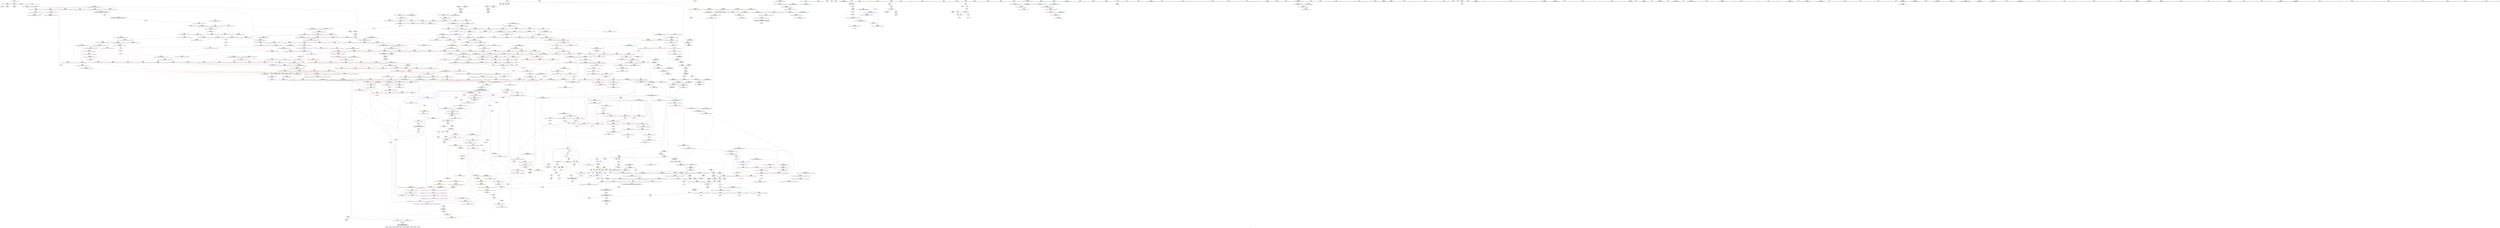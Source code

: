 digraph "SVFG" {
	label="SVFG";

	Node0x55e31e0f6ce0 [shape=record,color=grey,label="{NodeID: 0\nNullPtr}"];
	Node0x55e31e0f6ce0 -> Node0x55e31e149b70[style=solid];
	Node0x55e31e0f6ce0 -> Node0x55e31e169210[style=solid];
	Node0x55e31e151350 [shape=record,color=red,label="{NodeID: 443\n767\<--714\n\<--__first.addr\n_ZSt13__adjust_heapIPiliN9__gnu_cxx5__ops15_Iter_less_iterEEvT_T0_S5_T1_T2_\n}"];
	Node0x55e31e151350 -> Node0x55e31e155e60[style=solid];
	Node0x55e31e145620 [shape=record,color=green,label="{NodeID: 111\n576\<--577\n__last.addr\<--__last.addr_field_insensitive\n_ZSt11__make_heapIPiN9__gnu_cxx5__ops15_Iter_less_iterEEvT_S4_RT0_\n}"];
	Node0x55e31e145620 -> Node0x55e31e14faf0[style=solid];
	Node0x55e31e145620 -> Node0x55e31e14fbc0[style=solid];
	Node0x55e31e145620 -> Node0x55e31e16b940[style=solid];
	Node0x55e31e244140 [shape=record,color=black,label="{NodeID: 1661\n1271 = PHI(1312, )\n|{<s0>86}}"];
	Node0x55e31e244140:s0 -> Node0x55e31e249370[style=solid,color=red];
	Node0x55e31e166c20 [shape=record,color=red,label="{NodeID: 554\n1173\<--1157\n\<--__last.addr\n_ZSt26__unguarded_insertion_sortIPiN9__gnu_cxx5__ops15_Iter_less_iterEEvT_S4_T0_\n}"];
	Node0x55e31e166c20 -> Node0x55e31e1619a0[style=solid];
	Node0x55e31e1d9ea0 [shape=record,color=yellow,style=double,label="{NodeID: 1329\n6V_1 = ENCHI(MR_6V_0)\npts\{15 \}\nFun[_ZNK9__gnu_cxx5__ops14_Val_less_iterclIiPiEEbRT_T0_]}"];
	Node0x55e31e1d9ea0 -> Node0x55e31e168ca0[style=dashed];
	Node0x55e31e149c70 [shape=record,color=black,label="{NodeID: 222\n218\<--9\nmain_ret\<--\nmain\n}"];
	Node0x55e31e16c710 [shape=record,color=blue,label="{NodeID: 665\n716\<--709\n__holeIndex.addr\<--__holeIndex\n_ZSt13__adjust_heapIPiliN9__gnu_cxx5__ops15_Iter_less_iterEEvT_T0_S5_T1_T2_\n}"];
	Node0x55e31e16c710 -> Node0x55e31e151690[style=dashed];
	Node0x55e31e16c710 -> Node0x55e31e151760[style=dashed];
	Node0x55e31e16c710 -> Node0x55e31e151830[style=dashed];
	Node0x55e31e16c710 -> Node0x55e31e151900[style=dashed];
	Node0x55e31e16c710 -> Node0x55e31e16cd90[style=dashed];
	Node0x55e31e16c710 -> Node0x55e31e16d000[style=dashed];
	Node0x55e31e16c710 -> Node0x55e31e1c92d0[style=dashed];
	Node0x55e31e157860 [shape=record,color=red,label="{NodeID: 333\n174\<--164\n\<--__first.addr\n_ZSt4sortIPiEvT_S1_\n|{<s0>11}}"];
	Node0x55e31e157860:s0 -> Node0x55e31e249150[style=solid,color=red];
	Node0x55e31e18a790 [shape=record,color=grey,label="{NodeID: 1108\n694 = Binary(693, 276, )\n|{<s0>39}}"];
	Node0x55e31e18a790:s0 -> Node0x55e31e244b10[style=solid,color=red];
	Node0x55e31e141600 [shape=record,color=green,label="{NodeID: 1\n7\<--1\n__dso_handle\<--dummyObj\nGlob }"];
	Node0x55e31e151420 [shape=record,color=red,label="{NodeID: 444\n788\<--714\n\<--__first.addr\n_ZSt13__adjust_heapIPiliN9__gnu_cxx5__ops15_Iter_less_iterEEvT_T0_S5_T1_T2_\n}"];
	Node0x55e31e151420 -> Node0x55e31e155f30[style=solid];
	Node0x55e31e1d10f0 [shape=record,color=black,label="{NodeID: 1219\nMR_6V_2 = PHI(MR_6V_1, MR_6V_3, )\npts\{15 \}\n|{<s0>22|<s1>24}}"];
	Node0x55e31e1d10f0:s0 -> Node0x55e31e176550[style=dashed,color=blue];
	Node0x55e31e1d10f0:s1 -> Node0x55e31e1c74d0[style=dashed,color=blue];
	Node0x55e31e1456f0 [shape=record,color=green,label="{NodeID: 112\n578\<--579\n__comp.addr\<--__comp.addr_field_insensitive\n_ZSt11__make_heapIPiN9__gnu_cxx5__ops15_Iter_less_iterEEvT_S4_RT0_\n}"];
	Node0x55e31e1456f0 -> Node0x55e31e14fc90[style=solid];
	Node0x55e31e1456f0 -> Node0x55e31e16ba10[style=solid];
	Node0x55e31e244280 [shape=record,color=black,label="{NodeID: 1662\n1275 = PHI(1312, )\n|{<s0>86}}"];
	Node0x55e31e244280:s0 -> Node0x55e31e249480[style=solid,color=red];
	Node0x55e31e166cf0 [shape=record,color=red,label="{NodeID: 555\n1172\<--1159\n\<--__i\n_ZSt26__unguarded_insertion_sortIPiN9__gnu_cxx5__ops15_Iter_less_iterEEvT_S4_T0_\n}"];
	Node0x55e31e166cf0 -> Node0x55e31e1619a0[style=solid];
	Node0x55e31e1d9fb0 [shape=record,color=yellow,style=double,label="{NodeID: 1330\n228V_1 = ENCHI(MR_228V_0)\npts\{1216 \}\nFun[_ZNK9__gnu_cxx5__ops14_Val_less_iterclIiPiEEbRT_T0_]}"];
	Node0x55e31e1d9fb0 -> Node0x55e31e168bd0[style=dashed];
	Node0x55e31e149d40 [shape=record,color=black,label="{NodeID: 223\n33\<--34\n\<--_ZNSt8ios_base4InitD1Ev\nCan only get source location for instruction, argument, global var or function.}"];
	Node0x55e31e16c7e0 [shape=record,color=blue,label="{NodeID: 666\n718\<--710\n__len.addr\<--__len\n_ZSt13__adjust_heapIPiliN9__gnu_cxx5__ops15_Iter_less_iterEEvT_T0_S5_T1_T2_\n}"];
	Node0x55e31e16c7e0 -> Node0x55e31e151aa0[style=dashed];
	Node0x55e31e16c7e0 -> Node0x55e31e151b70[style=dashed];
	Node0x55e31e16c7e0 -> Node0x55e31e151c40[style=dashed];
	Node0x55e31e157930 [shape=record,color=red,label="{NodeID: 334\n175\<--166\n\<--__last.addr\n_ZSt4sortIPiEvT_S1_\n|{<s0>11}}"];
	Node0x55e31e157930:s0 -> Node0x55e31e249260[style=solid,color=red];
	Node0x55e31e18a910 [shape=record,color=grey,label="{NodeID: 1109\n693 = Binary(691, 692, )\n}"];
	Node0x55e31e18a910 -> Node0x55e31e18a790[style=solid];
	Node0x55e31e141690 [shape=record,color=green,label="{NodeID: 2\n9\<--1\n\<--dummyObj\nCan only get source location for instruction, argument, global var or function.}"];
	Node0x55e31e1514f0 [shape=record,color=red,label="{NodeID: 445\n794\<--714\n\<--__first.addr\n_ZSt13__adjust_heapIPiliN9__gnu_cxx5__ops15_Iter_less_iterEEvT_T0_S5_T1_T2_\n}"];
	Node0x55e31e1514f0 -> Node0x55e31e156000[style=solid];
	Node0x55e31e1d15f0 [shape=record,color=black,label="{NodeID: 1220\nMR_205V_2 = PHI(MR_205V_1, MR_205V_4, )\npts\{1092 \}\n}"];
	Node0x55e31e1457c0 [shape=record,color=green,label="{NodeID: 113\n580\<--581\n__len\<--__len_field_insensitive\n_ZSt11__make_heapIPiN9__gnu_cxx5__ops15_Iter_less_iterEEvT_S4_RT0_\n}"];
	Node0x55e31e1457c0 -> Node0x55e31e14fd60[style=solid];
	Node0x55e31e1457c0 -> Node0x55e31e14fe30[style=solid];
	Node0x55e31e1457c0 -> Node0x55e31e16bae0[style=solid];
	Node0x55e31e2443c0 [shape=record,color=black,label="{NodeID: 1663\n1277 = PHI(1312, )\n|{<s0>86}}"];
	Node0x55e31e2443c0:s0 -> Node0x55e31e249590[style=solid,color=red];
	Node0x55e31e166dc0 [shape=record,color=red,label="{NodeID: 556\n1176\<--1159\n\<--__i\n_ZSt26__unguarded_insertion_sortIPiN9__gnu_cxx5__ops15_Iter_less_iterEEvT_S4_T0_\n|{<s0>75}}"];
	Node0x55e31e166dc0:s0 -> Node0x55e31e249000[style=solid,color=red];
	Node0x55e31e149e40 [shape=record,color=black,label="{NodeID: 224\n71\<--70\nidxprom\<--\n_Z5main2v\n}"];
	Node0x55e31e16c8b0 [shape=record,color=blue,label="{NodeID: 667\n720\<--711\n__value.addr\<--__value\n_ZSt13__adjust_heapIPiliN9__gnu_cxx5__ops15_Iter_less_iterEEvT_T0_S5_T1_T2_\n}"];
	Node0x55e31e16c8b0 -> Node0x55e31e162570[style=dashed];
	Node0x55e31e16c8b0 -> Node0x55e31e162640[style=dashed];
	Node0x55e31e16c8b0 -> Node0x55e31e162710[style=dashed];
	Node0x55e31e157a00 [shape=record,color=red,label="{NodeID: 335\n206\<--186\n\<--retval\n_ZSt3minIiERKT_S2_S2_\n}"];
	Node0x55e31e157a00 -> Node0x55e31e152380[style=solid];
	Node0x55e31e18aa90 [shape=record,color=grey,label="{NodeID: 1110\n596 = Binary(595, 276, )\n}"];
	Node0x55e31e18aa90 -> Node0x55e31e160f20[style=solid];
	Node0x55e31e141940 [shape=record,color=green,label="{NodeID: 3\n16\<--1\n_ZSt3cin\<--dummyObj\nGlob }"];
	Node0x55e31e1515c0 [shape=record,color=red,label="{NodeID: 446\n808\<--714\n\<--__first.addr\n_ZSt13__adjust_heapIPiliN9__gnu_cxx5__ops15_Iter_less_iterEEvT_T0_S5_T1_T2_\n|{<s0>46}}"];
	Node0x55e31e1515c0:s0 -> Node0x55e31e247b10[style=solid,color=red];
	Node0x55e31e1d1af0 [shape=record,color=black,label="{NodeID: 1221\nMR_207V_2 = PHI(MR_207V_1, MR_207V_3, )\npts\{1094 \}\n}"];
	Node0x55e31e145890 [shape=record,color=green,label="{NodeID: 114\n582\<--583\n__parent\<--__parent_field_insensitive\n_ZSt11__make_heapIPiN9__gnu_cxx5__ops15_Iter_less_iterEEvT_S4_RT0_\n}"];
	Node0x55e31e145890 -> Node0x55e31e14ff00[style=solid];
	Node0x55e31e145890 -> Node0x55e31e14ffd0[style=solid];
	Node0x55e31e145890 -> Node0x55e31e1500a0[style=solid];
	Node0x55e31e145890 -> Node0x55e31e150170[style=solid];
	Node0x55e31e145890 -> Node0x55e31e16bbb0[style=solid];
	Node0x55e31e145890 -> Node0x55e31e16bd50[style=solid];
	Node0x55e31e244500 [shape=record,color=black,label="{NodeID: 1664\n1278 = PHI(1289, )\n}"];
	Node0x55e31e244500 -> Node0x55e31e153970[style=solid];
	Node0x55e31e166e90 [shape=record,color=red,label="{NodeID: 557\n1180\<--1159\n\<--__i\n_ZSt26__unguarded_insertion_sortIPiN9__gnu_cxx5__ops15_Iter_less_iterEEvT_S4_T0_\n}"];
	Node0x55e31e166e90 -> Node0x55e31e155570[style=solid];
	Node0x55e31e149f10 [shape=record,color=black,label="{NodeID: 225\n81\<--80\nidx.ext\<--\n_Z5main2v\n}"];
	Node0x55e31e16c980 [shape=record,color=blue,label="{NodeID: 668\n722\<--734\n__topIndex\<--\n_ZSt13__adjust_heapIPiliN9__gnu_cxx5__ops15_Iter_less_iterEEvT_T0_S5_T1_T2_\n}"];
	Node0x55e31e16c980 -> Node0x55e31e151d10[style=dashed];
	Node0x55e31e157ad0 [shape=record,color=red,label="{NodeID: 336\n196\<--188\n\<--__a.addr\n_ZSt3minIiERKT_S2_S2_\n}"];
	Node0x55e31e157ad0 -> Node0x55e31e157ee0[style=solid];
	Node0x55e31e18ac10 [shape=record,color=grey,label="{NodeID: 1111\n595 = Binary(593, 594, )\n}"];
	Node0x55e31e18ac10 -> Node0x55e31e18aa90[style=solid];
	Node0x55e31e1419d0 [shape=record,color=green,label="{NodeID: 4\n17\<--1\n_ZSt4cout\<--dummyObj\nGlob }"];
	Node0x55e31e151690 [shape=record,color=red,label="{NodeID: 447\n734\<--716\n\<--__holeIndex.addr\n_ZSt13__adjust_heapIPiliN9__gnu_cxx5__ops15_Iter_less_iterEEvT_T0_S5_T1_T2_\n}"];
	Node0x55e31e151690 -> Node0x55e31e16c980[style=solid];
	Node0x55e31e14a2c0 [shape=record,color=green,label="{NodeID: 115\n584\<--585\n__value\<--__value_field_insensitive\n_ZSt11__make_heapIPiN9__gnu_cxx5__ops15_Iter_less_iterEEvT_S4_RT0_\n|{|<s1>34}}"];
	Node0x55e31e14a2c0 -> Node0x55e31e16bc80[style=solid];
	Node0x55e31e14a2c0:s1 -> Node0x55e31e246f90[style=solid,color=red];
	Node0x55e31e244640 [shape=record,color=black,label="{NodeID: 1665\n1308 = PHI(1319, )\n}"];
	Node0x55e31e244640 -> Node0x55e31e153b10[style=solid];
	Node0x55e31e166f60 [shape=record,color=red,label="{NodeID: 558\n1198\<--1189\n\<--__first.addr\n_ZSt13move_backwardIPiS0_ET0_T_S2_S1_\n|{<s0>76}}"];
	Node0x55e31e166f60:s0 -> Node0x55e31e248280[style=solid,color=red];
	Node0x55e31e149fe0 [shape=record,color=black,label="{NodeID: 226\n107\<--106\nidxprom9\<--\n_Z5main2v\n}"];
	Node0x55e31e16ca50 [shape=record,color=blue,label="{NodeID: 669\n724\<--736\n__secondChild\<--\n_ZSt13__adjust_heapIPiliN9__gnu_cxx5__ops15_Iter_less_iterEEvT_T0_S5_T1_T2_\n}"];
	Node0x55e31e16ca50 -> Node0x55e31e151de0[style=dashed];
	Node0x55e31e16ca50 -> Node0x55e31e151eb0[style=dashed];
	Node0x55e31e16ca50 -> Node0x55e31e162230[style=dashed];
	Node0x55e31e16ca50 -> Node0x55e31e162300[style=dashed];
	Node0x55e31e16ca50 -> Node0x55e31e16cb20[style=dashed];
	Node0x55e31e16ca50 -> Node0x55e31e16ce60[style=dashed];
	Node0x55e31e16ca50 -> Node0x55e31e1c97d0[style=dashed];
	Node0x55e31e157ba0 [shape=record,color=red,label="{NodeID: 337\n203\<--188\n\<--__a.addr\n_ZSt3minIiERKT_S2_S2_\n}"];
	Node0x55e31e157ba0 -> Node0x55e31e16a010[style=solid];
	Node0x55e31e18ad90 [shape=record,color=grey,label="{NodeID: 1112\n114 = Binary(112, 113, )\n}"];
	Node0x55e31e18ad90 -> Node0x55e31e14a0b0[style=solid];
	Node0x55e31e141a60 [shape=record,color=green,label="{NodeID: 5\n18\<--1\n.str\<--dummyObj\nGlob }"];
	Node0x55e31e151760 [shape=record,color=red,label="{NodeID: 448\n736\<--716\n\<--__holeIndex.addr\n_ZSt13__adjust_heapIPiliN9__gnu_cxx5__ops15_Iter_less_iterEEvT_T0_S5_T1_T2_\n}"];
	Node0x55e31e151760 -> Node0x55e31e16ca50[style=solid];
	Node0x55e31e14a390 [shape=record,color=green,label="{NodeID: 116\n586\<--587\nagg.tmp\<--agg.tmp_field_insensitive\n_ZSt11__make_heapIPiN9__gnu_cxx5__ops15_Iter_less_iterEEvT_S4_RT0_\n}"];
	Node0x55e31e244780 [shape=record,color=black,label="{NodeID: 1666\n708 = PHI(620, 688, )\n0th arg _ZSt13__adjust_heapIPiliN9__gnu_cxx5__ops15_Iter_less_iterEEvT_T0_S5_T1_T2_ }"];
	Node0x55e31e244780 -> Node0x55e31e16c640[style=solid];
	Node0x55e31e167030 [shape=record,color=red,label="{NodeID: 559\n1202\<--1191\n\<--__last.addr\n_ZSt13move_backwardIPiS0_ET0_T_S2_S1_\n|{<s0>77}}"];
	Node0x55e31e167030:s0 -> Node0x55e31e248280[style=solid,color=red];
	Node0x55e31e1da330 [shape=record,color=yellow,style=double,label="{NodeID: 1334\n6V_1 = ENCHI(MR_6V_0)\npts\{15 \}\nFun[_ZSt14__partial_sortIPiN9__gnu_cxx5__ops15_Iter_less_iterEEvT_S4_S4_T0_]|{<s0>25}}"];
	Node0x55e31e1da330:s0 -> Node0x55e31e1d57e0[style=dashed,color=red];
	Node0x55e31e14a0b0 [shape=record,color=black,label="{NodeID: 227\n115\<--114\nidxprom13\<--sub12\n_Z5main2v\n}"];
	Node0x55e31e16cb20 [shape=record,color=blue,label="{NodeID: 670\n724\<--747\n__secondChild\<--mul\n_ZSt13__adjust_heapIPiliN9__gnu_cxx5__ops15_Iter_less_iterEEvT_T0_S5_T1_T2_\n}"];
	Node0x55e31e16cb20 -> Node0x55e31e151de0[style=dashed];
	Node0x55e31e16cb20 -> Node0x55e31e151eb0[style=dashed];
	Node0x55e31e16cb20 -> Node0x55e31e151f80[style=dashed];
	Node0x55e31e16cb20 -> Node0x55e31e152050[style=dashed];
	Node0x55e31e16cb20 -> Node0x55e31e152120[style=dashed];
	Node0x55e31e16cb20 -> Node0x55e31e1521f0[style=dashed];
	Node0x55e31e16cb20 -> Node0x55e31e1522c0[style=dashed];
	Node0x55e31e16cb20 -> Node0x55e31e162230[style=dashed];
	Node0x55e31e16cb20 -> Node0x55e31e162300[style=dashed];
	Node0x55e31e16cb20 -> Node0x55e31e16cb20[style=dashed];
	Node0x55e31e16cb20 -> Node0x55e31e16cbf0[style=dashed];
	Node0x55e31e16cb20 -> Node0x55e31e16ce60[style=dashed];
	Node0x55e31e16cb20 -> Node0x55e31e1c97d0[style=dashed];
	Node0x55e31e157c70 [shape=record,color=red,label="{NodeID: 338\n194\<--190\n\<--__b.addr\n_ZSt3minIiERKT_S2_S2_\n}"];
	Node0x55e31e157c70 -> Node0x55e31e157e10[style=solid];
	Node0x55e31e18af10 [shape=record,color=grey,label="{NodeID: 1113\n341 = Binary(340, 342, )\n}"];
	Node0x55e31e18af10 -> Node0x55e31e16a760[style=solid];
	Node0x55e31e141af0 [shape=record,color=green,label="{NodeID: 6\n21\<--1\n\<--dummyObj\nCan only get source location for instruction, argument, global var or function.}"];
	Node0x55e31e151830 [shape=record,color=red,label="{NodeID: 449\n768\<--716\n\<--__holeIndex.addr\n_ZSt13__adjust_heapIPiliN9__gnu_cxx5__ops15_Iter_less_iterEEvT_T0_S5_T1_T2_\n}"];
	Node0x55e31e14a460 [shape=record,color=green,label="{NodeID: 117\n616\<--617\n_ZSt4moveIRiEONSt16remove_referenceIT_E4typeEOS2_\<--_ZSt4moveIRiEONSt16remove_referenceIT_E4typeEOS2__field_insensitive\n}"];
	Node0x55e31e244990 [shape=record,color=black,label="{NodeID: 1667\n709 = PHI(621, 331, )\n1st arg _ZSt13__adjust_heapIPiliN9__gnu_cxx5__ops15_Iter_less_iterEEvT_T0_S5_T1_T2_ }"];
	Node0x55e31e244990 -> Node0x55e31e16c710[style=solid];
	Node0x55e31e167100 [shape=record,color=red,label="{NodeID: 560\n1204\<--1193\n\<--__result.addr\n_ZSt13move_backwardIPiS0_ET0_T_S2_S1_\n|{<s0>78}}"];
	Node0x55e31e167100:s0 -> Node0x55e31e248ef0[style=solid,color=red];
	Node0x55e31e14a180 [shape=record,color=black,label="{NodeID: 228\n131\<--130\ntobool\<--\n_Z5main2v\n}"];
	Node0x55e31e16cbf0 [shape=record,color=blue,label="{NodeID: 671\n724\<--759\n__secondChild\<--dec\n_ZSt13__adjust_heapIPiliN9__gnu_cxx5__ops15_Iter_less_iterEEvT_T0_S5_T1_T2_\n}"];
	Node0x55e31e16cbf0 -> Node0x55e31e151de0[style=dashed];
	Node0x55e31e16cbf0 -> Node0x55e31e151eb0[style=dashed];
	Node0x55e31e16cbf0 -> Node0x55e31e1521f0[style=dashed];
	Node0x55e31e16cbf0 -> Node0x55e31e1522c0[style=dashed];
	Node0x55e31e16cbf0 -> Node0x55e31e162230[style=dashed];
	Node0x55e31e16cbf0 -> Node0x55e31e162300[style=dashed];
	Node0x55e31e16cbf0 -> Node0x55e31e16cb20[style=dashed];
	Node0x55e31e16cbf0 -> Node0x55e31e16ce60[style=dashed];
	Node0x55e31e16cbf0 -> Node0x55e31e1c97d0[style=dashed];
	Node0x55e31e157d40 [shape=record,color=red,label="{NodeID: 339\n200\<--190\n\<--__b.addr\n_ZSt3minIiERKT_S2_S2_\n}"];
	Node0x55e31e157d40 -> Node0x55e31e169f40[style=solid];
	Node0x55e31e15e220 [shape=record,color=grey,label="{NodeID: 1114\n112 = Binary(111, 77, )\n}"];
	Node0x55e31e15e220 -> Node0x55e31e18ad90[style=solid];
	Node0x55e31e142330 [shape=record,color=green,label="{NodeID: 7\n77\<--1\n\<--dummyObj\nCan only get source location for instruction, argument, global var or function.}"];
	Node0x55e31e151900 [shape=record,color=red,label="{NodeID: 450\n795\<--716\n\<--__holeIndex.addr\n_ZSt13__adjust_heapIPiliN9__gnu_cxx5__ops15_Iter_less_iterEEvT_T0_S5_T1_T2_\n}"];
	Node0x55e31e1d2ef0 [shape=record,color=black,label="{NodeID: 1225\nMR_180V_4 = PHI(MR_180V_5, MR_180V_3, )\npts\{996 \}\n}"];
	Node0x55e31e1d2ef0 -> Node0x55e31e164c70[style=dashed];
	Node0x55e31e1d2ef0 -> Node0x55e31e164d40[style=dashed];
	Node0x55e31e1d2ef0 -> Node0x55e31e164e10[style=dashed];
	Node0x55e31e1d2ef0 -> Node0x55e31e164ee0[style=dashed];
	Node0x55e31e1d2ef0 -> Node0x55e31e164fb0[style=dashed];
	Node0x55e31e1d2ef0 -> Node0x55e31e165080[style=dashed];
	Node0x55e31e1d2ef0 -> Node0x55e31e16e2b0[style=dashed];
	Node0x55e31e1d2ef0 -> Node0x55e31e16e520[style=dashed];
	Node0x55e31e14a560 [shape=record,color=green,label="{NodeID: 118\n627\<--628\n_ZSt13__adjust_heapIPiliN9__gnu_cxx5__ops15_Iter_less_iterEEvT_T0_S5_T1_T2_\<--_ZSt13__adjust_heapIPiliN9__gnu_cxx5__ops15_Iter_less_iterEEvT_T0_S5_T1_T2__field_insensitive\n}"];
	Node0x55e31e244b10 [shape=record,color=black,label="{NodeID: 1668\n710 = PHI(622, 694, )\n2nd arg _ZSt13__adjust_heapIPiliN9__gnu_cxx5__ops15_Iter_less_iterEEvT_T0_S5_T1_T2_ }"];
	Node0x55e31e244b10 -> Node0x55e31e16c7e0[style=solid];
	Node0x55e31e1671d0 [shape=record,color=red,label="{NodeID: 561\n1220\<--1213\n\<--__last.addr\n_ZSt25__unguarded_linear_insertIPiN9__gnu_cxx5__ops14_Val_less_iterEEvT_T0_\n|{<s0>79}}"];
	Node0x55e31e1671d0:s0 -> Node0x55e31e246f90[style=solid,color=red];
	Node0x55e31e152380 [shape=record,color=black,label="{NodeID: 229\n183\<--206\n_ZSt3minIiERKT_S2_S2__ret\<--\n_ZSt3minIiERKT_S2_S2_\n|{<s0>7}}"];
	Node0x55e31e152380:s0 -> Node0x55e31e240e00[style=solid,color=blue];
	Node0x55e31e16ccc0 [shape=record,color=blue,label="{NodeID: 672\n769\<--766\nadd.ptr5\<--\n_ZSt13__adjust_heapIPiliN9__gnu_cxx5__ops15_Iter_less_iterEEvT_T0_S5_T1_T2_\n}"];
	Node0x55e31e16ccc0 -> Node0x55e31e1bcfa0[style=dashed];
	Node0x55e31e157e10 [shape=record,color=red,label="{NodeID: 340\n195\<--194\n\<--\n_ZSt3minIiERKT_S2_S2_\n}"];
	Node0x55e31e157e10 -> Node0x55e31e161fa0[style=solid];
	Node0x55e31e15e3a0 [shape=record,color=grey,label="{NodeID: 1115\n111 = Binary(94, 110, )\n}"];
	Node0x55e31e15e3a0 -> Node0x55e31e15e220[style=solid];
	Node0x55e31e1423c0 [shape=record,color=green,label="{NodeID: 8\n94\<--1\n\<--dummyObj\nCan only get source location for instruction, argument, global var or function.}"];
	Node0x55e31e1519d0 [shape=record,color=red,label="{NodeID: 451\n809\<--716\n\<--__holeIndex.addr\n_ZSt13__adjust_heapIPiliN9__gnu_cxx5__ops15_Iter_less_iterEEvT_T0_S5_T1_T2_\n|{<s0>46}}"];
	Node0x55e31e1519d0:s0 -> Node0x55e31e247c20[style=solid,color=red];
	Node0x55e31e14a660 [shape=record,color=green,label="{NodeID: 119\n642\<--643\nthis.addr\<--this.addr_field_insensitive\n_ZNK9__gnu_cxx5__ops15_Iter_less_iterclIPiS3_EEbT_T0_\n}"];
	Node0x55e31e14a660 -> Node0x55e31e1503e0[style=solid];
	Node0x55e31e14a660 -> Node0x55e31e16be20[style=solid];
	Node0x55e31e244c90 [shape=record,color=black,label="{NodeID: 1669\n711 = PHI(624, 696, )\n3rd arg _ZSt13__adjust_heapIPiliN9__gnu_cxx5__ops15_Iter_less_iterEEvT_T0_S5_T1_T2_ }"];
	Node0x55e31e244c90 -> Node0x55e31e16c8b0[style=solid];
	Node0x55e31e1672a0 [shape=record,color=red,label="{NodeID: 562\n1224\<--1213\n\<--__last.addr\n_ZSt25__unguarded_linear_insertIPiN9__gnu_cxx5__ops14_Val_less_iterEEvT_T0_\n}"];
	Node0x55e31e1672a0 -> Node0x55e31e16f7d0[style=solid];
	Node0x55e31e152450 [shape=record,color=black,label="{NodeID: 230\n272\<--270\nsub.ptr.lhs.cast\<--\n_ZSt6__sortIPiN9__gnu_cxx5__ops15_Iter_less_iterEEvT_S4_T0_\n}"];
	Node0x55e31e152450 -> Node0x55e31e187c10[style=solid];
	Node0x55e31e16cd90 [shape=record,color=blue,label="{NodeID: 673\n716\<--771\n__holeIndex.addr\<--\n_ZSt13__adjust_heapIPiliN9__gnu_cxx5__ops15_Iter_less_iterEEvT_T0_S5_T1_T2_\n}"];
	Node0x55e31e16cd90 -> Node0x55e31e151830[style=dashed];
	Node0x55e31e16cd90 -> Node0x55e31e151900[style=dashed];
	Node0x55e31e16cd90 -> Node0x55e31e16cd90[style=dashed];
	Node0x55e31e16cd90 -> Node0x55e31e16d000[style=dashed];
	Node0x55e31e16cd90 -> Node0x55e31e1c92d0[style=dashed];
	Node0x55e31e157ee0 [shape=record,color=red,label="{NodeID: 341\n197\<--196\n\<--\n_ZSt3minIiERKT_S2_S2_\n}"];
	Node0x55e31e157ee0 -> Node0x55e31e161fa0[style=solid];
	Node0x55e31e15e520 [shape=record,color=grey,label="{NodeID: 1116\n118 = Binary(109, 117, )\n}"];
	Node0x55e31e15e520 -> Node0x55e31e1613a0[style=solid];
	Node0x55e31e142450 [shape=record,color=green,label="{NodeID: 9\n99\<--1\n\<--dummyObj\nCan only get source location for instruction, argument, global var or function.}"];
	Node0x55e31e151aa0 [shape=record,color=red,label="{NodeID: 452\n740\<--718\n\<--__len.addr\n_ZSt13__adjust_heapIPiliN9__gnu_cxx5__ops15_Iter_less_iterEEvT_T0_S5_T1_T2_\n}"];
	Node0x55e31e151aa0 -> Node0x55e31e15f120[style=solid];
	Node0x55e31e14a730 [shape=record,color=green,label="{NodeID: 120\n644\<--645\n__it1.addr\<--__it1.addr_field_insensitive\n_ZNK9__gnu_cxx5__ops15_Iter_less_iterclIPiS3_EEbT_T0_\n}"];
	Node0x55e31e14a730 -> Node0x55e31e1504b0[style=solid];
	Node0x55e31e14a730 -> Node0x55e31e16bef0[style=solid];
	Node0x55e31e244e10 [shape=record,color=black,label="{NodeID: 1670\n297 = PHI(268, 350, )\n0th arg _ZSt16__introsort_loopIPilN9__gnu_cxx5__ops15_Iter_less_iterEEvT_S4_T0_T1_ }"];
	Node0x55e31e244e10 -> Node0x55e31e16a4f0[style=solid];
	Node0x55e31e167370 [shape=record,color=red,label="{NodeID: 563\n1238\<--1213\n\<--__last.addr\n_ZSt25__unguarded_linear_insertIPiN9__gnu_cxx5__ops14_Val_less_iterEEvT_T0_\n}"];
	Node0x55e31e167370 -> Node0x55e31e16f970[style=solid];
	Node0x55e31e152520 [shape=record,color=black,label="{NodeID: 231\n273\<--271\nsub.ptr.rhs.cast\<--\n_ZSt6__sortIPiN9__gnu_cxx5__ops15_Iter_less_iterEEvT_S4_T0_\n}"];
	Node0x55e31e152520 -> Node0x55e31e187c10[style=solid];
	Node0x55e31e16ce60 [shape=record,color=blue,label="{NodeID: 674\n724\<--786\n__secondChild\<--mul12\n_ZSt13__adjust_heapIPiliN9__gnu_cxx5__ops15_Iter_less_iterEEvT_T0_S5_T1_T2_\n}"];
	Node0x55e31e16ce60 -> Node0x55e31e1623d0[style=dashed];
	Node0x55e31e16ce60 -> Node0x55e31e1624a0[style=dashed];
	Node0x55e31e16ce60 -> Node0x55e31e1c97d0[style=dashed];
	Node0x55e31e157fb0 [shape=record,color=red,label="{NodeID: 342\n230\<--221\n\<--TC\nmain\n}"];
	Node0x55e31e157fb0 -> Node0x55e31e193120[style=solid];
	Node0x55e31e15e6a0 [shape=record,color=grey,label="{NodeID: 1117\n858 = Binary(857, 281, )\n}"];
	Node0x55e31e15e6a0 -> Node0x55e31e16d680[style=solid];
	Node0x55e31e1424e0 [shape=record,color=green,label="{NodeID: 10\n123\<--1\n\<--dummyObj\nCan only get source location for instruction, argument, global var or function.}"];
	Node0x55e31e151b70 [shape=record,color=red,label="{NodeID: 453\n774\<--718\n\<--__len.addr\n_ZSt13__adjust_heapIPiliN9__gnu_cxx5__ops15_Iter_less_iterEEvT_T0_S5_T1_T2_\n}"];
	Node0x55e31e151b70 -> Node0x55e31e189b90[style=solid];
	Node0x55e31e14a800 [shape=record,color=green,label="{NodeID: 121\n646\<--647\n__it2.addr\<--__it2.addr_field_insensitive\n_ZNK9__gnu_cxx5__ops15_Iter_less_iterclIPiS3_EEbT_T0_\n}"];
	Node0x55e31e14a800 -> Node0x55e31e150580[style=solid];
	Node0x55e31e14a800 -> Node0x55e31e16bfc0[style=solid];
	Node0x55e31e244f90 [shape=record,color=black,label="{NodeID: 1671\n298 = PHI(269, 351, )\n1st arg _ZSt16__introsort_loopIPilN9__gnu_cxx5__ops15_Iter_less_iterEEvT_S4_T0_T1_ }"];
	Node0x55e31e244f90 -> Node0x55e31e16a5c0[style=solid];
	Node0x55e31e167440 [shape=record,color=red,label="{NodeID: 564\n1248\<--1213\n\<--__last.addr\n_ZSt25__unguarded_linear_insertIPiN9__gnu_cxx5__ops14_Val_less_iterEEvT_T0_\n}"];
	Node0x55e31e167440 -> Node0x55e31e16fbe0[style=solid];
	Node0x55e31e1525f0 [shape=record,color=black,label="{NodeID: 232\n322\<--320\nsub.ptr.lhs.cast\<--\n_ZSt16__introsort_loopIPilN9__gnu_cxx5__ops15_Iter_less_iterEEvT_S4_T0_T1_\n}"];
	Node0x55e31e1525f0 -> Node0x55e31e18a610[style=solid];
	Node0x55e31e16cf30 [shape=record,color=blue,label="{NodeID: 675\n796\<--793\nadd.ptr16\<--\n_ZSt13__adjust_heapIPiliN9__gnu_cxx5__ops15_Iter_less_iterEEvT_T0_S5_T1_T2_\n}"];
	Node0x55e31e16cf30 -> Node0x55e31e1c8dd0[style=dashed];
	Node0x55e31e158080 [shape=record,color=red,label="{NodeID: 343\n229\<--223\n\<--tc\nmain\n}"];
	Node0x55e31e158080 -> Node0x55e31e193120[style=solid];
	Node0x55e31e15e820 [shape=record,color=grey,label="{NodeID: 1118\n857 = Binary(856, 558, )\n}"];
	Node0x55e31e15e820 -> Node0x55e31e15e6a0[style=solid];
	Node0x55e31e1425e0 [shape=record,color=green,label="{NodeID: 11\n276\<--1\n\<--dummyObj\nCan only get source location for instruction, argument, global var or function.}"];
	Node0x55e31e151c40 [shape=record,color=red,label="{NodeID: 454\n779\<--718\n\<--__len.addr\n_ZSt13__adjust_heapIPiliN9__gnu_cxx5__ops15_Iter_less_iterEEvT_T0_S5_T1_T2_\n}"];
	Node0x55e31e151c40 -> Node0x55e31e189590[style=solid];
	Node0x55e31e14a8d0 [shape=record,color=green,label="{NodeID: 122\n663\<--664\n__first.addr\<--__first.addr_field_insensitive\n_ZSt10__pop_heapIPiN9__gnu_cxx5__ops15_Iter_less_iterEEvT_S4_S4_RT0_\n}"];
	Node0x55e31e14a8d0 -> Node0x55e31e1507f0[style=solid];
	Node0x55e31e14a8d0 -> Node0x55e31e1508c0[style=solid];
	Node0x55e31e14a8d0 -> Node0x55e31e150990[style=solid];
	Node0x55e31e14a8d0 -> Node0x55e31e16c090[style=solid];
	Node0x55e31e245110 [shape=record,color=black,label="{NodeID: 1672\n299 = PHI(280, 352, )\n2nd arg _ZSt16__introsort_loopIPilN9__gnu_cxx5__ops15_Iter_less_iterEEvT_S4_T0_T1_ }"];
	Node0x55e31e245110 -> Node0x55e31e16a690[style=solid];
	Node0x55e31e167510 [shape=record,color=red,label="{NodeID: 565\n1226\<--1217\n\<--__next\n_ZSt25__unguarded_linear_insertIPiN9__gnu_cxx5__ops14_Val_less_iterEEvT_T0_\n}"];
	Node0x55e31e167510 -> Node0x55e31e155640[style=solid];
	Node0x55e31e1da8d0 [shape=record,color=yellow,style=double,label="{NodeID: 1340\n6V_1 = ENCHI(MR_6V_0)\npts\{15 \}\nFun[_ZSt4sortIPiEvT_S1_]|{<s0>11}}"];
	Node0x55e31e1da8d0:s0 -> Node0x55e31e1d8a70[style=dashed,color=red];
	Node0x55e31e1526c0 [shape=record,color=black,label="{NodeID: 233\n323\<--321\nsub.ptr.rhs.cast\<--\n_ZSt16__introsort_loopIPilN9__gnu_cxx5__ops15_Iter_less_iterEEvT_S4_T0_T1_\n}"];
	Node0x55e31e1526c0 -> Node0x55e31e18a610[style=solid];
	Node0x55e31e16d000 [shape=record,color=blue,label="{NodeID: 676\n716\<--799\n__holeIndex.addr\<--sub17\n_ZSt13__adjust_heapIPiliN9__gnu_cxx5__ops15_Iter_less_iterEEvT_T0_S5_T1_T2_\n}"];
	Node0x55e31e16d000 -> Node0x55e31e1c92d0[style=dashed];
	Node0x55e31e158150 [shape=record,color=red,label="{NodeID: 344\n233\<--223\n\<--tc\nmain\n}"];
	Node0x55e31e158150 -> Node0x55e31e15f420[style=solid];
	Node0x55e31e15e9a0 [shape=record,color=grey,label="{NodeID: 1119\n395 = Binary(394, 276, )\n}"];
	Node0x55e31e15e9a0 -> Node0x55e31e161b20[style=solid];
	Node0x55e31e1426e0 [shape=record,color=green,label="{NodeID: 12\n281\<--1\n\<--dummyObj\nCan only get source location for instruction, argument, global var or function.}"];
	Node0x55e31e151d10 [shape=record,color=red,label="{NodeID: 455\n810\<--722\n\<--__topIndex\n_ZSt13__adjust_heapIPiliN9__gnu_cxx5__ops15_Iter_less_iterEEvT_T0_S5_T1_T2_\n|{<s0>46}}"];
	Node0x55e31e151d10:s0 -> Node0x55e31e247d30[style=solid,color=red];
	Node0x55e31e14a9a0 [shape=record,color=green,label="{NodeID: 123\n665\<--666\n__last.addr\<--__last.addr_field_insensitive\n_ZSt10__pop_heapIPiN9__gnu_cxx5__ops15_Iter_less_iterEEvT_S4_S4_RT0_\n}"];
	Node0x55e31e14a9a0 -> Node0x55e31e150a60[style=solid];
	Node0x55e31e14a9a0 -> Node0x55e31e16c160[style=solid];
	Node0x55e31e245290 [shape=record,color=black,label="{NodeID: 1673\n1040 = PHI(946, 956, 960, 970, 978, 982, 1032, )\n0th arg _ZSt9iter_swapIPiS0_EvT_T0_ }"];
	Node0x55e31e245290 -> Node0x55e31e16e5f0[style=solid];
	Node0x55e31e1675e0 [shape=record,color=red,label="{NodeID: 566\n1230\<--1217\n\<--__next\n_ZSt25__unguarded_linear_insertIPiN9__gnu_cxx5__ops14_Val_less_iterEEvT_T0_\n|{<s0>80}}"];
	Node0x55e31e1675e0:s0 -> Node0x55e31e24a250[style=solid,color=red];
	Node0x55e31e152790 [shape=record,color=black,label="{NodeID: 234\n368\<--364\ncast\<--\n_ZSt4__lgl\n}"];
	Node0x55e31e16d0d0 [shape=record,color=blue,label="{NodeID: 677\n819\<--818\n__t.addr\<--__t\n_ZSt4moveIRN9__gnu_cxx5__ops15_Iter_less_iterEEONSt16remove_referenceIT_E4typeEOS5_\n}"];
	Node0x55e31e16d0d0 -> Node0x55e31e1627e0[style=dashed];
	Node0x55e31e158220 [shape=record,color=red,label="{NodeID: 345\n241\<--223\n\<--tc\nmain\n}"];
	Node0x55e31e158220 -> Node0x55e31e188f90[style=solid];
	Node0x55e31e15eb20 [shape=record,color=grey,label="{NodeID: 1120\n394 = Binary(392, 393, )\n}"];
	Node0x55e31e15eb20 -> Node0x55e31e15e9a0[style=solid];
	Node0x55e31e1427e0 [shape=record,color=green,label="{NodeID: 13\n327\<--1\n\<--dummyObj\nCan only get source location for instruction, argument, global var or function.}"];
	Node0x55e31e151de0 [shape=record,color=red,label="{NodeID: 456\n739\<--724\n\<--__secondChild\n_ZSt13__adjust_heapIPiliN9__gnu_cxx5__ops15_Iter_less_iterEEvT_T0_S5_T1_T2_\n}"];
	Node0x55e31e151de0 -> Node0x55e31e162120[style=solid];
	Node0x55e31e14aa70 [shape=record,color=green,label="{NodeID: 124\n667\<--668\n__result.addr\<--__result.addr_field_insensitive\n_ZSt10__pop_heapIPiN9__gnu_cxx5__ops15_Iter_less_iterEEvT_S4_S4_RT0_\n}"];
	Node0x55e31e14aa70 -> Node0x55e31e150b30[style=solid];
	Node0x55e31e14aa70 -> Node0x55e31e150c00[style=solid];
	Node0x55e31e14aa70 -> Node0x55e31e16c230[style=solid];
	Node0x55e31e245820 [shape=record,color=black,label="{NodeID: 1674\n1041 = PHI(947, 957, 961, 971, 979, 983, 1033, )\n1st arg _ZSt9iter_swapIPiS0_EvT_T0_ }"];
	Node0x55e31e245820 -> Node0x55e31e16e6c0[style=solid];
	Node0x55e31e1676b0 [shape=record,color=red,label="{NodeID: 567\n1235\<--1217\n\<--__next\n_ZSt25__unguarded_linear_insertIPiN9__gnu_cxx5__ops14_Val_less_iterEEvT_T0_\n|{<s0>81}}"];
	Node0x55e31e1676b0:s0 -> Node0x55e31e246f90[style=solid,color=red];
	Node0x55e31e152860 [shape=record,color=black,label="{NodeID: 235\n369\<--364\nconv\<--\n_ZSt4__lgl\n}"];
	Node0x55e31e152860 -> Node0x55e31e188c90[style=solid];
	Node0x55e31e16d1a0 [shape=record,color=blue,label="{NodeID: 678\n828\<--825\nthis.addr\<--this\n_ZN9__gnu_cxx5__ops14_Iter_less_valC2ENS0_15_Iter_less_iterE\n}"];
	Node0x55e31e16d1a0 -> Node0x55e31e1628b0[style=dashed];
	Node0x55e31e1582f0 [shape=record,color=red,label="{NodeID: 346\n264\<--254\n\<--__first.addr\n_ZSt6__sortIPiN9__gnu_cxx5__ops15_Iter_less_iterEEvT_S4_T0_\n}"];
	Node0x55e31e1582f0 -> Node0x55e31e1607a0[style=solid];
	Node0x55e31e15eca0 [shape=record,color=grey,label="{NodeID: 1121\n759 = Binary(758, 342, )\n}"];
	Node0x55e31e15eca0 -> Node0x55e31e16cbf0[style=solid];
	Node0x55e31e1428e0 [shape=record,color=green,label="{NodeID: 14\n331\<--1\n\<--dummyObj\nCan only get source location for instruction, argument, global var or function.|{<s0>39}}"];
	Node0x55e31e1428e0:s0 -> Node0x55e31e244990[style=solid,color=red];
	Node0x55e31e151eb0 [shape=record,color=red,label="{NodeID: 457\n745\<--724\n\<--__secondChild\n_ZSt13__adjust_heapIPiliN9__gnu_cxx5__ops15_Iter_less_iterEEvT_T0_S5_T1_T2_\n}"];
	Node0x55e31e151eb0 -> Node0x55e31e15f720[style=solid];
	Node0x55e31e14ab40 [shape=record,color=green,label="{NodeID: 125\n669\<--670\n__comp.addr\<--__comp.addr_field_insensitive\n_ZSt10__pop_heapIPiN9__gnu_cxx5__ops15_Iter_less_iterEEvT_S4_S4_RT0_\n}"];
	Node0x55e31e14ab40 -> Node0x55e31e150cd0[style=solid];
	Node0x55e31e14ab40 -> Node0x55e31e16c300[style=solid];
	Node0x55e31e245ae0 [shape=record,color=black,label="{NodeID: 1675\n639 = PHI(493, 712, 924, 924, 924, 924, 924, 993, 993, 1085, )\n0th arg _ZNK9__gnu_cxx5__ops15_Iter_less_iterclIPiS3_EEbT_T0_ }"];
	Node0x55e31e245ae0 -> Node0x55e31e16be20[style=solid];
	Node0x55e31e167780 [shape=record,color=red,label="{NodeID: 568\n1240\<--1217\n\<--__next\n_ZSt25__unguarded_linear_insertIPiN9__gnu_cxx5__ops14_Val_less_iterEEvT_T0_\n}"];
	Node0x55e31e167780 -> Node0x55e31e16fa40[style=solid];
	Node0x55e31e1daba0 [shape=record,color=yellow,style=double,label="{NodeID: 1343\n34V_1 = ENCHI(MR_34V_0)\npts\{222 \}\nFun[main]}"];
	Node0x55e31e1daba0 -> Node0x55e31e157fb0[style=dashed];
	Node0x55e31e152930 [shape=record,color=black,label="{NodeID: 236\n358\<--370\n_ZSt4__lgl_ret\<--sub\n_ZSt4__lgl\n|{<s0>15}}"];
	Node0x55e31e152930:s0 -> Node0x55e31e241280[style=solid,color=blue];
	Node0x55e31e16d270 [shape=record,color=blue,label="{NodeID: 679\n839\<--834\n__first.addr\<--__first\n_ZSt11__push_heapIPiliN9__gnu_cxx5__ops14_Iter_less_valEEvT_T0_S5_T1_RT2_\n}"];
	Node0x55e31e16d270 -> Node0x55e31e162980[style=dashed];
	Node0x55e31e16d270 -> Node0x55e31e162a50[style=dashed];
	Node0x55e31e16d270 -> Node0x55e31e162b20[style=dashed];
	Node0x55e31e16d270 -> Node0x55e31e162bf0[style=dashed];
	Node0x55e31e1583c0 [shape=record,color=red,label="{NodeID: 347\n268\<--254\n\<--__first.addr\n_ZSt6__sortIPiN9__gnu_cxx5__ops15_Iter_less_iterEEvT_S4_T0_\n|{<s0>16}}"];
	Node0x55e31e1583c0:s0 -> Node0x55e31e244e10[style=solid,color=red];
	Node0x55e31e15ee20 [shape=record,color=grey,label="{NodeID: 1122\n754 = Binary(753, 558, )\n}"];
	Node0x55e31e1429e0 [shape=record,color=green,label="{NodeID: 15\n342\<--1\n\<--dummyObj\nCan only get source location for instruction, argument, global var or function.}"];
	Node0x55e31e151f80 [shape=record,color=red,label="{NodeID: 458\n750\<--724\n\<--__secondChild\n_ZSt13__adjust_heapIPiliN9__gnu_cxx5__ops15_Iter_less_iterEEvT_T0_S5_T1_T2_\n}"];
	Node0x55e31e1d42f0 [shape=record,color=yellow,style=double,label="{NodeID: 1233\n141V_1 = ENCHI(MR_141V_0)\npts\{585 672 846 1062 1094 1216 \}\nFun[_ZSt13__adjust_heapIPiliN9__gnu_cxx5__ops15_Iter_less_iterEEvT_T0_S5_T1_T2_]}"];
	Node0x55e31e1d42f0 -> Node0x55e31e162570[style=dashed];
	Node0x55e31e1d42f0 -> Node0x55e31e162640[style=dashed];
	Node0x55e31e1d42f0 -> Node0x55e31e162710[style=dashed];
	Node0x55e31e14ac10 [shape=record,color=green,label="{NodeID: 126\n671\<--672\n__value\<--__value_field_insensitive\n_ZSt10__pop_heapIPiN9__gnu_cxx5__ops15_Iter_less_iterEEvT_S4_S4_RT0_\n|{|<s1>38}}"];
	Node0x55e31e14ac10 -> Node0x55e31e16c3d0[style=solid];
	Node0x55e31e14ac10:s1 -> Node0x55e31e246f90[style=solid,color=red];
	Node0x55e31e246010 [shape=record,color=black,label="{NodeID: 1676\n640 = PHI(518, 751, 938, 942, 952, 966, 974, 1006, 1018, 1116, )\n1st arg _ZNK9__gnu_cxx5__ops15_Iter_less_iterclIPiS3_EEbT_T0_ }"];
	Node0x55e31e246010 -> Node0x55e31e16bef0[style=solid];
	Node0x55e31e167850 [shape=record,color=red,label="{NodeID: 569\n1242\<--1217\n\<--__next\n_ZSt25__unguarded_linear_insertIPiN9__gnu_cxx5__ops14_Val_less_iterEEvT_T0_\n}"];
	Node0x55e31e167850 -> Node0x55e31e155710[style=solid];
	Node0x55e31e152a00 [shape=record,color=black,label="{NodeID: 237\n392\<--390\nsub.ptr.lhs.cast\<--\n_ZSt22__final_insertion_sortIPiN9__gnu_cxx5__ops15_Iter_less_iterEEvT_S4_T0_\n}"];
	Node0x55e31e152a00 -> Node0x55e31e15eb20[style=solid];
	Node0x55e31e16d340 [shape=record,color=blue,label="{NodeID: 680\n841\<--835\n__holeIndex.addr\<--__holeIndex\n_ZSt11__push_heapIPiliN9__gnu_cxx5__ops14_Iter_less_valEEvT_T0_S5_T1_RT2_\n}"];
	Node0x55e31e16d340 -> Node0x55e31e162cc0[style=dashed];
	Node0x55e31e16d340 -> Node0x55e31e1c42d0[style=dashed];
	Node0x55e31e158490 [shape=record,color=red,label="{NodeID: 348\n271\<--254\n\<--__first.addr\n_ZSt6__sortIPiN9__gnu_cxx5__ops15_Iter_less_iterEEvT_S4_T0_\n}"];
	Node0x55e31e158490 -> Node0x55e31e152520[style=solid];
	Node0x55e31e15efa0 [shape=record,color=grey,label="{NodeID: 1123\n742 = Binary(741, 281, )\n}"];
	Node0x55e31e15efa0 -> Node0x55e31e162120[style=solid];
	Node0x55e31e142ae0 [shape=record,color=green,label="{NodeID: 16\n365\<--1\n\<--dummyObj\nCan only get source location for instruction, argument, global var or function.}"];
	Node0x55e31e152050 [shape=record,color=red,label="{NodeID: 459\n753\<--724\n\<--__secondChild\n_ZSt13__adjust_heapIPiliN9__gnu_cxx5__ops15_Iter_less_iterEEvT_T0_S5_T1_T2_\n}"];
	Node0x55e31e152050 -> Node0x55e31e15ee20[style=solid];
	Node0x55e31e14ace0 [shape=record,color=green,label="{NodeID: 127\n673\<--674\nagg.tmp\<--agg.tmp_field_insensitive\n_ZSt10__pop_heapIPiN9__gnu_cxx5__ops15_Iter_less_iterEEvT_S4_S4_RT0_\n}"];
	Node0x55e31e246390 [shape=record,color=black,label="{NodeID: 1677\n641 = PHI(519, 755, 939, 943, 953, 967, 975, 1007, 1019, 1117, )\n2nd arg _ZNK9__gnu_cxx5__ops15_Iter_less_iterclIPiS3_EEbT_T0_ }"];
	Node0x55e31e246390 -> Node0x55e31e16bfc0[style=solid];
	Node0x55e31e167920 [shape=record,color=red,label="{NodeID: 570\n1222\<--1221\n\<--call\n_ZSt25__unguarded_linear_insertIPiN9__gnu_cxx5__ops14_Val_less_iterEEvT_T0_\n}"];
	Node0x55e31e167920 -> Node0x55e31e16f700[style=solid];
	Node0x55e31e1dad60 [shape=record,color=yellow,style=double,label="{NodeID: 1345\n38V_1 = ENCHI(MR_38V_0)\npts\{10 12 \}\nFun[main]|{<s0>14|<s1>14}}"];
	Node0x55e31e1dad60:s0 -> Node0x55e31e1d6f80[style=dashed,color=red];
	Node0x55e31e1dad60:s1 -> Node0x55e31e1d7090[style=dashed,color=red];
	Node0x55e31e152ad0 [shape=record,color=black,label="{NodeID: 238\n393\<--391\nsub.ptr.rhs.cast\<--\n_ZSt22__final_insertion_sortIPiN9__gnu_cxx5__ops15_Iter_less_iterEEvT_S4_T0_\n}"];
	Node0x55e31e152ad0 -> Node0x55e31e15eb20[style=solid];
	Node0x55e31e16d410 [shape=record,color=blue,label="{NodeID: 681\n843\<--836\n__topIndex.addr\<--__topIndex\n_ZSt11__push_heapIPiliN9__gnu_cxx5__ops14_Iter_less_valEEvT_T0_S5_T1_RT2_\n}"];
	Node0x55e31e16d410 -> Node0x55e31e1630d0[style=dashed];
	Node0x55e31e158560 [shape=record,color=red,label="{NodeID: 349\n285\<--254\n\<--__first.addr\n_ZSt6__sortIPiN9__gnu_cxx5__ops15_Iter_less_iterEEvT_S4_T0_\n|{<s0>17}}"];
	Node0x55e31e158560:s0 -> Node0x55e31e2483d0[style=solid,color=red];
	Node0x55e31e15f120 [shape=record,color=grey,label="{NodeID: 1124\n741 = Binary(740, 558, )\n}"];
	Node0x55e31e15f120 -> Node0x55e31e15efa0[style=solid];
	Node0x55e31e142be0 [shape=record,color=green,label="{NodeID: 17\n371\<--1\n\<--dummyObj\nCan only get source location for instruction, argument, global var or function.}"];
	Node0x55e31e152120 [shape=record,color=red,label="{NodeID: 460\n758\<--724\n\<--__secondChild\n_ZSt13__adjust_heapIPiliN9__gnu_cxx5__ops15_Iter_less_iterEEvT_T0_S5_T1_T2_\n}"];
	Node0x55e31e152120 -> Node0x55e31e15eca0[style=solid];
	Node0x55e31e14adb0 [shape=record,color=green,label="{NodeID: 128\n702\<--703\n__t.addr\<--__t.addr_field_insensitive\n_ZSt4moveIRiEONSt16remove_referenceIT_E4typeEOS2_\n}"];
	Node0x55e31e14adb0 -> Node0x55e31e151010[style=solid];
	Node0x55e31e14adb0 -> Node0x55e31e16c570[style=solid];
	Node0x55e31e246710 [shape=record,color=black,label="{NodeID: 1678\n1151 = PHI(405, )\n0th arg _ZSt26__unguarded_insertion_sortIPiN9__gnu_cxx5__ops15_Iter_less_iterEEvT_S4_T0_ }"];
	Node0x55e31e246710 -> Node0x55e31e16f080[style=solid];
	Node0x55e31e1679f0 [shape=record,color=red,label="{NodeID: 571\n1237\<--1236\n\<--call2\n_ZSt25__unguarded_linear_insertIPiN9__gnu_cxx5__ops14_Val_less_iterEEvT_T0_\n}"];
	Node0x55e31e1679f0 -> Node0x55e31e16f970[style=solid];
	Node0x55e31e152ba0 [shape=record,color=black,label="{NodeID: 239\n465\<--463\nsub.ptr.lhs.cast\<--\n_ZSt27__unguarded_partition_pivotIPiN9__gnu_cxx5__ops15_Iter_less_iterEET_S4_S4_T0_\n}"];
	Node0x55e31e152ba0 -> Node0x55e31e15f2a0[style=solid];
	Node0x55e31e16d4e0 [shape=record,color=blue,label="{NodeID: 682\n845\<--837\n__value.addr\<--__value\n_ZSt11__push_heapIPiliN9__gnu_cxx5__ops14_Iter_less_valEEvT_T0_S5_T1_RT2_\n|{|<s2>47}}"];
	Node0x55e31e16d4e0 -> Node0x55e31e1634e0[style=dashed];
	Node0x55e31e16d4e0 -> Node0x55e31e1635b0[style=dashed];
	Node0x55e31e16d4e0:s2 -> Node0x55e31e1d7e20[style=dashed,color=red];
	Node0x55e31e158630 [shape=record,color=red,label="{NodeID: 350\n265\<--256\n\<--__last.addr\n_ZSt6__sortIPiN9__gnu_cxx5__ops15_Iter_less_iterEEvT_S4_T0_\n}"];
	Node0x55e31e158630 -> Node0x55e31e1607a0[style=solid];
	Node0x55e31e15f2a0 [shape=record,color=grey,label="{NodeID: 1125\n467 = Binary(465, 466, )\n}"];
	Node0x55e31e15f2a0 -> Node0x55e31e15fa20[style=solid];
	Node0x55e31e142ce0 [shape=record,color=green,label="{NodeID: 18\n558\<--1\n\<--dummyObj\nCan only get source location for instruction, argument, global var or function.}"];
	Node0x55e31e1521f0 [shape=record,color=red,label="{NodeID: 461\n763\<--724\n\<--__secondChild\n_ZSt13__adjust_heapIPiliN9__gnu_cxx5__ops15_Iter_less_iterEEvT_T0_S5_T1_T2_\n}"];
	Node0x55e31e14ae80 [shape=record,color=green,label="{NodeID: 129\n712\<--713\n__comp\<--__comp_field_insensitive\n_ZSt13__adjust_heapIPiliN9__gnu_cxx5__ops15_Iter_less_iterEEvT_T0_S5_T1_T2_\n|{<s0>40|<s1>43}}"];
	Node0x55e31e14ae80:s0 -> Node0x55e31e245ae0[style=solid,color=red];
	Node0x55e31e14ae80:s1 -> Node0x55e31e2485f0[style=solid,color=red];
	Node0x55e31e246820 [shape=record,color=black,label="{NodeID: 1679\n1152 = PHI(406, )\n1st arg _ZSt26__unguarded_insertion_sortIPiN9__gnu_cxx5__ops15_Iter_less_iterEEvT_S4_T0_ }"];
	Node0x55e31e246820 -> Node0x55e31e16f150[style=solid];
	Node0x55e31e167ac0 [shape=record,color=red,label="{NodeID: 572\n1247\<--1246\n\<--call4\n_ZSt25__unguarded_linear_insertIPiN9__gnu_cxx5__ops14_Val_less_iterEEvT_T0_\n}"];
	Node0x55e31e167ac0 -> Node0x55e31e16fbe0[style=solid];
	Node0x55e31e152c70 [shape=record,color=black,label="{NodeID: 240\n466\<--464\nsub.ptr.rhs.cast\<--\n_ZSt27__unguarded_partition_pivotIPiN9__gnu_cxx5__ops15_Iter_less_iterEET_S4_S4_T0_\n}"];
	Node0x55e31e152c70 -> Node0x55e31e15f2a0[style=solid];
	Node0x55e31e16d5b0 [shape=record,color=blue,label="{NodeID: 683\n847\<--838\n__comp.addr\<--__comp\n_ZSt11__push_heapIPiliN9__gnu_cxx5__ops14_Iter_less_valEEvT_T0_S5_T1_RT2_\n}"];
	Node0x55e31e16d5b0 -> Node0x55e31e1631a0[style=dashed];
	Node0x55e31e158700 [shape=record,color=red,label="{NodeID: 351\n269\<--256\n\<--__last.addr\n_ZSt6__sortIPiN9__gnu_cxx5__ops15_Iter_less_iterEEvT_S4_T0_\n|{<s0>16}}"];
	Node0x55e31e158700:s0 -> Node0x55e31e244f90[style=solid,color=red];
	Node0x55e31e15f420 [shape=record,color=grey,label="{NodeID: 1126\n234 = Binary(233, 77, )\n}"];
	Node0x55e31e142de0 [shape=record,color=green,label="{NodeID: 19\n874\<--1\n\<--dummyObj\nCan only get source location for instruction, argument, global var or function.}"];
	Node0x55e31e1522c0 [shape=record,color=red,label="{NodeID: 462\n771\<--724\n\<--__secondChild\n_ZSt13__adjust_heapIPiliN9__gnu_cxx5__ops15_Iter_less_iterEEvT_T0_S5_T1_T2_\n}"];
	Node0x55e31e1522c0 -> Node0x55e31e16cd90[style=solid];
	Node0x55e31e14af50 [shape=record,color=green,label="{NodeID: 130\n714\<--715\n__first.addr\<--__first.addr_field_insensitive\n_ZSt13__adjust_heapIPiliN9__gnu_cxx5__ops15_Iter_less_iterEEvT_T0_S5_T1_T2_\n}"];
	Node0x55e31e14af50 -> Node0x55e31e1510e0[style=solid];
	Node0x55e31e14af50 -> Node0x55e31e1511b0[style=solid];
	Node0x55e31e14af50 -> Node0x55e31e151280[style=solid];
	Node0x55e31e14af50 -> Node0x55e31e151350[style=solid];
	Node0x55e31e14af50 -> Node0x55e31e151420[style=solid];
	Node0x55e31e14af50 -> Node0x55e31e1514f0[style=solid];
	Node0x55e31e14af50 -> Node0x55e31e1515c0[style=solid];
	Node0x55e31e14af50 -> Node0x55e31e16c640[style=solid];
	Node0x55e31e246930 [shape=record,color=black,label="{NodeID: 1680\n1320 = PHI(1305, )\n0th arg _ZNSt20__copy_move_backwardILb1ELb1ESt26random_access_iterator_tagE13__copy_move_bIiEEPT_PKS3_S6_S4_ }"];
	Node0x55e31e246930 -> Node0x55e31e170400[style=solid];
	Node0x55e31e167b90 [shape=record,color=red,label="{NodeID: 573\n1270\<--1261\n\<--__first.addr\n_ZSt23__copy_move_backward_a2ILb1EPiS0_ET1_T0_S2_S1_\n|{<s0>83}}"];
	Node0x55e31e167b90:s0 -> Node0x55e31e24af10[style=solid,color=red];
	Node0x55e31e152d40 [shape=record,color=black,label="{NodeID: 241\n445\<--485\n_ZSt27__unguarded_partition_pivotIPiN9__gnu_cxx5__ops15_Iter_less_iterEET_S4_S4_T0__ret\<--call\n_ZSt27__unguarded_partition_pivotIPiN9__gnu_cxx5__ops15_Iter_less_iterEET_S4_S4_T0_\n|{<s0>19}}"];
	Node0x55e31e152d40:s0 -> Node0x55e31e241480[style=solid,color=blue];
	Node0x55e31e16d680 [shape=record,color=blue,label="{NodeID: 684\n849\<--858\n__parent\<--div\n_ZSt11__push_heapIPiliN9__gnu_cxx5__ops14_Iter_less_valEEvT_T0_S5_T1_RT2_\n}"];
	Node0x55e31e16d680 -> Node0x55e31e1c47d0[style=dashed];
	Node0x55e31e1587d0 [shape=record,color=red,label="{NodeID: 352\n270\<--256\n\<--__last.addr\n_ZSt6__sortIPiN9__gnu_cxx5__ops15_Iter_less_iterEEvT_S4_T0_\n}"];
	Node0x55e31e1587d0 -> Node0x55e31e152450[style=solid];
	Node0x55e31e15f5a0 [shape=record,color=grey,label="{NodeID: 1127\n747 = Binary(281, 746, )\n}"];
	Node0x55e31e15f5a0 -> Node0x55e31e16cb20[style=solid];
	Node0x55e31e142ee0 [shape=record,color=green,label="{NodeID: 20\n4\<--6\n_ZStL8__ioinit\<--_ZStL8__ioinit_field_insensitive\nGlob }"];
	Node0x55e31e142ee0 -> Node0x55e31e154190[style=solid];
	Node0x55e31e162230 [shape=record,color=red,label="{NodeID: 463\n778\<--724\n\<--__secondChild\n_ZSt13__adjust_heapIPiliN9__gnu_cxx5__ops15_Iter_less_iterEEvT_T0_S5_T1_T2_\n}"];
	Node0x55e31e162230 -> Node0x55e31e160620[style=solid];
	Node0x55e31e14b020 [shape=record,color=green,label="{NodeID: 131\n716\<--717\n__holeIndex.addr\<--__holeIndex.addr_field_insensitive\n_ZSt13__adjust_heapIPiliN9__gnu_cxx5__ops15_Iter_less_iterEEvT_T0_S5_T1_T2_\n}"];
	Node0x55e31e14b020 -> Node0x55e31e151690[style=solid];
	Node0x55e31e14b020 -> Node0x55e31e151760[style=solid];
	Node0x55e31e14b020 -> Node0x55e31e151830[style=solid];
	Node0x55e31e14b020 -> Node0x55e31e151900[style=solid];
	Node0x55e31e14b020 -> Node0x55e31e1519d0[style=solid];
	Node0x55e31e14b020 -> Node0x55e31e16c710[style=solid];
	Node0x55e31e14b020 -> Node0x55e31e16cd90[style=solid];
	Node0x55e31e14b020 -> Node0x55e31e16d000[style=solid];
	Node0x55e31e246a40 [shape=record,color=black,label="{NodeID: 1681\n1321 = PHI(1306, )\n1st arg _ZNSt20__copy_move_backwardILb1ELb1ESt26random_access_iterator_tagE13__copy_move_bIiEEPT_PKS3_S6_S4_ }"];
	Node0x55e31e246a40 -> Node0x55e31e1704d0[style=solid];
	Node0x55e31e167c60 [shape=record,color=red,label="{NodeID: 574\n1274\<--1263\n\<--__last.addr\n_ZSt23__copy_move_backward_a2ILb1EPiS0_ET1_T0_S2_S1_\n|{<s0>84}}"];
	Node0x55e31e167c60:s0 -> Node0x55e31e24af10[style=solid,color=red];
	Node0x55e31e152e10 [shape=record,color=black,label="{NodeID: 242\n553\<--551\nsub.ptr.lhs.cast\<--\n_ZSt11__sort_heapIPiN9__gnu_cxx5__ops15_Iter_less_iterEEvT_S4_RT0_\n}"];
	Node0x55e31e152e10 -> Node0x55e31e188090[style=solid];
	Node0x55e31e16d750 [shape=record,color=blue,label="{NodeID: 685\n883\<--880\nadd.ptr3\<--\n_ZSt11__push_heapIPiliN9__gnu_cxx5__ops14_Iter_less_valEEvT_T0_S5_T1_RT2_\n}"];
	Node0x55e31e16d750 -> Node0x55e31e1c3dd0[style=dashed];
	Node0x55e31e1588a0 [shape=record,color=red,label="{NodeID: 353\n286\<--256\n\<--__last.addr\n_ZSt6__sortIPiN9__gnu_cxx5__ops15_Iter_less_iterEEvT_S4_T0_\n|{<s0>17}}"];
	Node0x55e31e1588a0:s0 -> Node0x55e31e2484e0[style=solid,color=red];
	Node0x55e31e15f720 [shape=record,color=grey,label="{NodeID: 1128\n746 = Binary(745, 558, )\n}"];
	Node0x55e31e15f720 -> Node0x55e31e15f5a0[style=solid];
	Node0x55e31e142fe0 [shape=record,color=green,label="{NodeID: 21\n8\<--10\nN\<--N_field_insensitive\nGlob }"];
	Node0x55e31e142fe0 -> Node0x55e31e1565b0[style=solid];
	Node0x55e31e142fe0 -> Node0x55e31e156680[style=solid];
	Node0x55e31e142fe0 -> Node0x55e31e156750[style=solid];
	Node0x55e31e142fe0 -> Node0x55e31e156820[style=solid];
	Node0x55e31e142fe0 -> Node0x55e31e1568f0[style=solid];
	Node0x55e31e142fe0 -> Node0x55e31e168e40[style=solid];
	Node0x55e31e162300 [shape=record,color=red,label="{NodeID: 464\n784\<--724\n\<--__secondChild\n_ZSt13__adjust_heapIPiliN9__gnu_cxx5__ops15_Iter_less_iterEEvT_T0_S5_T1_T2_\n}"];
	Node0x55e31e162300 -> Node0x55e31e189410[style=solid];
	Node0x55e31e14b0f0 [shape=record,color=green,label="{NodeID: 132\n718\<--719\n__len.addr\<--__len.addr_field_insensitive\n_ZSt13__adjust_heapIPiliN9__gnu_cxx5__ops15_Iter_less_iterEEvT_T0_S5_T1_T2_\n}"];
	Node0x55e31e14b0f0 -> Node0x55e31e151aa0[style=solid];
	Node0x55e31e14b0f0 -> Node0x55e31e151b70[style=solid];
	Node0x55e31e14b0f0 -> Node0x55e31e151c40[style=solid];
	Node0x55e31e14b0f0 -> Node0x55e31e16c7e0[style=solid];
	Node0x55e31e246b50 [shape=record,color=black,label="{NodeID: 1682\n1322 = PHI(1307, )\n2nd arg _ZNSt20__copy_move_backwardILb1ELb1ESt26random_access_iterator_tagE13__copy_move_bIiEEPT_PKS3_S6_S4_ }"];
	Node0x55e31e246b50 -> Node0x55e31e1705a0[style=solid];
	Node0x55e31e167d30 [shape=record,color=red,label="{NodeID: 575\n1276\<--1265\n\<--__result.addr\n_ZSt23__copy_move_backward_a2ILb1EPiS0_ET1_T0_S2_S1_\n|{<s0>85}}"];
	Node0x55e31e167d30:s0 -> Node0x55e31e24af10[style=solid,color=red];
	Node0x55e31e152ee0 [shape=record,color=black,label="{NodeID: 243\n554\<--552\nsub.ptr.rhs.cast\<--\n_ZSt11__sort_heapIPiN9__gnu_cxx5__ops15_Iter_less_iterEEvT_S4_RT0_\n}"];
	Node0x55e31e152ee0 -> Node0x55e31e188090[style=solid];
	Node0x55e31e16d820 [shape=record,color=blue,label="{NodeID: 686\n841\<--885\n__holeIndex.addr\<--\n_ZSt11__push_heapIPiliN9__gnu_cxx5__ops14_Iter_less_valEEvT_T0_S5_T1_RT2_\n}"];
	Node0x55e31e16d820 -> Node0x55e31e162f30[style=dashed];
	Node0x55e31e16d820 -> Node0x55e31e1c42d0[style=dashed];
	Node0x55e31e158970 [shape=record,color=red,label="{NodeID: 354\n321\<--302\n\<--__first.addr\n_ZSt16__introsort_loopIPilN9__gnu_cxx5__ops15_Iter_less_iterEEvT_S4_T0_T1_\n}"];
	Node0x55e31e158970 -> Node0x55e31e1526c0[style=solid];
	Node0x55e31e15f8a0 [shape=record,color=grey,label="{NodeID: 1129\n469 = Binary(468, 281, )\n}"];
	Node0x55e31e1430e0 [shape=record,color=green,label="{NodeID: 22\n11\<--12\nX\<--X_field_insensitive\nGlob }"];
	Node0x55e31e1430e0 -> Node0x55e31e1569c0[style=solid];
	Node0x55e31e1430e0 -> Node0x55e31e168f10[style=solid];
	Node0x55e31e1623d0 [shape=record,color=red,label="{NodeID: 465\n789\<--724\n\<--__secondChild\n_ZSt13__adjust_heapIPiliN9__gnu_cxx5__ops15_Iter_less_iterEEvT_T0_S5_T1_T2_\n}"];
	Node0x55e31e1623d0 -> Node0x55e31e189110[style=solid];
	Node0x55e31e14b1c0 [shape=record,color=green,label="{NodeID: 133\n720\<--721\n__value.addr\<--__value.addr_field_insensitive\n_ZSt13__adjust_heapIPiliN9__gnu_cxx5__ops15_Iter_less_iterEEvT_T0_S5_T1_T2_\n|{|<s1>45}}"];
	Node0x55e31e14b1c0 -> Node0x55e31e16c8b0[style=solid];
	Node0x55e31e14b1c0:s1 -> Node0x55e31e246f90[style=solid,color=red];
	Node0x55e31e246c60 [shape=record,color=black,label="{NodeID: 1683\n490 = PHI(433, )\n0th arg _ZSt13__heap_selectIPiN9__gnu_cxx5__ops15_Iter_less_iterEEvT_S4_S4_T0_ }"];
	Node0x55e31e246c60 -> Node0x55e31e16b120[style=solid];
	Node0x55e31e167e00 [shape=record,color=red,label="{NodeID: 576\n1287\<--1284\n\<--__it.addr\n_ZSt12__miter_baseIPiET_S1_\n}"];
	Node0x55e31e167e00 -> Node0x55e31e153a40[style=solid];
	Node0x55e31e152fb0 [shape=record,color=black,label="{NodeID: 244\n593\<--591\nsub.ptr.lhs.cast\<--\n_ZSt11__make_heapIPiN9__gnu_cxx5__ops15_Iter_less_iterEEvT_S4_RT0_\n}"];
	Node0x55e31e152fb0 -> Node0x55e31e18ac10[style=solid];
	Node0x55e31e16d8f0 [shape=record,color=blue,label="{NodeID: 687\n849\<--889\n__parent\<--div5\n_ZSt11__push_heapIPiliN9__gnu_cxx5__ops14_Iter_less_valEEvT_T0_S5_T1_RT2_\n}"];
	Node0x55e31e16d8f0 -> Node0x55e31e1c47d0[style=dashed];
	Node0x55e31e158a40 [shape=record,color=red,label="{NodeID: 355\n333\<--302\n\<--__first.addr\n_ZSt16__introsort_loopIPilN9__gnu_cxx5__ops15_Iter_less_iterEEvT_S4_T0_T1_\n|{<s0>18}}"];
	Node0x55e31e158a40:s0 -> Node0x55e31e24a360[style=solid,color=red];
	Node0x55e31e15fa20 [shape=record,color=grey,label="{NodeID: 1130\n468 = Binary(467, 276, )\n}"];
	Node0x55e31e15fa20 -> Node0x55e31e15f8a0[style=solid];
	Node0x55e31e1431e0 [shape=record,color=green,label="{NodeID: 23\n13\<--15\na\<--a_field_insensitive\nGlob }"];
	Node0x55e31e1431e0 -> Node0x55e31e154260[style=solid];
	Node0x55e31e1431e0 -> Node0x55e31e154330[style=solid];
	Node0x55e31e1431e0 -> Node0x55e31e154400[style=solid];
	Node0x55e31e1431e0 -> Node0x55e31e1544d0[style=solid];
	Node0x55e31e1431e0 -> Node0x55e31e1545a0[style=solid];
	Node0x55e31e1431e0 -> Node0x55e31e155980[style=solid];
	Node0x55e31e1624a0 [shape=record,color=red,label="{NodeID: 466\n798\<--724\n\<--__secondChild\n_ZSt13__adjust_heapIPiliN9__gnu_cxx5__ops15_Iter_less_iterEEvT_T0_S5_T1_T2_\n}"];
	Node0x55e31e1624a0 -> Node0x55e31e188390[style=solid];
	Node0x55e31e1d4b10 [shape=record,color=yellow,style=double,label="{NodeID: 1241\n6V_1 = ENCHI(MR_6V_0)\npts\{15 \}\nFun[_ZSt9iter_swapIPiS0_EvT_T0_]|{<s0>64|<s1>64|<s2>64}}"];
	Node0x55e31e1d4b10:s0 -> Node0x55e31e165be0[style=dashed,color=red];
	Node0x55e31e1d4b10:s1 -> Node0x55e31e165cb0[style=dashed,color=red];
	Node0x55e31e1d4b10:s2 -> Node0x55e31e16ea00[style=dashed,color=red];
	Node0x55e31e14b290 [shape=record,color=green,label="{NodeID: 134\n722\<--723\n__topIndex\<--__topIndex_field_insensitive\n_ZSt13__adjust_heapIPiliN9__gnu_cxx5__ops15_Iter_less_iterEEvT_T0_S5_T1_T2_\n}"];
	Node0x55e31e14b290 -> Node0x55e31e151d10[style=solid];
	Node0x55e31e14b290 -> Node0x55e31e16c980[style=solid];
	Node0x55e31e246d70 [shape=record,color=black,label="{NodeID: 1684\n491 = PHI(434, )\n1st arg _ZSt13__heap_selectIPiN9__gnu_cxx5__ops15_Iter_less_iterEEvT_S4_S4_T0_ }"];
	Node0x55e31e246d70 -> Node0x55e31e16b1f0[style=solid];
	Node0x55e31e167ed0 [shape=record,color=red,label="{NodeID: 577\n1305\<--1293\n\<--__first.addr\n_ZSt22__copy_move_backward_aILb1EPiS0_ET1_T0_S2_S1_\n|{<s0>87}}"];
	Node0x55e31e167ed0:s0 -> Node0x55e31e246930[style=solid,color=red];
	Node0x55e31e153080 [shape=record,color=black,label="{NodeID: 245\n594\<--592\nsub.ptr.rhs.cast\<--\n_ZSt11__make_heapIPiN9__gnu_cxx5__ops15_Iter_less_iterEEvT_S4_RT0_\n}"];
	Node0x55e31e153080 -> Node0x55e31e18ac10[style=solid];
	Node0x55e31e16d9c0 [shape=record,color=blue,label="{NodeID: 688\n896\<--893\nadd.ptr7\<--\n_ZSt11__push_heapIPiliN9__gnu_cxx5__ops14_Iter_less_valEEvT_T0_S5_T1_RT2_\n|{<s0>46}}"];
	Node0x55e31e16d9c0:s0 -> Node0x55e31e175370[style=dashed,color=blue];
	Node0x55e31e158b10 [shape=record,color=red,label="{NodeID: 356\n344\<--302\n\<--__first.addr\n_ZSt16__introsort_loopIPilN9__gnu_cxx5__ops15_Iter_less_iterEEvT_S4_T0_T1_\n|{<s0>19}}"];
	Node0x55e31e158b10:s0 -> Node0x55e31e24bc80[style=solid,color=red];
	Node0x55e31e15fba0 [shape=record,color=grey,label="{NodeID: 1131\n888 = Binary(887, 558, )\n}"];
	Node0x55e31e15fba0 -> Node0x55e31e15fd20[style=solid];
	Node0x55e31e1432e0 [shape=record,color=green,label="{NodeID: 24\n20\<--24\nllvm.global_ctors\<--llvm.global_ctors_field_insensitive\nGlob }"];
	Node0x55e31e1432e0 -> Node0x55e31e154740[style=solid];
	Node0x55e31e1432e0 -> Node0x55e31e154810[style=solid];
	Node0x55e31e1432e0 -> Node0x55e31e154910[style=solid];
	Node0x55e31e162570 [shape=record,color=red,label="{NodeID: 467\n766\<--765\n\<--call4\n_ZSt13__adjust_heapIPiliN9__gnu_cxx5__ops15_Iter_less_iterEEvT_T0_S5_T1_T2_\n}"];
	Node0x55e31e162570 -> Node0x55e31e16ccc0[style=solid];
	Node0x55e31e14b360 [shape=record,color=green,label="{NodeID: 135\n724\<--725\n__secondChild\<--__secondChild_field_insensitive\n_ZSt13__adjust_heapIPiliN9__gnu_cxx5__ops15_Iter_less_iterEEvT_T0_S5_T1_T2_\n}"];
	Node0x55e31e14b360 -> Node0x55e31e151de0[style=solid];
	Node0x55e31e14b360 -> Node0x55e31e151eb0[style=solid];
	Node0x55e31e14b360 -> Node0x55e31e151f80[style=solid];
	Node0x55e31e14b360 -> Node0x55e31e152050[style=solid];
	Node0x55e31e14b360 -> Node0x55e31e152120[style=solid];
	Node0x55e31e14b360 -> Node0x55e31e1521f0[style=solid];
	Node0x55e31e14b360 -> Node0x55e31e1522c0[style=solid];
	Node0x55e31e14b360 -> Node0x55e31e162230[style=solid];
	Node0x55e31e14b360 -> Node0x55e31e162300[style=solid];
	Node0x55e31e14b360 -> Node0x55e31e1623d0[style=solid];
	Node0x55e31e14b360 -> Node0x55e31e1624a0[style=solid];
	Node0x55e31e14b360 -> Node0x55e31e16ca50[style=solid];
	Node0x55e31e14b360 -> Node0x55e31e16cb20[style=solid];
	Node0x55e31e14b360 -> Node0x55e31e16cbf0[style=solid];
	Node0x55e31e14b360 -> Node0x55e31e16ce60[style=solid];
	Node0x55e31e246e80 [shape=record,color=black,label="{NodeID: 1685\n492 = PHI(435, )\n2nd arg _ZSt13__heap_selectIPiN9__gnu_cxx5__ops15_Iter_less_iterEEvT_S4_S4_T0_ }"];
	Node0x55e31e246e80 -> Node0x55e31e16b2c0[style=solid];
	Node0x55e31e167fa0 [shape=record,color=red,label="{NodeID: 578\n1306\<--1295\n\<--__last.addr\n_ZSt22__copy_move_backward_aILb1EPiS0_ET1_T0_S2_S1_\n|{<s0>87}}"];
	Node0x55e31e167fa0:s0 -> Node0x55e31e246a40[style=solid,color=red];
	Node0x55e31e1db490 [shape=record,color=yellow,style=double,label="{NodeID: 1353\n106V_1 = ENCHI(MR_106V_0)\npts\{672 721 846 1062 1094 1216 \}\nFun[_ZSt11__make_heapIPiN9__gnu_cxx5__ops15_Iter_less_iterEEvT_S4_RT0_]}"];
	Node0x55e31e1db490 -> Node0x55e31e150240[style=dashed];
	Node0x55e31e1db490 -> Node0x55e31e150310[style=dashed];
	Node0x55e31e153150 [shape=record,color=black,label="{NodeID: 246\n602\<--600\nsub.ptr.lhs.cast1\<--\n_ZSt11__make_heapIPiN9__gnu_cxx5__ops15_Iter_less_iterEEvT_S4_RT0_\n}"];
	Node0x55e31e153150 -> Node0x55e31e188b10[style=solid];
	Node0x55e31e16da90 [shape=record,color=blue,label="{NodeID: 689\n903\<--900\nthis.addr\<--this\n_ZNK9__gnu_cxx5__ops14_Iter_less_valclIPiiEEbT_RT0_\n}"];
	Node0x55e31e16da90 -> Node0x55e31e163680[style=dashed];
	Node0x55e31e158be0 [shape=record,color=red,label="{NodeID: 357\n320\<--304\n\<--__last.addr\n_ZSt16__introsort_loopIPilN9__gnu_cxx5__ops15_Iter_less_iterEEvT_S4_T0_T1_\n}"];
	Node0x55e31e158be0 -> Node0x55e31e1525f0[style=solid];
	Node0x55e31e15fd20 [shape=record,color=grey,label="{NodeID: 1132\n889 = Binary(888, 281, )\n}"];
	Node0x55e31e15fd20 -> Node0x55e31e16d8f0[style=solid];
	Node0x55e31e1433e0 [shape=record,color=green,label="{NodeID: 25\n25\<--26\n__cxx_global_var_init\<--__cxx_global_var_init_field_insensitive\n}"];
	Node0x55e31e162640 [shape=record,color=red,label="{NodeID: 468\n793\<--792\n\<--call15\n_ZSt13__adjust_heapIPiliN9__gnu_cxx5__ops15_Iter_less_iterEEvT_T0_S5_T1_T2_\n}"];
	Node0x55e31e162640 -> Node0x55e31e16cf30[style=solid];
	Node0x55e31e14b430 [shape=record,color=green,label="{NodeID: 136\n726\<--727\n__cmp\<--__cmp_field_insensitive\n_ZSt13__adjust_heapIPiliN9__gnu_cxx5__ops15_Iter_less_iterEEvT_T0_S5_T1_T2_\n|{<s0>44|<s1>46}}"];
	Node0x55e31e14b430:s0 -> Node0x55e31e24b7e0[style=solid,color=red];
	Node0x55e31e14b430:s1 -> Node0x55e31e247f50[style=solid,color=red];
	Node0x55e31e246f90 [shape=record,color=black,label="{NodeID: 1686\n701 = PHI(614, 584, 679, 683, 671, 764, 791, 720, 878, 845, 1065, 1069, 1061, 1120, 1093, 1220, 1235, 1215, )\n0th arg _ZSt4moveIRiEONSt16remove_referenceIT_E4typeEOS2_ }"];
	Node0x55e31e246f90 -> Node0x55e31e16c570[style=solid];
	Node0x55e31e168070 [shape=record,color=red,label="{NodeID: 579\n1307\<--1297\n\<--__result.addr\n_ZSt22__copy_move_backward_aILb1EPiS0_ET1_T0_S2_S1_\n|{<s0>87}}"];
	Node0x55e31e168070:s0 -> Node0x55e31e246b50[style=solid,color=red];
	Node0x55e31e153220 [shape=record,color=black,label="{NodeID: 247\n603\<--601\nsub.ptr.rhs.cast2\<--\n_ZSt11__make_heapIPiN9__gnu_cxx5__ops15_Iter_less_iterEEvT_S4_RT0_\n}"];
	Node0x55e31e153220 -> Node0x55e31e188b10[style=solid];
	Node0x55e31e16db60 [shape=record,color=blue,label="{NodeID: 690\n905\<--901\n__it.addr\<--__it\n_ZNK9__gnu_cxx5__ops14_Iter_less_valclIPiiEEbT_RT0_\n}"];
	Node0x55e31e16db60 -> Node0x55e31e163750[style=dashed];
	Node0x55e31e158cb0 [shape=record,color=red,label="{NodeID: 358\n334\<--304\n\<--__last.addr\n_ZSt16__introsort_loopIPilN9__gnu_cxx5__ops15_Iter_less_iterEEvT_S4_T0_T1_\n|{<s0>18}}"];
	Node0x55e31e158cb0:s0 -> Node0x55e31e24a470[style=solid,color=red];
	Node0x55e31e15fea0 [shape=record,color=grey,label="{NodeID: 1133\n68 = cmp(66, 67, )\n}"];
	Node0x55e31e1434e0 [shape=record,color=green,label="{NodeID: 26\n29\<--30\n_ZNSt8ios_base4InitC1Ev\<--_ZNSt8ios_base4InitC1Ev_field_insensitive\n}"];
	Node0x55e31e162710 [shape=record,color=red,label="{NodeID: 469\n812\<--811\n\<--call20\n_ZSt13__adjust_heapIPiliN9__gnu_cxx5__ops15_Iter_less_iterEEvT_T0_S5_T1_T2_\n|{<s0>46}}"];
	Node0x55e31e162710:s0 -> Node0x55e31e247e40[style=solid,color=red];
	Node0x55e31e1d4de0 [shape=record,color=yellow,style=double,label="{NodeID: 1244\n6V_1 = ENCHI(MR_6V_0)\npts\{15 \}\nFun[_ZNK9__gnu_cxx5__ops15_Iter_less_iterclIPiS3_EEbT_T0_]}"];
	Node0x55e31e1d4de0 -> Node0x55e31e150650[style=dashed];
	Node0x55e31e1d4de0 -> Node0x55e31e150720[style=dashed];
	Node0x55e31e14b500 [shape=record,color=green,label="{NodeID: 137\n728\<--729\nagg.tmp\<--agg.tmp_field_insensitive\n_ZSt13__adjust_heapIPiliN9__gnu_cxx5__ops15_Iter_less_iterEEvT_T0_S5_T1_T2_\n}"];
	Node0x55e31e247b10 [shape=record,color=black,label="{NodeID: 1687\n834 = PHI(808, )\n0th arg _ZSt11__push_heapIPiliN9__gnu_cxx5__ops14_Iter_less_valEEvT_T0_S5_T1_RT2_ }"];
	Node0x55e31e247b10 -> Node0x55e31e16d270[style=solid];
	Node0x55e31e168140 [shape=record,color=red,label="{NodeID: 580\n1317\<--1314\n\<--__it.addr\n_ZSt12__niter_baseIPiET_S1_\n}"];
	Node0x55e31e168140 -> Node0x55e31e153be0[style=solid];
	Node0x55e31e1532f0 [shape=record,color=black,label="{NodeID: 248\n638\<--656\n_ZNK9__gnu_cxx5__ops15_Iter_less_iterclIPiS3_EEbT_T0__ret\<--cmp\n_ZNK9__gnu_cxx5__ops15_Iter_less_iterclIPiS3_EEbT_T0_\n|{<s0>30|<s1>40|<s2>50|<s3>51|<s4>53|<s5>56|<s6>58|<s7>61|<s8>62|<s9>68}}"];
	Node0x55e31e1532f0:s0 -> Node0x55e31e241bc0[style=solid,color=blue];
	Node0x55e31e1532f0:s1 -> Node0x55e31e242700[style=solid,color=blue];
	Node0x55e31e1532f0:s2 -> Node0x55e31e242d40[style=solid,color=blue];
	Node0x55e31e1532f0:s3 -> Node0x55e31e242e50[style=solid,color=blue];
	Node0x55e31e1532f0:s4 -> Node0x55e31e242f60[style=solid,color=blue];
	Node0x55e31e1532f0:s5 -> Node0x55e31e243070[style=solid,color=blue];
	Node0x55e31e1532f0:s6 -> Node0x55e31e2431b0[style=solid,color=blue];
	Node0x55e31e1532f0:s7 -> Node0x55e31e2432f0[style=solid,color=blue];
	Node0x55e31e1532f0:s8 -> Node0x55e31e243430[style=solid,color=blue];
	Node0x55e31e1532f0:s9 -> Node0x55e31e2439c0[style=solid,color=blue];
	Node0x55e31e16dc30 [shape=record,color=blue,label="{NodeID: 691\n907\<--902\n__val.addr\<--__val\n_ZNK9__gnu_cxx5__ops14_Iter_less_valclIPiiEEbT_RT0_\n}"];
	Node0x55e31e16dc30 -> Node0x55e31e163820[style=dashed];
	Node0x55e31e158d80 [shape=record,color=red,label="{NodeID: 359\n335\<--304\n\<--__last.addr\n_ZSt16__introsort_loopIPilN9__gnu_cxx5__ops15_Iter_less_iterEEvT_S4_T0_T1_\n|{<s0>18}}"];
	Node0x55e31e158d80:s0 -> Node0x55e31e24a580[style=solid,color=red];
	Node0x55e31e160020 [shape=record,color=grey,label="{NodeID: 1134\n557 = cmp(556, 558, )\n}"];
	Node0x55e31e1435e0 [shape=record,color=green,label="{NodeID: 27\n35\<--36\n__cxa_atexit\<--__cxa_atexit_field_insensitive\n}"];
	Node0x55e31e1627e0 [shape=record,color=red,label="{NodeID: 470\n822\<--819\n\<--__t.addr\n_ZSt4moveIRN9__gnu_cxx5__ops15_Iter_less_iterEEONSt16remove_referenceIT_E4typeEOS5_\n}"];
	Node0x55e31e1627e0 -> Node0x55e31e153630[style=solid];
	Node0x55e31e14b5d0 [shape=record,color=green,label="{NodeID: 138\n803\<--804\n_ZSt4moveIRN9__gnu_cxx5__ops15_Iter_less_iterEEONSt16remove_referenceIT_E4typeEOS5_\<--_ZSt4moveIRN9__gnu_cxx5__ops15_Iter_less_iterEEONSt16remove_referenceIT_E4typeEOS5__field_insensitive\n}"];
	Node0x55e31e247c20 [shape=record,color=black,label="{NodeID: 1688\n835 = PHI(809, )\n1st arg _ZSt11__push_heapIPiliN9__gnu_cxx5__ops14_Iter_less_valEEvT_T0_S5_T1_RT2_ }"];
	Node0x55e31e247c20 -> Node0x55e31e16d340[style=solid];
	Node0x55e31e168210 [shape=record,color=red,label="{NodeID: 581\n1335\<--1323\n\<--__first.addr\n_ZNSt20__copy_move_backwardILb1ELb1ESt26random_access_iterator_tagE13__copy_move_bIiEEPT_PKS3_S6_S4_\n}"];
	Node0x55e31e168210 -> Node0x55e31e153d80[style=solid];
	Node0x55e31e1533c0 [shape=record,color=black,label="{NodeID: 249\n691\<--689\nsub.ptr.lhs.cast\<--\n_ZSt10__pop_heapIPiN9__gnu_cxx5__ops15_Iter_less_iterEEvT_S4_S4_RT0_\n}"];
	Node0x55e31e1533c0 -> Node0x55e31e18a910[style=solid];
	Node0x55e31e16dd00 [shape=record,color=blue,label="{NodeID: 692\n926\<--920\n__result.addr\<--__result\n_ZSt22__move_median_to_firstIPiN9__gnu_cxx5__ops15_Iter_less_iterEEvT_S4_S4_S4_T0_\n}"];
	Node0x55e31e16dd00 -> Node0x55e31e163a90[style=dashed];
	Node0x55e31e16dd00 -> Node0x55e31e163b60[style=dashed];
	Node0x55e31e16dd00 -> Node0x55e31e163c30[style=dashed];
	Node0x55e31e16dd00 -> Node0x55e31e163d00[style=dashed];
	Node0x55e31e16dd00 -> Node0x55e31e163dd0[style=dashed];
	Node0x55e31e16dd00 -> Node0x55e31e163ea0[style=dashed];
	Node0x55e31e158e50 [shape=record,color=red,label="{NodeID: 360\n345\<--304\n\<--__last.addr\n_ZSt16__introsort_loopIPilN9__gnu_cxx5__ops15_Iter_less_iterEEvT_S4_T0_T1_\n|{<s0>19}}"];
	Node0x55e31e158e50:s0 -> Node0x55e31e24bdc0[style=solid,color=red];
	Node0x55e31e1601a0 [shape=record,color=grey,label="{NodeID: 1135\n516 = cmp(514, 515, )\n}"];
	Node0x55e31e1436e0 [shape=record,color=green,label="{NodeID: 28\n34\<--40\n_ZNSt8ios_base4InitD1Ev\<--_ZNSt8ios_base4InitD1Ev_field_insensitive\n}"];
	Node0x55e31e1436e0 -> Node0x55e31e149d40[style=solid];
	Node0x55e31e175370 [shape=record,color=yellow,style=double,label="{NodeID: 1578\n6V_6 = CSCHI(MR_6V_5)\npts\{15 \}\nCS[]|{<s0>35|<s1>35|<s2>39}}"];
	Node0x55e31e175370:s0 -> Node0x55e31e1c79d0[style=dashed,color=blue];
	Node0x55e31e175370:s1 -> Node0x55e31e1d01f0[style=dashed,color=blue];
	Node0x55e31e175370:s2 -> Node0x55e31e175790[style=dashed,color=blue];
	Node0x55e31e1628b0 [shape=record,color=red,label="{NodeID: 471\n831\<--828\nthis1\<--this.addr\n_ZN9__gnu_cxx5__ops14_Iter_less_valC2ENS0_15_Iter_less_iterE\n}"];
	Node0x55e31e14b6d0 [shape=record,color=green,label="{NodeID: 139\n806\<--807\n_ZN9__gnu_cxx5__ops14_Iter_less_valC2ENS0_15_Iter_less_iterE\<--_ZN9__gnu_cxx5__ops14_Iter_less_valC2ENS0_15_Iter_less_iterE_field_insensitive\n}"];
	Node0x55e31e247d30 [shape=record,color=black,label="{NodeID: 1689\n836 = PHI(810, )\n2nd arg _ZSt11__push_heapIPiliN9__gnu_cxx5__ops14_Iter_less_valEEvT_T0_S5_T1_RT2_ }"];
	Node0x55e31e247d30 -> Node0x55e31e16d410[style=solid];
	Node0x55e31e1682e0 [shape=record,color=red,label="{NodeID: 582\n1349\<--1323\n\<--__first.addr\n_ZNSt20__copy_move_backwardILb1ELb1ESt26random_access_iterator_tagE13__copy_move_bIiEEPT_PKS3_S6_S4_\n}"];
	Node0x55e31e1682e0 -> Node0x55e31e153f20[style=solid];
	Node0x55e31e153490 [shape=record,color=black,label="{NodeID: 250\n692\<--690\nsub.ptr.rhs.cast\<--\n_ZSt10__pop_heapIPiN9__gnu_cxx5__ops15_Iter_less_iterEEvT_S4_S4_RT0_\n}"];
	Node0x55e31e153490 -> Node0x55e31e18a910[style=solid];
	Node0x55e31e16ddd0 [shape=record,color=blue,label="{NodeID: 693\n928\<--921\n__a.addr\<--__a\n_ZSt22__move_median_to_firstIPiN9__gnu_cxx5__ops15_Iter_less_iterEEvT_S4_S4_S4_T0_\n}"];
	Node0x55e31e16ddd0 -> Node0x55e31e163f70[style=dashed];
	Node0x55e31e16ddd0 -> Node0x55e31e164040[style=dashed];
	Node0x55e31e16ddd0 -> Node0x55e31e164110[style=dashed];
	Node0x55e31e16ddd0 -> Node0x55e31e1641e0[style=dashed];
	Node0x55e31e16ddd0 -> Node0x55e31e1642b0[style=dashed];
	Node0x55e31e158f20 [shape=record,color=red,label="{NodeID: 361\n351\<--304\n\<--__last.addr\n_ZSt16__introsort_loopIPilN9__gnu_cxx5__ops15_Iter_less_iterEEvT_S4_T0_T1_\n|{<s0>20}}"];
	Node0x55e31e158f20:s0 -> Node0x55e31e244f90[style=solid,color=red];
	Node0x55e31e160320 [shape=record,color=grey,label="{NodeID: 1136\n1028 = cmp(1026, 1027, )\n}"];
	Node0x55e31e1437e0 [shape=record,color=green,label="{NodeID: 29\n47\<--48\n_Z5main2v\<--_Z5main2v_field_insensitive\n}"];
	Node0x55e31e1754d0 [shape=record,color=yellow,style=double,label="{NodeID: 1579\n6V_2 = CSCHI(MR_6V_1)\npts\{15 \}\nCS[]|{<s0>28}}"];
	Node0x55e31e1754d0:s0 -> Node0x55e31e1bd0d0[style=dashed,color=red];
	Node0x55e31e162980 [shape=record,color=red,label="{NodeID: 472\n866\<--839\n\<--__first.addr\n_ZSt11__push_heapIPiliN9__gnu_cxx5__ops14_Iter_less_valEEvT_T0_S5_T1_RT2_\n}"];
	Node0x55e31e162980 -> Node0x55e31e1560d0[style=solid];
	Node0x55e31e14b7d0 [shape=record,color=green,label="{NodeID: 140\n814\<--815\n_ZSt11__push_heapIPiliN9__gnu_cxx5__ops14_Iter_less_valEEvT_T0_S5_T1_RT2_\<--_ZSt11__push_heapIPiliN9__gnu_cxx5__ops14_Iter_less_valEEvT_T0_S5_T1_RT2__field_insensitive\n}"];
	Node0x55e31e247e40 [shape=record,color=black,label="{NodeID: 1690\n837 = PHI(812, )\n3rd arg _ZSt11__push_heapIPiliN9__gnu_cxx5__ops14_Iter_less_valEEvT_T0_S5_T1_RT2_ }"];
	Node0x55e31e247e40 -> Node0x55e31e16d4e0[style=solid];
	Node0x55e31e1683b0 [shape=record,color=red,label="{NodeID: 583\n1334\<--1325\n\<--__last.addr\n_ZNSt20__copy_move_backwardILb1ELb1ESt26random_access_iterator_tagE13__copy_move_bIiEEPT_PKS3_S6_S4_\n}"];
	Node0x55e31e1683b0 -> Node0x55e31e153cb0[style=solid];
	Node0x55e31e153560 [shape=record,color=black,label="{NodeID: 251\n700\<--705\n_ZSt4moveIRiEONSt16remove_referenceIT_E4typeEOS2__ret\<--\n_ZSt4moveIRiEONSt16remove_referenceIT_E4typeEOS2_\n|{<s0>33|<s1>34|<s2>36|<s3>37|<s4>38|<s5>41|<s6>42|<s7>45|<s8>48|<s9>49|<s10>65|<s11>66|<s12>67|<s13>69|<s14>71|<s15>79|<s16>81|<s17>82}}"];
	Node0x55e31e153560:s0 -> Node0x55e31e241cd0[style=solid,color=blue];
	Node0x55e31e153560:s1 -> Node0x55e31e241e40[style=solid,color=blue];
	Node0x55e31e153560:s2 -> Node0x55e31e241f80[style=solid,color=blue];
	Node0x55e31e153560:s3 -> Node0x55e31e240b10[style=solid,color=blue];
	Node0x55e31e153560:s4 -> Node0x55e31e240d00[style=solid,color=blue];
	Node0x55e31e153560:s5 -> Node0x55e31e242810[style=solid,color=blue];
	Node0x55e31e153560:s6 -> Node0x55e31e242980[style=solid,color=blue];
	Node0x55e31e153560:s7 -> Node0x55e31e242bd0[style=solid,color=blue];
	Node0x55e31e153560:s8 -> Node0x55e31e241800[style=solid,color=blue];
	Node0x55e31e153560:s9 -> Node0x55e31e241940[style=solid,color=blue];
	Node0x55e31e153560:s10 -> Node0x55e31e243570[style=solid,color=blue];
	Node0x55e31e153560:s11 -> Node0x55e31e243740[style=solid,color=blue];
	Node0x55e31e153560:s12 -> Node0x55e31e243880[style=solid,color=blue];
	Node0x55e31e153560:s13 -> Node0x55e31e243ad0[style=solid,color=blue];
	Node0x55e31e153560:s14 -> Node0x55e31e243d50[style=solid,color=blue];
	Node0x55e31e153560:s15 -> Node0x55e31e242340[style=solid,color=blue];
	Node0x55e31e153560:s16 -> Node0x55e31e242590[style=solid,color=blue];
	Node0x55e31e153560:s17 -> Node0x55e31e244000[style=solid,color=blue];
	Node0x55e31e16dea0 [shape=record,color=blue,label="{NodeID: 694\n930\<--922\n__b.addr\<--__b\n_ZSt22__move_median_to_firstIPiN9__gnu_cxx5__ops15_Iter_less_iterEEvT_S4_S4_S4_T0_\n}"];
	Node0x55e31e16dea0 -> Node0x55e31e164380[style=dashed];
	Node0x55e31e16dea0 -> Node0x55e31e164450[style=dashed];
	Node0x55e31e16dea0 -> Node0x55e31e164520[style=dashed];
	Node0x55e31e16dea0 -> Node0x55e31e1645f0[style=dashed];
	Node0x55e31e16dea0 -> Node0x55e31e1646c0[style=dashed];
	Node0x55e31e158ff0 [shape=record,color=red,label="{NodeID: 362\n329\<--306\n\<--__depth_limit.addr\n_ZSt16__introsort_loopIPilN9__gnu_cxx5__ops15_Iter_less_iterEEvT_S4_T0_T1_\n}"];
	Node0x55e31e158ff0 -> Node0x55e31e1616a0[style=solid];
	Node0x55e31e1604a0 [shape=record,color=grey,label="{NodeID: 1137\n630 = cmp(629, 331, )\n}"];
	Node0x55e31e1438e0 [shape=record,color=green,label="{NodeID: 30\n50\<--51\nk\<--k_field_insensitive\n_Z5main2v\n}"];
	Node0x55e31e1438e0 -> Node0x55e31e156a90[style=solid];
	Node0x55e31e1438e0 -> Node0x55e31e156b60[style=solid];
	Node0x55e31e1438e0 -> Node0x55e31e156c30[style=solid];
	Node0x55e31e1438e0 -> Node0x55e31e156d00[style=solid];
	Node0x55e31e1438e0 -> Node0x55e31e156dd0[style=solid];
	Node0x55e31e1438e0 -> Node0x55e31e169580[style=solid];
	Node0x55e31e1438e0 -> Node0x55e31e169b30[style=solid];
	Node0x55e31e175630 [shape=record,color=yellow,style=double,label="{NodeID: 1580\n6V_2 = CSCHI(MR_6V_1)\npts\{15 \}\nCS[]|{|<s2>14}}"];
	Node0x55e31e175630 -> Node0x55e31e1575f0[style=dashed];
	Node0x55e31e175630 -> Node0x55e31e1576c0[style=dashed];
	Node0x55e31e175630:s2 -> Node0x55e31e1c9cd0[style=dashed,color=blue];
	Node0x55e31e162a50 [shape=record,color=red,label="{NodeID: 473\n876\<--839\n\<--__first.addr\n_ZSt11__push_heapIPiliN9__gnu_cxx5__ops14_Iter_less_valEEvT_T0_S5_T1_RT2_\n}"];
	Node0x55e31e162a50 -> Node0x55e31e1561a0[style=solid];
	Node0x55e31e14b8d0 [shape=record,color=green,label="{NodeID: 141\n819\<--820\n__t.addr\<--__t.addr_field_insensitive\n_ZSt4moveIRN9__gnu_cxx5__ops15_Iter_less_iterEEONSt16remove_referenceIT_E4typeEOS5_\n}"];
	Node0x55e31e14b8d0 -> Node0x55e31e1627e0[style=solid];
	Node0x55e31e14b8d0 -> Node0x55e31e16d0d0[style=solid];
	Node0x55e31e247f50 [shape=record,color=black,label="{NodeID: 1691\n838 = PHI(726, )\n4th arg _ZSt11__push_heapIPiliN9__gnu_cxx5__ops14_Iter_less_valEEvT_T0_S5_T1_RT2_ }"];
	Node0x55e31e247f50 -> Node0x55e31e16d5b0[style=solid];
	Node0x55e31e168480 [shape=record,color=red,label="{NodeID: 584\n1344\<--1327\n\<--__result.addr\n_ZNSt20__copy_move_backwardILb1ELb1ESt26random_access_iterator_tagE13__copy_move_bIiEEPT_PKS3_S6_S4_\n}"];
	Node0x55e31e168480 -> Node0x55e31e156410[style=solid];
	Node0x55e31e153630 [shape=record,color=black,label="{NodeID: 252\n817\<--822\n_ZSt4moveIRN9__gnu_cxx5__ops15_Iter_less_iterEEONSt16remove_referenceIT_E4typeEOS5__ret\<--\n_ZSt4moveIRN9__gnu_cxx5__ops15_Iter_less_iterEEONSt16remove_referenceIT_E4typeEOS5_\n|{<s0>43}}"];
	Node0x55e31e153630:s0 -> Node0x55e31e242ac0[style=solid,color=blue];
	Node0x55e31e16df70 [shape=record,color=blue,label="{NodeID: 695\n932\<--923\n__c.addr\<--__c\n_ZSt22__move_median_to_firstIPiN9__gnu_cxx5__ops15_Iter_less_iterEEvT_S4_S4_S4_T0_\n}"];
	Node0x55e31e16df70 -> Node0x55e31e164790[style=dashed];
	Node0x55e31e16df70 -> Node0x55e31e164860[style=dashed];
	Node0x55e31e16df70 -> Node0x55e31e164930[style=dashed];
	Node0x55e31e16df70 -> Node0x55e31e164a00[style=dashed];
	Node0x55e31e16df70 -> Node0x55e31e164ad0[style=dashed];
	Node0x55e31e16df70 -> Node0x55e31e164ba0[style=dashed];
	Node0x55e31e1590c0 [shape=record,color=red,label="{NodeID: 363\n340\<--306\n\<--__depth_limit.addr\n_ZSt16__introsort_loopIPilN9__gnu_cxx5__ops15_Iter_less_iterEEvT_S4_T0_T1_\n}"];
	Node0x55e31e1590c0 -> Node0x55e31e18af10[style=solid];
	Node0x55e31e160620 [shape=record,color=grey,label="{NodeID: 1138\n782 = cmp(778, 781, )\n}"];
	Node0x55e31e1439b0 [shape=record,color=green,label="{NodeID: 31\n52\<--53\ni\<--i_field_insensitive\n_Z5main2v\n}"];
	Node0x55e31e1439b0 -> Node0x55e31e156ea0[style=solid];
	Node0x55e31e1439b0 -> Node0x55e31e156f70[style=solid];
	Node0x55e31e1439b0 -> Node0x55e31e157040[style=solid];
	Node0x55e31e1439b0 -> Node0x55e31e157110[style=solid];
	Node0x55e31e1439b0 -> Node0x55e31e1571e0[style=solid];
	Node0x55e31e1439b0 -> Node0x55e31e1572b0[style=solid];
	Node0x55e31e1439b0 -> Node0x55e31e157380[style=solid];
	Node0x55e31e1439b0 -> Node0x55e31e169310[style=solid];
	Node0x55e31e1439b0 -> Node0x55e31e1693e0[style=solid];
	Node0x55e31e1439b0 -> Node0x55e31e169720[style=solid];
	Node0x55e31e1439b0 -> Node0x55e31e1698c0[style=solid];
	Node0x55e31e175790 [shape=record,color=yellow,style=double,label="{NodeID: 1581\n6V_3 = CSCHI(MR_6V_2)\npts\{15 \}\nCS[]|{<s0>31|<s1>32}}"];
	Node0x55e31e175790:s0 -> Node0x55e31e1cabd0[style=dashed,color=blue];
	Node0x55e31e175790:s1 -> Node0x55e31e1c06d0[style=dashed,color=blue];
	Node0x55e31e162b20 [shape=record,color=red,label="{NodeID: 474\n881\<--839\n\<--__first.addr\n_ZSt11__push_heapIPiliN9__gnu_cxx5__ops14_Iter_less_valEEvT_T0_S5_T1_RT2_\n}"];
	Node0x55e31e162b20 -> Node0x55e31e156270[style=solid];
	Node0x55e31e14b9a0 [shape=record,color=green,label="{NodeID: 142\n826\<--827\n\<--field_insensitive\n_ZN9__gnu_cxx5__ops14_Iter_less_valC2ENS0_15_Iter_less_iterE\n}"];
	Node0x55e31e248060 [shape=record,color=black,label="{NodeID: 1692\n1055 = PHI(1048, )\n0th arg _ZSt4swapIiENSt9enable_ifIXsr6__and_ISt6__not_ISt15__is_tuple_likeIT_EESt21is_move_constructibleIS3_ESt18is_move_assignableIS3_EEE5valueEvE4typeERS3_SC_ }"];
	Node0x55e31e248060 -> Node0x55e31e16e790[style=solid];
	Node0x55e31e168550 [shape=record,color=red,label="{NodeID: 585\n1357\<--1327\n\<--__result.addr\n_ZNSt20__copy_move_backwardILb1ELb1ESt26random_access_iterator_tagE13__copy_move_bIiEEPT_PKS3_S6_S4_\n}"];
	Node0x55e31e168550 -> Node0x55e31e1564e0[style=solid];
	Node0x55e31e153700 [shape=record,color=black,label="{NodeID: 253\n899\<--917\n_ZNK9__gnu_cxx5__ops14_Iter_less_valclIPiiEEbT_RT0__ret\<--cmp\n_ZNK9__gnu_cxx5__ops14_Iter_less_valclIPiiEEbT_RT0_\n|{<s0>47}}"];
	Node0x55e31e153700:s0 -> Node0x55e31e2416c0[style=solid,color=blue];
	Node0x55e31e16e040 [shape=record,color=blue,label="{NodeID: 696\n995\<--990\n__first.addr\<--__first\n_ZSt21__unguarded_partitionIPiN9__gnu_cxx5__ops15_Iter_less_iterEET_S4_S4_S4_T0_\n}"];
	Node0x55e31e16e040 -> Node0x55e31e1d2ef0[style=dashed];
	Node0x55e31e159190 [shape=record,color=red,label="{NodeID: 364\n352\<--306\n\<--__depth_limit.addr\n_ZSt16__introsort_loopIPilN9__gnu_cxx5__ops15_Iter_less_iterEEvT_S4_T0_T1_\n|{<s0>20}}"];
	Node0x55e31e159190:s0 -> Node0x55e31e245110[style=solid,color=red];
	Node0x55e31e1607a0 [shape=record,color=grey,label="{NodeID: 1139\n266 = cmp(264, 265, )\n}"];
	Node0x55e31e143a80 [shape=record,color=green,label="{NodeID: 32\n54\<--55\nans\<--ans_field_insensitive\n_Z5main2v\n|{|<s3>7}}"];
	Node0x55e31e143a80 -> Node0x55e31e157450[style=solid];
	Node0x55e31e143a80 -> Node0x55e31e1694b0[style=solid];
	Node0x55e31e143a80 -> Node0x55e31e169a60[style=solid];
	Node0x55e31e143a80:s3 -> Node0x55e31e2496a0[style=solid,color=red];
	Node0x55e31e1758f0 [shape=record,color=yellow,style=double,label="{NodeID: 1582\n6V_2 = CSCHI(MR_6V_1)\npts\{15 \}\nCS[]|{<s0>26}}"];
	Node0x55e31e1758f0:s0 -> Node0x55e31e1c06d0[style=dashed,color=red];
	Node0x55e31e162bf0 [shape=record,color=red,label="{NodeID: 475\n894\<--839\n\<--__first.addr\n_ZSt11__push_heapIPiliN9__gnu_cxx5__ops14_Iter_less_valEEvT_T0_S5_T1_RT2_\n}"];
	Node0x55e31e162bf0 -> Node0x55e31e156340[style=solid];
	Node0x55e31e14ba70 [shape=record,color=green,label="{NodeID: 143\n828\<--829\nthis.addr\<--this.addr_field_insensitive\n_ZN9__gnu_cxx5__ops14_Iter_less_valC2ENS0_15_Iter_less_iterE\n}"];
	Node0x55e31e14ba70 -> Node0x55e31e1628b0[style=solid];
	Node0x55e31e14ba70 -> Node0x55e31e16d1a0[style=solid];
	Node0x55e31e248170 [shape=record,color=black,label="{NodeID: 1693\n1056 = PHI(1049, )\n1st arg _ZSt4swapIiENSt9enable_ifIXsr6__and_ISt6__not_ISt15__is_tuple_likeIT_EESt21is_move_constructibleIS3_ESt18is_move_assignableIS3_EEE5valueEvE4typeERS3_SC_ }"];
	Node0x55e31e248170 -> Node0x55e31e16e860[style=solid];
	Node0x55e31e168620 [shape=record,color=red,label="{NodeID: 586\n1341\<--1329\n\<--_Num\n_ZNSt20__copy_move_backwardILb1ELb1ESt26random_access_iterator_tagE13__copy_move_bIiEEPT_PKS3_S6_S4_\n}"];
	Node0x55e31e168620 -> Node0x55e31e160aa0[style=solid];
	Node0x55e31e1537d0 [shape=record,color=black,label="{NodeID: 254\n989\<--1030\n_ZSt21__unguarded_partitionIPiN9__gnu_cxx5__ops15_Iter_less_iterEET_S4_S4_S4_T0__ret\<--\n_ZSt21__unguarded_partitionIPiN9__gnu_cxx5__ops15_Iter_less_iterEET_S4_S4_S4_T0_\n|{<s0>28}}"];
	Node0x55e31e1537d0:s0 -> Node0x55e31e241a80[style=solid,color=blue];
	Node0x55e31e16e110 [shape=record,color=blue,label="{NodeID: 697\n997\<--991\n__last.addr\<--__last\n_ZSt21__unguarded_partitionIPiN9__gnu_cxx5__ops15_Iter_less_iterEET_S4_S4_S4_T0_\n}"];
	Node0x55e31e16e110 -> Node0x55e31e165150[style=dashed];
	Node0x55e31e16e110 -> Node0x55e31e16e380[style=dashed];
	Node0x55e31e159260 [shape=record,color=red,label="{NodeID: 365\n350\<--310\n\<--__cut\n_ZSt16__introsort_loopIPilN9__gnu_cxx5__ops15_Iter_less_iterEEvT_S4_T0_T1_\n|{<s0>20}}"];
	Node0x55e31e159260:s0 -> Node0x55e31e244e10[style=solid,color=red];
	Node0x55e31e160920 [shape=record,color=grey,label="{NodeID: 1140\n776 = cmp(775, 331, )\n}"];
	Node0x55e31e143b50 [shape=record,color=green,label="{NodeID: 33\n56\<--57\ngood\<--good_field_insensitive\n_Z5main2v\n}"];
	Node0x55e31e143b50 -> Node0x55e31e157520[style=solid];
	Node0x55e31e143b50 -> Node0x55e31e169650[style=solid];
	Node0x55e31e143b50 -> Node0x55e31e1697f0[style=solid];
	Node0x55e31e175a50 [shape=record,color=yellow,style=double,label="{NodeID: 1583\n6V_3 = CSCHI(MR_6V_2)\npts\{15 \}\nCS[]|{<s0>18}}"];
	Node0x55e31e175a50:s0 -> Node0x55e31e1c65d0[style=dashed,color=blue];
	Node0x55e31e162cc0 [shape=record,color=red,label="{NodeID: 476\n856\<--841\n\<--__holeIndex.addr\n_ZSt11__push_heapIPiliN9__gnu_cxx5__ops14_Iter_less_valEEvT_T0_S5_T1_RT2_\n}"];
	Node0x55e31e162cc0 -> Node0x55e31e15e820[style=solid];
	Node0x55e31e14bb40 [shape=record,color=green,label="{NodeID: 144\n839\<--840\n__first.addr\<--__first.addr_field_insensitive\n_ZSt11__push_heapIPiliN9__gnu_cxx5__ops14_Iter_less_valEEvT_T0_S5_T1_RT2_\n}"];
	Node0x55e31e14bb40 -> Node0x55e31e162980[style=solid];
	Node0x55e31e14bb40 -> Node0x55e31e162a50[style=solid];
	Node0x55e31e14bb40 -> Node0x55e31e162b20[style=solid];
	Node0x55e31e14bb40 -> Node0x55e31e162bf0[style=solid];
	Node0x55e31e14bb40 -> Node0x55e31e16d270[style=solid];
	Node0x55e31e248280 [shape=record,color=black,label="{NodeID: 1694\n1283 = PHI(1198, 1202, )\n0th arg _ZSt12__miter_baseIPiET_S1_ }"];
	Node0x55e31e248280 -> Node0x55e31e16ff20[style=solid];
	Node0x55e31e1686f0 [shape=record,color=red,label="{NodeID: 587\n1345\<--1329\n\<--_Num\n_ZNSt20__copy_move_backwardILb1ELb1ESt26random_access_iterator_tagE13__copy_move_bIiEEPT_PKS3_S6_S4_\n}"];
	Node0x55e31e1686f0 -> Node0x55e31e189890[style=solid];
	Node0x55e31e1538a0 [shape=record,color=black,label="{NodeID: 255\n1185\<--1205\n_ZSt13move_backwardIPiS0_ET0_T_S2_S1__ret\<--call2\n_ZSt13move_backwardIPiS0_ET0_T_S2_S1_\n|{<s0>70}}"];
	Node0x55e31e1538a0:s0 -> Node0x55e31e243c40[style=solid,color=blue];
	Node0x55e31e16e1e0 [shape=record,color=blue,label="{NodeID: 698\n999\<--992\n__pivot.addr\<--__pivot\n_ZSt21__unguarded_partitionIPiN9__gnu_cxx5__ops15_Iter_less_iterEET_S4_S4_S4_T0_\n}"];
	Node0x55e31e16e1e0 -> Node0x55e31e165560[style=dashed];
	Node0x55e31e16e1e0 -> Node0x55e31e165630[style=dashed];
	Node0x55e31e159330 [shape=record,color=red,label="{NodeID: 366\n354\<--310\n\<--__cut\n_ZSt16__introsort_loopIPilN9__gnu_cxx5__ops15_Iter_less_iterEEvT_S4_T0_T1_\n}"];
	Node0x55e31e159330 -> Node0x55e31e16a900[style=solid];
	Node0x55e31e160aa0 [shape=record,color=grey,label="{NodeID: 1141\n1342 = cmp(1341, 331, )\n}"];
	Node0x55e31e143c20 [shape=record,color=green,label="{NodeID: 34\n58\<--59\nref.tmp\<--ref.tmp_field_insensitive\n_Z5main2v\n|{|<s1>7}}"];
	Node0x55e31e143c20 -> Node0x55e31e169990[style=solid];
	Node0x55e31e143c20:s1 -> Node0x55e31e2497b0[style=solid,color=red];
	Node0x55e31e175bb0 [shape=record,color=yellow,style=double,label="{NodeID: 1584\n6V_2 = CSCHI(MR_6V_1)\npts\{15 \}\nCS[]|{<s0>6}}"];
	Node0x55e31e175bb0:s0 -> Node0x55e31e175630[style=dashed,color=blue];
	Node0x55e31e162d90 [shape=record,color=red,label="{NodeID: 477\n861\<--841\n\<--__holeIndex.addr\n_ZSt11__push_heapIPiliN9__gnu_cxx5__ops14_Iter_less_valEEvT_T0_S5_T1_RT2_\n}"];
	Node0x55e31e162d90 -> Node0x55e31e161820[style=solid];
	Node0x55e31e14bc10 [shape=record,color=green,label="{NodeID: 145\n841\<--842\n__holeIndex.addr\<--__holeIndex.addr_field_insensitive\n_ZSt11__push_heapIPiliN9__gnu_cxx5__ops14_Iter_less_valEEvT_T0_S5_T1_RT2_\n}"];
	Node0x55e31e14bc10 -> Node0x55e31e162cc0[style=solid];
	Node0x55e31e14bc10 -> Node0x55e31e162d90[style=solid];
	Node0x55e31e14bc10 -> Node0x55e31e162e60[style=solid];
	Node0x55e31e14bc10 -> Node0x55e31e162f30[style=solid];
	Node0x55e31e14bc10 -> Node0x55e31e163000[style=solid];
	Node0x55e31e14bc10 -> Node0x55e31e16d340[style=solid];
	Node0x55e31e14bc10 -> Node0x55e31e16d820[style=solid];
	Node0x55e31e2483d0 [shape=record,color=black,label="{NodeID: 1695\n374 = PHI(285, )\n0th arg _ZSt22__final_insertion_sortIPiN9__gnu_cxx5__ops15_Iter_less_iterEEvT_S4_T0_ }"];
	Node0x55e31e2483d0 -> Node0x55e31e16aaa0[style=solid];
	Node0x55e31e1687c0 [shape=record,color=red,label="{NodeID: 588\n1351\<--1329\n\<--_Num\n_ZNSt20__copy_move_backwardILb1ELb1ESt26random_access_iterator_tagE13__copy_move_bIiEEPT_PKS3_S6_S4_\n}"];
	Node0x55e31e1687c0 -> Node0x55e31e189a10[style=solid];
	Node0x55e31e153970 [shape=record,color=black,label="{NodeID: 256\n1257\<--1278\n_ZSt23__copy_move_backward_a2ILb1EPiS0_ET1_T0_S2_S1__ret\<--call3\n_ZSt23__copy_move_backward_a2ILb1EPiS0_ET1_T0_S2_S1_\n|{<s0>78}}"];
	Node0x55e31e153970:s0 -> Node0x55e31e242200[style=solid,color=blue];
	Node0x55e31e16e2b0 [shape=record,color=blue,label="{NodeID: 699\n995\<--1011\n__first.addr\<--incdec.ptr\n_ZSt21__unguarded_partitionIPiN9__gnu_cxx5__ops15_Iter_less_iterEET_S4_S4_S4_T0_\n}"];
	Node0x55e31e16e2b0 -> Node0x55e31e1d2ef0[style=dashed];
	Node0x55e31e159400 [shape=record,color=red,label="{NodeID: 367\n363\<--360\n\<--__n.addr\n_ZSt4__lgl\n}"];
	Node0x55e31e160c20 [shape=record,color=grey,label="{NodeID: 1142\n96 = cmp(93, 95, )\n}"];
	Node0x55e31e143cf0 [shape=record,color=green,label="{NodeID: 35\n61\<--62\n_ZNSirsERi\<--_ZNSirsERi_field_insensitive\n}"];
	Node0x55e31e162e60 [shape=record,color=red,label="{NodeID: 478\n882\<--841\n\<--__holeIndex.addr\n_ZSt11__push_heapIPiliN9__gnu_cxx5__ops14_Iter_less_valEEvT_T0_S5_T1_RT2_\n}"];
	Node0x55e31e14bce0 [shape=record,color=green,label="{NodeID: 146\n843\<--844\n__topIndex.addr\<--__topIndex.addr_field_insensitive\n_ZSt11__push_heapIPiliN9__gnu_cxx5__ops14_Iter_less_valEEvT_T0_S5_T1_RT2_\n}"];
	Node0x55e31e14bce0 -> Node0x55e31e1630d0[style=solid];
	Node0x55e31e14bce0 -> Node0x55e31e16d410[style=solid];
	Node0x55e31e2484e0 [shape=record,color=black,label="{NodeID: 1696\n375 = PHI(286, )\n1st arg _ZSt22__final_insertion_sortIPiN9__gnu_cxx5__ops15_Iter_less_iterEEvT_S4_T0_ }"];
	Node0x55e31e2484e0 -> Node0x55e31e16ab70[style=solid];
	Node0x55e31e168890 [shape=record,color=red,label="{NodeID: 589\n1358\<--1329\n\<--_Num\n_ZNSt20__copy_move_backwardILb1ELb1ESt26random_access_iterator_tagE13__copy_move_bIiEEPT_PKS3_S6_S4_\n}"];
	Node0x55e31e168890 -> Node0x55e31e189290[style=solid];
	Node0x55e31e153a40 [shape=record,color=black,label="{NodeID: 257\n1282\<--1287\n_ZSt12__miter_baseIPiET_S1__ret\<--\n_ZSt12__miter_baseIPiET_S1_\n|{<s0>76|<s1>77}}"];
	Node0x55e31e153a40:s0 -> Node0x55e31e243ec0[style=solid,color=blue];
	Node0x55e31e153a40:s1 -> Node0x55e31e2420c0[style=solid,color=blue];
	Node0x55e31e16e380 [shape=record,color=blue,label="{NodeID: 700\n997\<--1015\n__last.addr\<--incdec.ptr3\n_ZSt21__unguarded_partitionIPiN9__gnu_cxx5__ops15_Iter_less_iterEET_S4_S4_S4_T0_\n}"];
	Node0x55e31e16e380 -> Node0x55e31e1cd9f0[style=dashed];
	Node0x55e31e1594d0 [shape=record,color=red,label="{NodeID: 368\n391\<--378\n\<--__first.addr\n_ZSt22__final_insertion_sortIPiN9__gnu_cxx5__ops15_Iter_less_iterEEvT_S4_T0_\n}"];
	Node0x55e31e1594d0 -> Node0x55e31e152ad0[style=solid];
	Node0x55e31e160da0 [shape=record,color=grey,label="{NodeID: 1143\n656 = cmp(653, 655, )\n}"];
	Node0x55e31e160da0 -> Node0x55e31e1532f0[style=solid];
	Node0x55e31e143df0 [shape=record,color=green,label="{NodeID: 36\n86\<--87\n_ZSt4sortIPiEvT_S1_\<--_ZSt4sortIPiEvT_S1__field_insensitive\n}"];
	Node0x55e31e175e70 [shape=record,color=yellow,style=double,label="{NodeID: 1586\n6V_2 = CSCHI(MR_6V_1)\npts\{15 \}\nCS[]|{<s0>17}}"];
	Node0x55e31e175e70:s0 -> Node0x55e31e1d6ba0[style=dashed,color=red];
	Node0x55e31e162f30 [shape=record,color=red,label="{NodeID: 479\n887\<--841\n\<--__holeIndex.addr\n_ZSt11__push_heapIPiliN9__gnu_cxx5__ops14_Iter_less_valEEvT_T0_S5_T1_RT2_\n}"];
	Node0x55e31e162f30 -> Node0x55e31e15fba0[style=solid];
	Node0x55e31e14bdb0 [shape=record,color=green,label="{NodeID: 147\n845\<--846\n__value.addr\<--__value.addr_field_insensitive\n_ZSt11__push_heapIPiliN9__gnu_cxx5__ops14_Iter_less_valEEvT_T0_S5_T1_RT2_\n|{|<s1>47|<s2>49}}"];
	Node0x55e31e14bdb0 -> Node0x55e31e16d4e0[style=solid];
	Node0x55e31e14bdb0:s1 -> Node0x55e31e248bc0[style=solid,color=red];
	Node0x55e31e14bdb0:s2 -> Node0x55e31e246f90[style=solid,color=red];
	Node0x55e31e2485f0 [shape=record,color=black,label="{NodeID: 1697\n818 = PHI(712, )\n0th arg _ZSt4moveIRN9__gnu_cxx5__ops15_Iter_less_iterEEONSt16remove_referenceIT_E4typeEOS5_ }"];
	Node0x55e31e2485f0 -> Node0x55e31e16d0d0[style=solid];
	Node0x55e31e168960 [shape=record,color=red,label="{NodeID: 590\n1380\<--1371\nthis1\<--this.addr\n_ZNK9__gnu_cxx5__ops14_Val_less_iterclIiPiEEbRT_T0_\n}"];
	Node0x55e31e1dc030 [shape=record,color=yellow,style=double,label="{NodeID: 1365\n126V_1 = ENCHI(MR_126V_0)\npts\{585 721 846 1062 1094 1216 \}\nFun[_ZSt10__pop_heapIPiN9__gnu_cxx5__ops15_Iter_less_iterEEvT_S4_S4_RT0_]}"];
	Node0x55e31e1dc030 -> Node0x55e31e150da0[style=dashed];
	Node0x55e31e1dc030 -> Node0x55e31e150e70[style=dashed];
	Node0x55e31e1dc030 -> Node0x55e31e150f40[style=dashed];
	Node0x55e31e153b10 [shape=record,color=black,label="{NodeID: 258\n1289\<--1308\n_ZSt22__copy_move_backward_aILb1EPiS0_ET1_T0_S2_S1__ret\<--call\n_ZSt22__copy_move_backward_aILb1EPiS0_ET1_T0_S2_S1_\n|{<s0>86}}"];
	Node0x55e31e153b10:s0 -> Node0x55e31e244500[style=solid,color=blue];
	Node0x55e31e16e450 [shape=record,color=blue,label="{NodeID: 701\n997\<--1023\n__last.addr\<--incdec.ptr7\n_ZSt21__unguarded_partitionIPiN9__gnu_cxx5__ops15_Iter_less_iterEET_S4_S4_S4_T0_\n}"];
	Node0x55e31e16e450 -> Node0x55e31e1cd9f0[style=dashed];
	Node0x55e31e1595a0 [shape=record,color=red,label="{NodeID: 369\n398\<--378\n\<--__first.addr\n_ZSt22__final_insertion_sortIPiN9__gnu_cxx5__ops15_Iter_less_iterEEvT_S4_T0_\n|{<s0>22}}"];
	Node0x55e31e1595a0:s0 -> Node0x55e31e248700[style=solid,color=red];
	Node0x55e31e160f20 [shape=record,color=grey,label="{NodeID: 1144\n597 = cmp(596, 281, )\n}"];
	Node0x55e31e143ef0 [shape=record,color=green,label="{NodeID: 37\n138\<--139\n_ZSt3minIiERKT_S2_S2_\<--_ZSt3minIiERKT_S2_S2__field_insensitive\n}"];
	Node0x55e31e163000 [shape=record,color=red,label="{NodeID: 480\n895\<--841\n\<--__holeIndex.addr\n_ZSt11__push_heapIPiliN9__gnu_cxx5__ops14_Iter_less_valEEvT_T0_S5_T1_RT2_\n}"];
	Node0x55e31e1d57e0 [shape=record,color=yellow,style=double,label="{NodeID: 1255\n6V_1 = ENCHI(MR_6V_0)\npts\{15 \}\nFun[_ZSt13__heap_selectIPiN9__gnu_cxx5__ops15_Iter_less_iterEEvT_S4_S4_T0_]|{<s0>29|<s1>29}}"];
	Node0x55e31e1d57e0:s0 -> Node0x55e31e1c79d0[style=dashed,color=red];
	Node0x55e31e1d57e0:s1 -> Node0x55e31e1d01f0[style=dashed,color=red];
	Node0x55e31e14be80 [shape=record,color=green,label="{NodeID: 148\n847\<--848\n__comp.addr\<--__comp.addr_field_insensitive\n_ZSt11__push_heapIPiliN9__gnu_cxx5__ops14_Iter_less_valEEvT_T0_S5_T1_RT2_\n}"];
	Node0x55e31e14be80 -> Node0x55e31e1631a0[style=solid];
	Node0x55e31e14be80 -> Node0x55e31e16d5b0[style=solid];
	Node0x55e31e248700 [shape=record,color=black,label="{NodeID: 1698\n1083 = PHI(398, 411, )\n0th arg _ZSt16__insertion_sortIPiN9__gnu_cxx5__ops15_Iter_less_iterEEvT_S4_T0_ }"];
	Node0x55e31e248700 -> Node0x55e31e16eba0[style=solid];
	Node0x55e31e168a30 [shape=record,color=red,label="{NodeID: 591\n1381\<--1373\n\<--__val.addr\n_ZNK9__gnu_cxx5__ops14_Val_less_iterclIiPiEEbRT_T0_\n}"];
	Node0x55e31e168a30 -> Node0x55e31e168bd0[style=solid];
	Node0x55e31e153be0 [shape=record,color=black,label="{NodeID: 259\n1312\<--1317\n_ZSt12__niter_baseIPiET_S1__ret\<--\n_ZSt12__niter_baseIPiET_S1_\n|{<s0>83|<s1>84|<s2>85}}"];
	Node0x55e31e153be0:s0 -> Node0x55e31e244140[style=solid,color=blue];
	Node0x55e31e153be0:s1 -> Node0x55e31e244280[style=solid,color=blue];
	Node0x55e31e153be0:s2 -> Node0x55e31e2443c0[style=solid,color=blue];
	Node0x55e31e16e520 [shape=record,color=blue,label="{NodeID: 702\n995\<--1036\n__first.addr\<--incdec.ptr9\n_ZSt21__unguarded_partitionIPiN9__gnu_cxx5__ops15_Iter_less_iterEET_S4_S4_S4_T0_\n}"];
	Node0x55e31e16e520 -> Node0x55e31e1d2ef0[style=dashed];
	Node0x55e31e159670 [shape=record,color=red,label="{NodeID: 370\n399\<--378\n\<--__first.addr\n_ZSt22__final_insertion_sortIPiN9__gnu_cxx5__ops15_Iter_less_iterEEvT_S4_T0_\n}"];
	Node0x55e31e159670 -> Node0x55e31e154a10[style=solid];
	Node0x55e31e1610a0 [shape=record,color=grey,label="{NodeID: 1145\n326 = cmp(325, 327, )\n}"];
	Node0x55e31e143ff0 [shape=record,color=green,label="{NodeID: 38\n150\<--151\n_ZNSolsEi\<--_ZNSolsEi_field_insensitive\n}"];
	Node0x55e31e1630d0 [shape=record,color=red,label="{NodeID: 481\n862\<--843\n\<--__topIndex.addr\n_ZSt11__push_heapIPiliN9__gnu_cxx5__ops14_Iter_less_valEEvT_T0_S5_T1_RT2_\n}"];
	Node0x55e31e1630d0 -> Node0x55e31e161820[style=solid];
	Node0x55e31e14bf50 [shape=record,color=green,label="{NodeID: 149\n849\<--850\n__parent\<--__parent_field_insensitive\n_ZSt11__push_heapIPiliN9__gnu_cxx5__ops14_Iter_less_valEEvT_T0_S5_T1_RT2_\n}"];
	Node0x55e31e14bf50 -> Node0x55e31e163270[style=solid];
	Node0x55e31e14bf50 -> Node0x55e31e163340[style=solid];
	Node0x55e31e14bf50 -> Node0x55e31e163410[style=solid];
	Node0x55e31e14bf50 -> Node0x55e31e16d680[style=solid];
	Node0x55e31e14bf50 -> Node0x55e31e16d8f0[style=solid];
	Node0x55e31e248850 [shape=record,color=black,label="{NodeID: 1699\n1084 = PHI(400, 412, )\n1st arg _ZSt16__insertion_sortIPiN9__gnu_cxx5__ops15_Iter_less_iterEEvT_S4_T0_ }"];
	Node0x55e31e248850 -> Node0x55e31e16ec70[style=solid];
	Node0x55e31e168b00 [shape=record,color=red,label="{NodeID: 592\n1383\<--1375\n\<--__it.addr\n_ZNK9__gnu_cxx5__ops14_Val_less_iterclIiPiEEbRT_T0_\n}"];
	Node0x55e31e168b00 -> Node0x55e31e168ca0[style=solid];
	Node0x55e31e153cb0 [shape=record,color=black,label="{NodeID: 260\n1336\<--1334\nsub.ptr.lhs.cast\<--\n_ZNSt20__copy_move_backwardILb1ELb1ESt26random_access_iterator_tagE13__copy_move_bIiEEPT_PKS3_S6_S4_\n}"];
	Node0x55e31e153cb0 -> Node0x55e31e188510[style=solid];
	Node0x55e31e16e5f0 [shape=record,color=blue,label="{NodeID: 703\n1042\<--1040\n__a.addr\<--__a\n_ZSt9iter_swapIPiS0_EvT_T0_\n}"];
	Node0x55e31e16e5f0 -> Node0x55e31e165700[style=dashed];
	Node0x55e31e159740 [shape=record,color=red,label="{NodeID: 371\n404\<--378\n\<--__first.addr\n_ZSt22__final_insertion_sortIPiN9__gnu_cxx5__ops15_Iter_less_iterEEvT_S4_T0_\n}"];
	Node0x55e31e159740 -> Node0x55e31e154ae0[style=solid];
	Node0x55e31e161220 [shape=record,color=grey,label="{NodeID: 1146\n1105 = cmp(1103, 1104, )\n}"];
	Node0x55e31e1440f0 [shape=record,color=green,label="{NodeID: 39\n153\<--154\n_ZSt4endlIcSt11char_traitsIcEERSt13basic_ostreamIT_T0_ES6_\<--_ZSt4endlIcSt11char_traitsIcEERSt13basic_ostreamIT_T0_ES6__field_insensitive\n}"];
	Node0x55e31e176290 [shape=record,color=yellow,style=double,label="{NodeID: 1589\n6V_4 = CSCHI(MR_6V_2)\npts\{15 \}\nCS[]|{<s0>20}}"];
	Node0x55e31e176290:s0 -> Node0x55e31e1c10d0[style=dashed,color=red];
	Node0x55e31e1631a0 [shape=record,color=red,label="{NodeID: 482\n865\<--847\n\<--__comp.addr\n_ZSt11__push_heapIPiliN9__gnu_cxx5__ops14_Iter_less_valEEvT_T0_S5_T1_RT2_\n|{<s0>47}}"];
	Node0x55e31e1631a0:s0 -> Node0x55e31e2489a0[style=solid,color=red];
	Node0x55e31e14c020 [shape=record,color=green,label="{NodeID: 150\n870\<--871\n_ZNK9__gnu_cxx5__ops14_Iter_less_valclIPiiEEbT_RT0_\<--_ZNK9__gnu_cxx5__ops14_Iter_less_valclIPiiEEbT_RT0__field_insensitive\n}"];
	Node0x55e31e2489a0 [shape=record,color=black,label="{NodeID: 1700\n900 = PHI(865, )\n0th arg _ZNK9__gnu_cxx5__ops14_Iter_less_valclIPiiEEbT_RT0_ }"];
	Node0x55e31e2489a0 -> Node0x55e31e16da90[style=solid];
	Node0x55e31e168bd0 [shape=record,color=red,label="{NodeID: 593\n1382\<--1381\n\<--\n_ZNK9__gnu_cxx5__ops14_Val_less_iterclIiPiEEbRT_T0_\n}"];
	Node0x55e31e168bd0 -> Node0x55e31e161e20[style=solid];
	Node0x55e31e1dc3f0 [shape=record,color=yellow,style=double,label="{NodeID: 1368\n6V_1 = ENCHI(MR_6V_0)\npts\{15 \}\nFun[_ZSt13move_backwardIPiS0_ET0_T_S2_S1_]|{<s0>78}}"];
	Node0x55e31e1dc3f0:s0 -> Node0x55e31e1d81a0[style=dashed,color=red];
	Node0x55e31e153d80 [shape=record,color=black,label="{NodeID: 261\n1337\<--1335\nsub.ptr.rhs.cast\<--\n_ZNSt20__copy_move_backwardILb1ELb1ESt26random_access_iterator_tagE13__copy_move_bIiEEPT_PKS3_S6_S4_\n}"];
	Node0x55e31e153d80 -> Node0x55e31e188510[style=solid];
	Node0x55e31e16e6c0 [shape=record,color=blue,label="{NodeID: 704\n1044\<--1041\n__b.addr\<--__b\n_ZSt9iter_swapIPiS0_EvT_T0_\n}"];
	Node0x55e31e16e6c0 -> Node0x55e31e1657d0[style=dashed];
	Node0x55e31e159810 [shape=record,color=red,label="{NodeID: 372\n411\<--378\n\<--__first.addr\n_ZSt22__final_insertion_sortIPiN9__gnu_cxx5__ops15_Iter_less_iterEEvT_S4_T0_\n|{<s0>24}}"];
	Node0x55e31e159810:s0 -> Node0x55e31e248700[style=solid,color=red];
	Node0x55e31e1613a0 [shape=record,color=grey,label="{NodeID: 1147\n120 = cmp(118, 119, )\n}"];
	Node0x55e31e1441f0 [shape=record,color=green,label="{NodeID: 40\n155\<--156\n_ZNSolsEPFRSoS_E\<--_ZNSolsEPFRSoS_E_field_insensitive\n}"];
	Node0x55e31e163270 [shape=record,color=red,label="{NodeID: 483\n867\<--849\n\<--__parent\n_ZSt11__push_heapIPiliN9__gnu_cxx5__ops14_Iter_less_valEEvT_T0_S5_T1_RT2_\n}"];
	Node0x55e31e14c120 [shape=record,color=green,label="{NodeID: 151\n903\<--904\nthis.addr\<--this.addr_field_insensitive\n_ZNK9__gnu_cxx5__ops14_Iter_less_valclIPiiEEbT_RT0_\n}"];
	Node0x55e31e14c120 -> Node0x55e31e163680[style=solid];
	Node0x55e31e14c120 -> Node0x55e31e16da90[style=solid];
	Node0x55e31e248ab0 [shape=record,color=black,label="{NodeID: 1701\n901 = PHI(868, )\n1st arg _ZNK9__gnu_cxx5__ops14_Iter_less_valclIPiiEEbT_RT0_ }"];
	Node0x55e31e248ab0 -> Node0x55e31e16db60[style=solid];
	Node0x55e31e168ca0 [shape=record,color=red,label="{NodeID: 594\n1384\<--1383\n\<--\n_ZNK9__gnu_cxx5__ops14_Val_less_iterclIiPiEEbRT_T0_\n}"];
	Node0x55e31e168ca0 -> Node0x55e31e161e20[style=solid];
	Node0x55e31e153e50 [shape=record,color=black,label="{NodeID: 262\n1348\<--1347\n\<--add.ptr\n_ZNSt20__copy_move_backwardILb1ELb1ESt26random_access_iterator_tagE13__copy_move_bIiEEPT_PKS3_S6_S4_\n}"];
	Node0x55e31e153e50 -> Node0x55e31e1557e0[style=solid];
	Node0x55e31e16e790 [shape=record,color=blue,label="{NodeID: 705\n1057\<--1055\n__a.addr\<--__a\n_ZSt4swapIiENSt9enable_ifIXsr6__and_ISt6__not_ISt15__is_tuple_likeIT_EESt21is_move_constructibleIS3_ESt18is_move_assignableIS3_EEE5valueEvE4typeERS3_SC_\n}"];
	Node0x55e31e16e790 -> Node0x55e31e1658a0[style=dashed];
	Node0x55e31e16e790 -> Node0x55e31e165970[style=dashed];
	Node0x55e31e1598e0 [shape=record,color=red,label="{NodeID: 373\n390\<--380\n\<--__last.addr\n_ZSt22__final_insertion_sortIPiN9__gnu_cxx5__ops15_Iter_less_iterEEvT_S4_T0_\n}"];
	Node0x55e31e1598e0 -> Node0x55e31e152a00[style=solid];
	Node0x55e31e161520 [shape=record,color=grey,label="{NodeID: 1148\n104 = cmp(102, 103, )\n}"];
	Node0x55e31e1442f0 [shape=record,color=green,label="{NodeID: 41\n164\<--165\n__first.addr\<--__first.addr_field_insensitive\n_ZSt4sortIPiEvT_S1_\n}"];
	Node0x55e31e1442f0 -> Node0x55e31e157860[style=solid];
	Node0x55e31e1442f0 -> Node0x55e31e169c00[style=solid];
	Node0x55e31e176550 [shape=record,color=yellow,style=double,label="{NodeID: 1591\n6V_2 = CSCHI(MR_6V_1)\npts\{15 \}\nCS[]|{<s0>23}}"];
	Node0x55e31e176550:s0 -> Node0x55e31e1c60d0[style=dashed,color=red];
	Node0x55e31e163340 [shape=record,color=red,label="{NodeID: 484\n877\<--849\n\<--__parent\n_ZSt11__push_heapIPiliN9__gnu_cxx5__ops14_Iter_less_valEEvT_T0_S5_T1_RT2_\n}"];
	Node0x55e31e14c1f0 [shape=record,color=green,label="{NodeID: 152\n905\<--906\n__it.addr\<--__it.addr_field_insensitive\n_ZNK9__gnu_cxx5__ops14_Iter_less_valclIPiiEEbT_RT0_\n}"];
	Node0x55e31e14c1f0 -> Node0x55e31e163750[style=solid];
	Node0x55e31e14c1f0 -> Node0x55e31e16db60[style=solid];
	Node0x55e31e248bc0 [shape=record,color=black,label="{NodeID: 1702\n902 = PHI(845, )\n2nd arg _ZNK9__gnu_cxx5__ops14_Iter_less_valclIPiiEEbT_RT0_ }"];
	Node0x55e31e248bc0 -> Node0x55e31e16dc30[style=solid];
	Node0x55e31e168d70 [shape=record,color=red,label="{NodeID: 595\n1396\<--1395\ndummyVal\<--offset_0\n_ZNSt20__copy_move_backwardILb1ELb1ESt26random_access_iterator_tagE13__copy_move_bIiEEPT_PKS3_S6_S4_\n}"];
	Node0x55e31e168d70 -> Node0x55e31e170740[style=solid];
	Node0x55e31e153f20 [shape=record,color=black,label="{NodeID: 263\n1350\<--1349\n\<--\n_ZNSt20__copy_move_backwardILb1ELb1ESt26random_access_iterator_tagE13__copy_move_bIiEEPT_PKS3_S6_S4_\n}"];
	Node0x55e31e153f20 -> Node0x55e31e1558b0[style=solid];
	Node0x55e31e16e860 [shape=record,color=blue,label="{NodeID: 706\n1059\<--1056\n__b.addr\<--__b\n_ZSt4swapIiENSt9enable_ifIXsr6__and_ISt6__not_ISt15__is_tuple_likeIT_EESt21is_move_constructibleIS3_ESt18is_move_assignableIS3_EEE5valueEvE4typeERS3_SC_\n}"];
	Node0x55e31e16e860 -> Node0x55e31e165a40[style=dashed];
	Node0x55e31e16e860 -> Node0x55e31e165b10[style=dashed];
	Node0x55e31e1599b0 [shape=record,color=red,label="{NodeID: 374\n406\<--380\n\<--__last.addr\n_ZSt22__final_insertion_sortIPiN9__gnu_cxx5__ops15_Iter_less_iterEEvT_S4_T0_\n|{<s0>23}}"];
	Node0x55e31e1599b0:s0 -> Node0x55e31e246820[style=solid,color=red];
	Node0x55e31e1616a0 [shape=record,color=grey,label="{NodeID: 1149\n330 = cmp(329, 331, )\n}"];
	Node0x55e31e1443c0 [shape=record,color=green,label="{NodeID: 42\n166\<--167\n__last.addr\<--__last.addr_field_insensitive\n_ZSt4sortIPiEvT_S1_\n}"];
	Node0x55e31e1443c0 -> Node0x55e31e157930[style=solid];
	Node0x55e31e1443c0 -> Node0x55e31e169cd0[style=solid];
	Node0x55e31e163410 [shape=record,color=red,label="{NodeID: 485\n885\<--849\n\<--__parent\n_ZSt11__push_heapIPiliN9__gnu_cxx5__ops14_Iter_less_valEEvT_T0_S5_T1_RT2_\n}"];
	Node0x55e31e163410 -> Node0x55e31e16d820[style=solid];
	Node0x55e31e14c2c0 [shape=record,color=green,label="{NodeID: 153\n907\<--908\n__val.addr\<--__val.addr_field_insensitive\n_ZNK9__gnu_cxx5__ops14_Iter_less_valclIPiiEEbT_RT0_\n}"];
	Node0x55e31e14c2c0 -> Node0x55e31e163820[style=solid];
	Node0x55e31e14c2c0 -> Node0x55e31e16dc30[style=solid];
	Node0x55e31e248cd0 [shape=record,color=black,label="{NodeID: 1703\n1258 = PHI(1199, )\n0th arg _ZSt23__copy_move_backward_a2ILb1EPiS0_ET1_T0_S2_S1_ }"];
	Node0x55e31e248cd0 -> Node0x55e31e16fcb0[style=solid];
	Node0x55e31e168e40 [shape=record,color=blue,label="{NodeID: 596\n8\<--9\nN\<--\nGlob }"];
	Node0x55e31e168e40 -> Node0x55e31e1dad60[style=dashed];
	Node0x55e31e153ff0 [shape=record,color=black,label="{NodeID: 264\n1319\<--1360\n_ZNSt20__copy_move_backwardILb1ELb1ESt26random_access_iterator_tagE13__copy_move_bIiEEPT_PKS3_S6_S4__ret\<--add.ptr2\n_ZNSt20__copy_move_backwardILb1ELb1ESt26random_access_iterator_tagE13__copy_move_bIiEEPT_PKS3_S6_S4_\n|{<s0>87}}"];
	Node0x55e31e153ff0:s0 -> Node0x55e31e244640[style=solid,color=blue];
	Node0x55e31e16e930 [shape=record,color=blue,label="{NodeID: 707\n1061\<--1067\n__tmp\<--\n_ZSt4swapIiENSt9enable_ifIXsr6__and_ISt6__not_ISt15__is_tuple_likeIT_EESt21is_move_constructibleIS3_ESt18is_move_assignableIS3_EEE5valueEvE4typeERS3_SC_\n}"];
	Node0x55e31e16e930 -> Node0x55e31e165cb0[style=dashed];
	Node0x55e31e16e930 -> Node0x55e31e165d80[style=dashed];
	Node0x55e31e159a80 [shape=record,color=red,label="{NodeID: 375\n412\<--380\n\<--__last.addr\n_ZSt22__final_insertion_sortIPiN9__gnu_cxx5__ops15_Iter_less_iterEEvT_S4_T0_\n|{<s0>24}}"];
	Node0x55e31e159a80:s0 -> Node0x55e31e248850[style=solid,color=red];
	Node0x55e31e161820 [shape=record,color=grey,label="{NodeID: 1150\n863 = cmp(861, 862, )\n}"];
	Node0x55e31e144490 [shape=record,color=green,label="{NodeID: 43\n168\<--169\nagg.tmp\<--agg.tmp_field_insensitive\n_ZSt4sortIPiEvT_S1_\n}"];
	Node0x55e31e1634e0 [shape=record,color=red,label="{NodeID: 486\n880\<--879\n\<--call2\n_ZSt11__push_heapIPiliN9__gnu_cxx5__ops14_Iter_less_valEEvT_T0_S5_T1_RT2_\n}"];
	Node0x55e31e1634e0 -> Node0x55e31e16d750[style=solid];
	Node0x55e31e14c390 [shape=record,color=green,label="{NodeID: 154\n924\<--925\n__comp\<--__comp_field_insensitive\n_ZSt22__move_median_to_firstIPiN9__gnu_cxx5__ops15_Iter_less_iterEEvT_S4_S4_S4_T0_\n|{<s0>50|<s1>51|<s2>53|<s3>56|<s4>58}}"];
	Node0x55e31e14c390:s0 -> Node0x55e31e245ae0[style=solid,color=red];
	Node0x55e31e14c390:s1 -> Node0x55e31e245ae0[style=solid,color=red];
	Node0x55e31e14c390:s2 -> Node0x55e31e245ae0[style=solid,color=red];
	Node0x55e31e14c390:s3 -> Node0x55e31e245ae0[style=solid,color=red];
	Node0x55e31e14c390:s4 -> Node0x55e31e245ae0[style=solid,color=red];
	Node0x55e31e248de0 [shape=record,color=black,label="{NodeID: 1704\n1259 = PHI(1203, )\n1st arg _ZSt23__copy_move_backward_a2ILb1EPiS0_ET1_T0_S2_S1_ }"];
	Node0x55e31e248de0 -> Node0x55e31e16fd80[style=solid];
	Node0x55e31e168f10 [shape=record,color=blue,label="{NodeID: 597\n11\<--9\nX\<--\nGlob }"];
	Node0x55e31e168f10 -> Node0x55e31e1dad60[style=dashed];
	Node0x55e31e1dc7a0 [shape=record,color=yellow,style=double,label="{NodeID: 1372\n6V_1 = ENCHI(MR_6V_0)\npts\{15 \}\nFun[_ZSt27__unguarded_partition_pivotIPiN9__gnu_cxx5__ops15_Iter_less_iterEET_S4_S4_T0_]|{<s0>27}}"];
	Node0x55e31e1dc7a0:s0 -> Node0x55e31e1d9a10[style=dashed,color=red];
	Node0x55e31e1540c0 [shape=record,color=black,label="{NodeID: 265\n1367\<--1385\n_ZNK9__gnu_cxx5__ops14_Val_less_iterclIiPiEEbRT_T0__ret\<--cmp\n_ZNK9__gnu_cxx5__ops14_Val_less_iterclIiPiEEbRT_T0_\n|{<s0>80}}"];
	Node0x55e31e1540c0:s0 -> Node0x55e31e242480[style=solid,color=blue];
	Node0x55e31e16ea00 [shape=record,color=blue,label="{NodeID: 708\n1072\<--1071\n\<--\n_ZSt4swapIiENSt9enable_ifIXsr6__and_ISt6__not_ISt15__is_tuple_likeIT_EESt21is_move_constructibleIS3_ESt18is_move_assignableIS3_EEE5valueEvE4typeERS3_SC_\n}"];
	Node0x55e31e16ea00 -> Node0x55e31e165d80[style=dashed];
	Node0x55e31e16ea00 -> Node0x55e31e16ead0[style=dashed];
	Node0x55e31e159b50 [shape=record,color=red,label="{NodeID: 376\n433\<--422\n\<--__first.addr\n_ZSt14__partial_sortIPiN9__gnu_cxx5__ops15_Iter_less_iterEEvT_S4_S4_T0_\n|{<s0>25}}"];
	Node0x55e31e159b50:s0 -> Node0x55e31e246c60[style=solid,color=red];
	Node0x55e31e1619a0 [shape=record,color=grey,label="{NodeID: 1151\n1174 = cmp(1172, 1173, )\n}"];
	Node0x55e31e144560 [shape=record,color=green,label="{NodeID: 44\n170\<--171\nundef.agg.tmp\<--undef.agg.tmp_field_insensitive\n_ZSt4sortIPiEvT_S1_\n}"];
	Node0x55e31e176970 [shape=record,color=yellow,style=double,label="{NodeID: 1594\n6V_3 = CSCHI(MR_6V_2)\npts\{15 \}\nCS[]|{<s0>19}}"];
	Node0x55e31e176970:s0 -> Node0x55e31e176290[style=dashed,color=blue];
	Node0x55e31e1635b0 [shape=record,color=red,label="{NodeID: 487\n893\<--892\n\<--call6\n_ZSt11__push_heapIPiliN9__gnu_cxx5__ops14_Iter_less_valEEvT_T0_S5_T1_RT2_\n}"];
	Node0x55e31e1635b0 -> Node0x55e31e16d9c0[style=solid];
	Node0x55e31e14c460 [shape=record,color=green,label="{NodeID: 155\n926\<--927\n__result.addr\<--__result.addr_field_insensitive\n_ZSt22__move_median_to_firstIPiN9__gnu_cxx5__ops15_Iter_less_iterEEvT_S4_S4_S4_T0_\n}"];
	Node0x55e31e14c460 -> Node0x55e31e163a90[style=solid];
	Node0x55e31e14c460 -> Node0x55e31e163b60[style=solid];
	Node0x55e31e14c460 -> Node0x55e31e163c30[style=solid];
	Node0x55e31e14c460 -> Node0x55e31e163d00[style=solid];
	Node0x55e31e14c460 -> Node0x55e31e163dd0[style=solid];
	Node0x55e31e14c460 -> Node0x55e31e163ea0[style=solid];
	Node0x55e31e14c460 -> Node0x55e31e16dd00[style=solid];
	Node0x55e31e248ef0 [shape=record,color=black,label="{NodeID: 1705\n1260 = PHI(1204, )\n2nd arg _ZSt23__copy_move_backward_a2ILb1EPiS0_ET1_T0_S2_S1_ }"];
	Node0x55e31e248ef0 -> Node0x55e31e16fe50[style=solid];
	Node0x55e31e169010 [shape=record,color=blue,label="{NodeID: 598\n1391\<--21\nllvm.global_ctors_0\<--\nGlob }"];
	Node0x55e31e154190 [shape=record,color=purple,label="{NodeID: 266\n31\<--4\n\<--_ZStL8__ioinit\n__cxx_global_var_init\n}"];
	Node0x55e31e16ead0 [shape=record,color=blue,label="{NodeID: 709\n1076\<--1075\n\<--\n_ZSt4swapIiENSt9enable_ifIXsr6__and_ISt6__not_ISt15__is_tuple_likeIT_EESt21is_move_constructibleIS3_ESt18is_move_assignableIS3_EEE5valueEvE4typeERS3_SC_\n|{<s0>64}}"];
	Node0x55e31e16ead0:s0 -> Node0x55e31e1cc2b0[style=dashed,color=blue];
	Node0x55e31e159c20 [shape=record,color=red,label="{NodeID: 377\n439\<--422\n\<--__first.addr\n_ZSt14__partial_sortIPiN9__gnu_cxx5__ops15_Iter_less_iterEEvT_S4_S4_T0_\n|{<s0>26}}"];
	Node0x55e31e159c20:s0 -> Node0x55e31e2498c0[style=solid,color=red];
	Node0x55e31e161b20 [shape=record,color=grey,label="{NodeID: 1152\n396 = cmp(395, 327, )\n}"];
	Node0x55e31e144630 [shape=record,color=green,label="{NodeID: 45\n177\<--178\n_ZN9__gnu_cxx5__ops16__iter_less_iterEv\<--_ZN9__gnu_cxx5__ops16__iter_less_iterEv_field_insensitive\n}"];
	Node0x55e31e163680 [shape=record,color=red,label="{NodeID: 488\n912\<--903\nthis1\<--this.addr\n_ZNK9__gnu_cxx5__ops14_Iter_less_valclIPiiEEbT_RT0_\n}"];
	Node0x55e31e14c530 [shape=record,color=green,label="{NodeID: 156\n928\<--929\n__a.addr\<--__a.addr_field_insensitive\n_ZSt22__move_median_to_firstIPiN9__gnu_cxx5__ops15_Iter_less_iterEEvT_S4_S4_S4_T0_\n}"];
	Node0x55e31e14c530 -> Node0x55e31e163f70[style=solid];
	Node0x55e31e14c530 -> Node0x55e31e164040[style=solid];
	Node0x55e31e14c530 -> Node0x55e31e164110[style=solid];
	Node0x55e31e14c530 -> Node0x55e31e1641e0[style=solid];
	Node0x55e31e14c530 -> Node0x55e31e1642b0[style=solid];
	Node0x55e31e14c530 -> Node0x55e31e16ddd0[style=solid];
	Node0x55e31e249000 [shape=record,color=black,label="{NodeID: 1706\n1210 = PHI(1136, 1176, )\n0th arg _ZSt25__unguarded_linear_insertIPiN9__gnu_cxx5__ops14_Val_less_iterEEvT_T0_ }"];
	Node0x55e31e249000 -> Node0x55e31e16f630[style=solid];
	Node0x55e31e169110 [shape=record,color=blue,label="{NodeID: 599\n1392\<--22\nllvm.global_ctors_1\<--_GLOBAL__sub_I_rng..58_0_1.cpp\nGlob }"];
	Node0x55e31e154260 [shape=record,color=purple,label="{NodeID: 267\n72\<--13\narrayidx\<--a\n_Z5main2v\n}"];
	Node0x55e31e16eba0 [shape=record,color=blue,label="{NodeID: 710\n1087\<--1083\n__first.addr\<--__first\n_ZSt16__insertion_sortIPiN9__gnu_cxx5__ops15_Iter_less_iterEEvT_S4_T0_\n}"];
	Node0x55e31e16eba0 -> Node0x55e31e165e50[style=dashed];
	Node0x55e31e16eba0 -> Node0x55e31e165f20[style=dashed];
	Node0x55e31e16eba0 -> Node0x55e31e165ff0[style=dashed];
	Node0x55e31e16eba0 -> Node0x55e31e1660c0[style=dashed];
	Node0x55e31e16eba0 -> Node0x55e31e166190[style=dashed];
	Node0x55e31e159cf0 [shape=record,color=red,label="{NodeID: 378\n434\<--424\n\<--__middle.addr\n_ZSt14__partial_sortIPiN9__gnu_cxx5__ops15_Iter_less_iterEEvT_S4_S4_T0_\n|{<s0>25}}"];
	Node0x55e31e159cf0:s0 -> Node0x55e31e246d70[style=solid,color=red];
	Node0x55e31e161ca0 [shape=record,color=grey,label="{NodeID: 1153\n917 = cmp(914, 916, )\n}"];
	Node0x55e31e161ca0 -> Node0x55e31e153700[style=solid];
	Node0x55e31e144730 [shape=record,color=green,label="{NodeID: 46\n180\<--181\n_ZSt6__sortIPiN9__gnu_cxx5__ops15_Iter_less_iterEEvT_S4_T0_\<--_ZSt6__sortIPiN9__gnu_cxx5__ops15_Iter_less_iterEEvT_S4_T0__field_insensitive\n}"];
	Node0x55e31e163750 [shape=record,color=red,label="{NodeID: 489\n913\<--905\n\<--__it.addr\n_ZNK9__gnu_cxx5__ops14_Iter_less_valclIPiiEEbT_RT0_\n}"];
	Node0x55e31e163750 -> Node0x55e31e1638f0[style=solid];
	Node0x55e31e14c600 [shape=record,color=green,label="{NodeID: 157\n930\<--931\n__b.addr\<--__b.addr_field_insensitive\n_ZSt22__move_median_to_firstIPiN9__gnu_cxx5__ops15_Iter_less_iterEEvT_S4_S4_S4_T0_\n}"];
	Node0x55e31e14c600 -> Node0x55e31e164380[style=solid];
	Node0x55e31e14c600 -> Node0x55e31e164450[style=solid];
	Node0x55e31e14c600 -> Node0x55e31e164520[style=solid];
	Node0x55e31e14c600 -> Node0x55e31e1645f0[style=solid];
	Node0x55e31e14c600 -> Node0x55e31e1646c0[style=solid];
	Node0x55e31e14c600 -> Node0x55e31e16dea0[style=solid];
	Node0x55e31e249150 [shape=record,color=black,label="{NodeID: 1707\n250 = PHI(174, )\n0th arg _ZSt6__sortIPiN9__gnu_cxx5__ops15_Iter_less_iterEEvT_S4_T0_ }"];
	Node0x55e31e249150 -> Node0x55e31e16a350[style=solid];
	Node0x55e31e169210 [shape=record,color=blue, style = dotted,label="{NodeID: 600\n1393\<--3\nllvm.global_ctors_2\<--dummyVal\nGlob }"];
	Node0x55e31e154330 [shape=record,color=purple,label="{NodeID: 268\n82\<--13\n\<--a\n_Z5main2v\n}"];
	Node0x55e31e16ec70 [shape=record,color=blue,label="{NodeID: 711\n1089\<--1084\n__last.addr\<--__last\n_ZSt16__insertion_sortIPiN9__gnu_cxx5__ops15_Iter_less_iterEEvT_S4_T0_\n}"];
	Node0x55e31e16ec70 -> Node0x55e31e166260[style=dashed];
	Node0x55e31e16ec70 -> Node0x55e31e166330[style=dashed];
	Node0x55e31e159dc0 [shape=record,color=red,label="{NodeID: 379\n440\<--424\n\<--__middle.addr\n_ZSt14__partial_sortIPiN9__gnu_cxx5__ops15_Iter_less_iterEEvT_S4_S4_T0_\n|{<s0>26}}"];
	Node0x55e31e159dc0:s0 -> Node0x55e31e2499d0[style=solid,color=red];
	Node0x55e31e161e20 [shape=record,color=grey,label="{NodeID: 1154\n1385 = cmp(1382, 1384, )\n}"];
	Node0x55e31e161e20 -> Node0x55e31e1540c0[style=solid];
	Node0x55e31e144830 [shape=record,color=green,label="{NodeID: 47\n186\<--187\nretval\<--retval_field_insensitive\n_ZSt3minIiERKT_S2_S2_\n}"];
	Node0x55e31e144830 -> Node0x55e31e157a00[style=solid];
	Node0x55e31e144830 -> Node0x55e31e169f40[style=solid];
	Node0x55e31e144830 -> Node0x55e31e16a010[style=solid];
	Node0x55e31e163820 [shape=record,color=red,label="{NodeID: 490\n915\<--907\n\<--__val.addr\n_ZNK9__gnu_cxx5__ops14_Iter_less_valclIPiiEEbT_RT0_\n}"];
	Node0x55e31e163820 -> Node0x55e31e1639c0[style=solid];
	Node0x55e31e14c6d0 [shape=record,color=green,label="{NodeID: 158\n932\<--933\n__c.addr\<--__c.addr_field_insensitive\n_ZSt22__move_median_to_firstIPiN9__gnu_cxx5__ops15_Iter_less_iterEEvT_S4_S4_S4_T0_\n}"];
	Node0x55e31e14c6d0 -> Node0x55e31e164790[style=solid];
	Node0x55e31e14c6d0 -> Node0x55e31e164860[style=solid];
	Node0x55e31e14c6d0 -> Node0x55e31e164930[style=solid];
	Node0x55e31e14c6d0 -> Node0x55e31e164a00[style=solid];
	Node0x55e31e14c6d0 -> Node0x55e31e164ad0[style=solid];
	Node0x55e31e14c6d0 -> Node0x55e31e164ba0[style=solid];
	Node0x55e31e14c6d0 -> Node0x55e31e16df70[style=solid];
	Node0x55e31e249260 [shape=record,color=black,label="{NodeID: 1708\n251 = PHI(175, )\n1st arg _ZSt6__sortIPiN9__gnu_cxx5__ops15_Iter_less_iterEEvT_S4_T0_ }"];
	Node0x55e31e249260 -> Node0x55e31e16a420[style=solid];
	Node0x55e31e169310 [shape=record,color=blue,label="{NodeID: 601\n52\<--9\ni\<--\n_Z5main2v\n}"];
	Node0x55e31e169310 -> Node0x55e31e156ea0[style=dashed];
	Node0x55e31e169310 -> Node0x55e31e156f70[style=dashed];
	Node0x55e31e169310 -> Node0x55e31e157040[style=dashed];
	Node0x55e31e169310 -> Node0x55e31e1693e0[style=dashed];
	Node0x55e31e169310 -> Node0x55e31e1cedf0[style=dashed];
	Node0x55e31e154400 [shape=record,color=purple,label="{NodeID: 269\n84\<--13\n\<--a\n_Z5main2v\n|{<s0>6}}"];
	Node0x55e31e154400:s0 -> Node0x55e31e24a690[style=solid,color=red];
	Node0x55e31e16ed40 [shape=record,color=blue,label="{NodeID: 712\n1091\<--1109\n__i\<--add.ptr\n_ZSt16__insertion_sortIPiN9__gnu_cxx5__ops15_Iter_less_iterEEvT_S4_T0_\n}"];
	Node0x55e31e16ed40 -> Node0x55e31e166400[style=dashed];
	Node0x55e31e16ed40 -> Node0x55e31e1664d0[style=dashed];
	Node0x55e31e16ed40 -> Node0x55e31e1665a0[style=dashed];
	Node0x55e31e16ed40 -> Node0x55e31e166670[style=dashed];
	Node0x55e31e16ed40 -> Node0x55e31e166740[style=dashed];
	Node0x55e31e16ed40 -> Node0x55e31e166810[style=dashed];
	Node0x55e31e16ed40 -> Node0x55e31e1668e0[style=dashed];
	Node0x55e31e16ed40 -> Node0x55e31e16efb0[style=dashed];
	Node0x55e31e16ed40 -> Node0x55e31e1d15f0[style=dashed];
	Node0x55e31e159e90 [shape=record,color=red,label="{NodeID: 380\n435\<--426\n\<--__last.addr\n_ZSt14__partial_sortIPiN9__gnu_cxx5__ops15_Iter_less_iterEEvT_S4_S4_T0_\n|{<s0>25}}"];
	Node0x55e31e159e90:s0 -> Node0x55e31e246e80[style=solid,color=red];
	Node0x55e31e161fa0 [shape=record,color=grey,label="{NodeID: 1155\n198 = cmp(195, 197, )\n}"];
	Node0x55e31e145920 [shape=record,color=green,label="{NodeID: 48\n188\<--189\n__a.addr\<--__a.addr_field_insensitive\n_ZSt3minIiERKT_S2_S2_\n}"];
	Node0x55e31e145920 -> Node0x55e31e157ad0[style=solid];
	Node0x55e31e145920 -> Node0x55e31e157ba0[style=solid];
	Node0x55e31e145920 -> Node0x55e31e169da0[style=solid];
	Node0x55e31e1638f0 [shape=record,color=red,label="{NodeID: 491\n914\<--913\n\<--\n_ZNK9__gnu_cxx5__ops14_Iter_less_valclIPiiEEbT_RT0_\n}"];
	Node0x55e31e1638f0 -> Node0x55e31e161ca0[style=solid];
	Node0x55e31e14c7a0 [shape=record,color=green,label="{NodeID: 159\n949\<--950\n_ZSt9iter_swapIPiS0_EvT_T0_\<--_ZSt9iter_swapIPiS0_EvT_T0__field_insensitive\n}"];
	Node0x55e31e249370 [shape=record,color=black,label="{NodeID: 1709\n1290 = PHI(1271, )\n0th arg _ZSt22__copy_move_backward_aILb1EPiS0_ET1_T0_S2_S1_ }"];
	Node0x55e31e249370 -> Node0x55e31e16fff0[style=solid];
	Node0x55e31e1693e0 [shape=record,color=blue,label="{NodeID: 602\n52\<--76\ni\<--inc\n_Z5main2v\n}"];
	Node0x55e31e1693e0 -> Node0x55e31e156ea0[style=dashed];
	Node0x55e31e1693e0 -> Node0x55e31e156f70[style=dashed];
	Node0x55e31e1693e0 -> Node0x55e31e157040[style=dashed];
	Node0x55e31e1693e0 -> Node0x55e31e1693e0[style=dashed];
	Node0x55e31e1693e0 -> Node0x55e31e1cedf0[style=dashed];
	Node0x55e31e1544d0 [shape=record,color=purple,label="{NodeID: 270\n108\<--13\narrayidx10\<--a\n_Z5main2v\n}"];
	Node0x55e31e1544d0 -> Node0x55e31e1575f0[style=solid];
	Node0x55e31e16ee10 [shape=record,color=blue,label="{NodeID: 713\n1093\<--1122\n__val\<--\n_ZSt16__insertion_sortIPiN9__gnu_cxx5__ops15_Iter_less_iterEEvT_S4_T0_\n}"];
	Node0x55e31e16ee10 -> Node0x55e31e166a80[style=dashed];
	Node0x55e31e16ee10 -> Node0x55e31e1ce3f0[style=dashed];
	Node0x55e31e159f60 [shape=record,color=red,label="{NodeID: 381\n462\<--450\n\<--__first.addr\n_ZSt27__unguarded_partition_pivotIPiN9__gnu_cxx5__ops15_Iter_less_iterEET_S4_S4_T0_\n}"];
	Node0x55e31e159f60 -> Node0x55e31e155a50[style=solid];
	Node0x55e31e162120 [shape=record,color=grey,label="{NodeID: 1156\n743 = cmp(739, 742, )\n}"];
	Node0x55e31e1459f0 [shape=record,color=green,label="{NodeID: 49\n190\<--191\n__b.addr\<--__b.addr_field_insensitive\n_ZSt3minIiERKT_S2_S2_\n}"];
	Node0x55e31e1459f0 -> Node0x55e31e157c70[style=solid];
	Node0x55e31e1459f0 -> Node0x55e31e157d40[style=solid];
	Node0x55e31e1459f0 -> Node0x55e31e169e70[style=solid];
	Node0x55e31e1cb7b0 [shape=record,color=yellow,style=double,label="{NodeID: 1599\n6V_2 = CSCHI(MR_6V_1)\npts\{15 \}\nCS[]|{<s0>70|<s1>70}}"];
	Node0x55e31e1cb7b0:s0 -> Node0x55e31e166a80[style=dashed,color=blue];
	Node0x55e31e1cb7b0:s1 -> Node0x55e31e16eee0[style=dashed,color=blue];
	Node0x55e31e1639c0 [shape=record,color=red,label="{NodeID: 492\n916\<--915\n\<--\n_ZNK9__gnu_cxx5__ops14_Iter_less_valclIPiiEEbT_RT0_\n}"];
	Node0x55e31e1639c0 -> Node0x55e31e161ca0[style=solid];
	Node0x55e31e14c8a0 [shape=record,color=green,label="{NodeID: 160\n993\<--994\n__comp\<--__comp_field_insensitive\n_ZSt21__unguarded_partitionIPiN9__gnu_cxx5__ops15_Iter_less_iterEET_S4_S4_S4_T0_\n|{<s0>61|<s1>62}}"];
	Node0x55e31e14c8a0:s0 -> Node0x55e31e245ae0[style=solid,color=red];
	Node0x55e31e14c8a0:s1 -> Node0x55e31e245ae0[style=solid,color=red];
	Node0x55e31e249480 [shape=record,color=black,label="{NodeID: 1710\n1291 = PHI(1275, )\n1st arg _ZSt22__copy_move_backward_aILb1EPiS0_ET1_T0_S2_S1_ }"];
	Node0x55e31e249480 -> Node0x55e31e1700c0[style=solid];
	Node0x55e31e1694b0 [shape=record,color=blue,label="{NodeID: 603\n54\<--88\nans\<--\n_Z5main2v\n}"];
	Node0x55e31e1694b0 -> Node0x55e31e1cf2f0[style=dashed];
	Node0x55e31e1545a0 [shape=record,color=purple,label="{NodeID: 271\n116\<--13\narrayidx14\<--a\n_Z5main2v\n}"];
	Node0x55e31e1545a0 -> Node0x55e31e1576c0[style=solid];
	Node0x55e31e16eee0 [shape=record,color=blue,label="{NodeID: 714\n1133\<--1132\n\<--\n_ZSt16__insertion_sortIPiN9__gnu_cxx5__ops15_Iter_less_iterEEvT_S4_T0_\n}"];
	Node0x55e31e16eee0 -> Node0x55e31e1c2ed0[style=dashed];
	Node0x55e31e15a030 [shape=record,color=red,label="{NodeID: 382\n464\<--450\n\<--__first.addr\n_ZSt27__unguarded_partition_pivotIPiN9__gnu_cxx5__ops15_Iter_less_iterEET_S4_S4_T0_\n}"];
	Node0x55e31e15a030 -> Node0x55e31e152c70[style=solid];
	Node0x55e31e193120 [shape=record,color=grey,label="{NodeID: 1157\n231 = cmp(229, 230, )\n}"];
	Node0x55e31e145ac0 [shape=record,color=green,label="{NodeID: 50\n216\<--217\nmain\<--main_field_insensitive\n}"];
	Node0x55e31e163a90 [shape=record,color=red,label="{NodeID: 493\n946\<--926\n\<--__result.addr\n_ZSt22__move_median_to_firstIPiN9__gnu_cxx5__ops15_Iter_less_iterEEvT_S4_S4_S4_T0_\n|{<s0>52}}"];
	Node0x55e31e163a90:s0 -> Node0x55e31e245290[style=solid,color=red];
	Node0x55e31e1d63d0 [shape=record,color=yellow,style=double,label="{NodeID: 1268\n160V_1 = ENCHI(MR_160V_0)\npts\{585 672 721 1062 1094 1216 \}\nFun[_ZSt11__push_heapIPiliN9__gnu_cxx5__ops14_Iter_less_valEEvT_T0_S5_T1_RT2_]}"];
	Node0x55e31e1d63d0 -> Node0x55e31e1634e0[style=dashed];
	Node0x55e31e1d63d0 -> Node0x55e31e1635b0[style=dashed];
	Node0x55e31e14c970 [shape=record,color=green,label="{NodeID: 161\n995\<--996\n__first.addr\<--__first.addr_field_insensitive\n_ZSt21__unguarded_partitionIPiN9__gnu_cxx5__ops15_Iter_less_iterEET_S4_S4_S4_T0_\n}"];
	Node0x55e31e14c970 -> Node0x55e31e164c70[style=solid];
	Node0x55e31e14c970 -> Node0x55e31e164d40[style=solid];
	Node0x55e31e14c970 -> Node0x55e31e164e10[style=solid];
	Node0x55e31e14c970 -> Node0x55e31e164ee0[style=solid];
	Node0x55e31e14c970 -> Node0x55e31e164fb0[style=solid];
	Node0x55e31e14c970 -> Node0x55e31e165080[style=solid];
	Node0x55e31e14c970 -> Node0x55e31e16e040[style=solid];
	Node0x55e31e14c970 -> Node0x55e31e16e2b0[style=solid];
	Node0x55e31e14c970 -> Node0x55e31e16e520[style=solid];
	Node0x55e31e249590 [shape=record,color=black,label="{NodeID: 1711\n1292 = PHI(1277, )\n2nd arg _ZSt22__copy_move_backward_aILb1EPiS0_ET1_T0_S2_S1_ }"];
	Node0x55e31e249590 -> Node0x55e31e170190[style=solid];
	Node0x55e31e169580 [shape=record,color=blue,label="{NodeID: 604\n50\<--9\nk\<--\n_Z5main2v\n}"];
	Node0x55e31e169580 -> Node0x55e31e1ce8f0[style=dashed];
	Node0x55e31e154670 [shape=record,color=purple,label="{NodeID: 272\n235\<--18\n\<--.str\nmain\n}"];
	Node0x55e31e16efb0 [shape=record,color=blue,label="{NodeID: 715\n1091\<--1146\n__i\<--incdec.ptr\n_ZSt16__insertion_sortIPiN9__gnu_cxx5__ops15_Iter_less_iterEEvT_S4_T0_\n}"];
	Node0x55e31e16efb0 -> Node0x55e31e166400[style=dashed];
	Node0x55e31e16efb0 -> Node0x55e31e1664d0[style=dashed];
	Node0x55e31e16efb0 -> Node0x55e31e1665a0[style=dashed];
	Node0x55e31e16efb0 -> Node0x55e31e166670[style=dashed];
	Node0x55e31e16efb0 -> Node0x55e31e166740[style=dashed];
	Node0x55e31e16efb0 -> Node0x55e31e166810[style=dashed];
	Node0x55e31e16efb0 -> Node0x55e31e1668e0[style=dashed];
	Node0x55e31e16efb0 -> Node0x55e31e16efb0[style=dashed];
	Node0x55e31e16efb0 -> Node0x55e31e1d15f0[style=dashed];
	Node0x55e31e15a100 [shape=record,color=red,label="{NodeID: 383\n472\<--450\n\<--__first.addr\n_ZSt27__unguarded_partition_pivotIPiN9__gnu_cxx5__ops15_Iter_less_iterEET_S4_S4_T0_\n|{<s0>27}}"];
	Node0x55e31e15a100:s0 -> Node0x55e31e249bf0[style=solid,color=red];
	Node0x55e31e1932a0 [shape=record,color=grey,label="{NodeID: 1158\n1114 = cmp(1112, 1113, )\n}"];
	Node0x55e31e145bc0 [shape=record,color=green,label="{NodeID: 51\n219\<--220\nretval\<--retval_field_insensitive\nmain\n}"];
	Node0x55e31e145bc0 -> Node0x55e31e16a0e0[style=solid];
	Node0x55e31e163b60 [shape=record,color=red,label="{NodeID: 494\n956\<--926\n\<--__result.addr\n_ZSt22__move_median_to_firstIPiN9__gnu_cxx5__ops15_Iter_less_iterEEvT_S4_S4_S4_T0_\n|{<s0>54}}"];
	Node0x55e31e163b60:s0 -> Node0x55e31e245290[style=solid,color=red];
	Node0x55e31e14ca40 [shape=record,color=green,label="{NodeID: 162\n997\<--998\n__last.addr\<--__last.addr_field_insensitive\n_ZSt21__unguarded_partitionIPiN9__gnu_cxx5__ops15_Iter_less_iterEET_S4_S4_S4_T0_\n}"];
	Node0x55e31e14ca40 -> Node0x55e31e165150[style=solid];
	Node0x55e31e14ca40 -> Node0x55e31e165220[style=solid];
	Node0x55e31e14ca40 -> Node0x55e31e1652f0[style=solid];
	Node0x55e31e14ca40 -> Node0x55e31e1653c0[style=solid];
	Node0x55e31e14ca40 -> Node0x55e31e165490[style=solid];
	Node0x55e31e14ca40 -> Node0x55e31e16e110[style=solid];
	Node0x55e31e14ca40 -> Node0x55e31e16e380[style=solid];
	Node0x55e31e14ca40 -> Node0x55e31e16e450[style=solid];
	Node0x55e31e2496a0 [shape=record,color=black,label="{NodeID: 1712\n184 = PHI(54, )\n0th arg _ZSt3minIiERKT_S2_S2_ }"];
	Node0x55e31e2496a0 -> Node0x55e31e169da0[style=solid];
	Node0x55e31e169650 [shape=record,color=blue,label="{NodeID: 605\n56\<--99\ngood\<--\n_Z5main2v\n}"];
	Node0x55e31e169650 -> Node0x55e31e157520[style=dashed];
	Node0x55e31e169650 -> Node0x55e31e1697f0[style=dashed];
	Node0x55e31e169650 -> Node0x55e31e1c01d0[style=dashed];
	Node0x55e31e169650 -> Node0x55e31e1cf7f0[style=dashed];
	Node0x55e31e154740 [shape=record,color=purple,label="{NodeID: 273\n1391\<--20\nllvm.global_ctors_0\<--llvm.global_ctors\nGlob }"];
	Node0x55e31e154740 -> Node0x55e31e169010[style=solid];
	Node0x55e31e16f080 [shape=record,color=blue,label="{NodeID: 716\n1155\<--1151\n__first.addr\<--__first\n_ZSt26__unguarded_insertion_sortIPiN9__gnu_cxx5__ops15_Iter_less_iterEEvT_S4_T0_\n}"];
	Node0x55e31e16f080 -> Node0x55e31e166b50[style=dashed];
	Node0x55e31e14e360 [shape=record,color=red,label="{NodeID: 384\n473\<--450\n\<--__first.addr\n_ZSt27__unguarded_partition_pivotIPiN9__gnu_cxx5__ops15_Iter_less_iterEET_S4_S4_T0_\n}"];
	Node0x55e31e14e360 -> Node0x55e31e154bb0[style=solid];
	Node0x55e31e1bc8c0 [shape=record,color=black,label="{NodeID: 1159\nMR_6V_2 = PHI(MR_6V_3, MR_6V_1, )\npts\{15 \}\n|{|<s4>80}}"];
	Node0x55e31e1bc8c0 -> Node0x55e31e1679f0[style=dashed];
	Node0x55e31e1bc8c0 -> Node0x55e31e167ac0[style=dashed];
	Node0x55e31e1bc8c0 -> Node0x55e31e16f970[style=dashed];
	Node0x55e31e1bc8c0 -> Node0x55e31e16fbe0[style=dashed];
	Node0x55e31e1bc8c0:s4 -> Node0x55e31e1d9ea0[style=dashed,color=red];
	Node0x55e31e145c90 [shape=record,color=green,label="{NodeID: 52\n221\<--222\nTC\<--TC_field_insensitive\nmain\n}"];
	Node0x55e31e145c90 -> Node0x55e31e157fb0[style=solid];
	Node0x55e31e163c30 [shape=record,color=red,label="{NodeID: 495\n960\<--926\n\<--__result.addr\n_ZSt22__move_median_to_firstIPiN9__gnu_cxx5__ops15_Iter_less_iterEEvT_S4_S4_S4_T0_\n|{<s0>55}}"];
	Node0x55e31e163c30:s0 -> Node0x55e31e245290[style=solid,color=red];
	Node0x55e31e14cb10 [shape=record,color=green,label="{NodeID: 163\n999\<--1000\n__pivot.addr\<--__pivot.addr_field_insensitive\n_ZSt21__unguarded_partitionIPiN9__gnu_cxx5__ops15_Iter_less_iterEET_S4_S4_S4_T0_\n}"];
	Node0x55e31e14cb10 -> Node0x55e31e165560[style=solid];
	Node0x55e31e14cb10 -> Node0x55e31e165630[style=solid];
	Node0x55e31e14cb10 -> Node0x55e31e16e1e0[style=solid];
	Node0x55e31e2497b0 [shape=record,color=black,label="{NodeID: 1713\n185 = PHI(58, )\n1st arg _ZSt3minIiERKT_S2_S2_ }"];
	Node0x55e31e2497b0 -> Node0x55e31e169e70[style=solid];
	Node0x55e31e169720 [shape=record,color=blue,label="{NodeID: 606\n52\<--9\ni\<--\n_Z5main2v\n}"];
	Node0x55e31e169720 -> Node0x55e31e157110[style=dashed];
	Node0x55e31e169720 -> Node0x55e31e1571e0[style=dashed];
	Node0x55e31e169720 -> Node0x55e31e1572b0[style=dashed];
	Node0x55e31e169720 -> Node0x55e31e157380[style=dashed];
	Node0x55e31e169720 -> Node0x55e31e1698c0[style=dashed];
	Node0x55e31e169720 -> Node0x55e31e1cedf0[style=dashed];
	Node0x55e31e154810 [shape=record,color=purple,label="{NodeID: 274\n1392\<--20\nllvm.global_ctors_1\<--llvm.global_ctors\nGlob }"];
	Node0x55e31e154810 -> Node0x55e31e169110[style=solid];
	Node0x55e31e16f150 [shape=record,color=blue,label="{NodeID: 717\n1157\<--1152\n__last.addr\<--__last\n_ZSt26__unguarded_insertion_sortIPiN9__gnu_cxx5__ops15_Iter_less_iterEEvT_S4_T0_\n}"];
	Node0x55e31e16f150 -> Node0x55e31e166c20[style=dashed];
	Node0x55e31e14e430 [shape=record,color=red,label="{NodeID: 385\n481\<--450\n\<--__first.addr\n_ZSt27__unguarded_partition_pivotIPiN9__gnu_cxx5__ops15_Iter_less_iterEET_S4_S4_T0_\n}"];
	Node0x55e31e14e430 -> Node0x55e31e154d50[style=solid];
	Node0x55e31e1bc9b0 [shape=record,color=black,label="{NodeID: 1160\nMR_226V_3 = PHI(MR_226V_4, MR_226V_2, )\npts\{1214 \}\n}"];
	Node0x55e31e1bc9b0 -> Node0x55e31e167370[style=dashed];
	Node0x55e31e1bc9b0 -> Node0x55e31e167440[style=dashed];
	Node0x55e31e1bc9b0 -> Node0x55e31e16fa40[style=dashed];
	Node0x55e31e145d60 [shape=record,color=green,label="{NodeID: 53\n223\<--224\ntc\<--tc_field_insensitive\nmain\n}"];
	Node0x55e31e145d60 -> Node0x55e31e158080[style=solid];
	Node0x55e31e145d60 -> Node0x55e31e158150[style=solid];
	Node0x55e31e145d60 -> Node0x55e31e158220[style=solid];
	Node0x55e31e145d60 -> Node0x55e31e16a1b0[style=solid];
	Node0x55e31e145d60 -> Node0x55e31e16a280[style=solid];
	Node0x55e31e163d00 [shape=record,color=red,label="{NodeID: 496\n970\<--926\n\<--__result.addr\n_ZSt22__move_median_to_firstIPiN9__gnu_cxx5__ops15_Iter_less_iterEEvT_S4_S4_S4_T0_\n|{<s0>57}}"];
	Node0x55e31e163d00:s0 -> Node0x55e31e245290[style=solid,color=red];
	Node0x55e31e14cbe0 [shape=record,color=green,label="{NodeID: 164\n1042\<--1043\n__a.addr\<--__a.addr_field_insensitive\n_ZSt9iter_swapIPiS0_EvT_T0_\n}"];
	Node0x55e31e14cbe0 -> Node0x55e31e165700[style=solid];
	Node0x55e31e14cbe0 -> Node0x55e31e16e5f0[style=solid];
	Node0x55e31e2498c0 [shape=record,color=black,label="{NodeID: 1714\n538 = PHI(439, )\n0th arg _ZSt11__sort_heapIPiN9__gnu_cxx5__ops15_Iter_less_iterEEvT_S4_RT0_ }"];
	Node0x55e31e2498c0 -> Node0x55e31e16b530[style=solid];
	Node0x55e31e1697f0 [shape=record,color=blue,label="{NodeID: 607\n56\<--123\ngood\<--\n_Z5main2v\n}"];
	Node0x55e31e1697f0 -> Node0x55e31e1c01d0[style=dashed];
	Node0x55e31e154910 [shape=record,color=purple,label="{NodeID: 275\n1393\<--20\nllvm.global_ctors_2\<--llvm.global_ctors\nGlob }"];
	Node0x55e31e154910 -> Node0x55e31e169210[style=solid];
	Node0x55e31e16f220 [shape=record,color=blue,label="{NodeID: 718\n1159\<--1169\n__i\<--\n_ZSt26__unguarded_insertion_sortIPiN9__gnu_cxx5__ops15_Iter_less_iterEEvT_S4_T0_\n}"];
	Node0x55e31e16f220 -> Node0x55e31e1c5bd0[style=dashed];
	Node0x55e31e14e500 [shape=record,color=red,label="{NodeID: 386\n484\<--450\n\<--__first.addr\n_ZSt27__unguarded_partition_pivotIPiN9__gnu_cxx5__ops15_Iter_less_iterEET_S4_S4_T0_\n|{<s0>28}}"];
	Node0x55e31e14e500:s0 -> Node0x55e31e24ae00[style=solid,color=red];
	Node0x55e31e1bceb0 [shape=record,color=black,label="{NodeID: 1161\nMR_230V_4 = PHI(MR_230V_5, MR_230V_3, )\npts\{1218 \}\n}"];
	Node0x55e31e1bceb0 -> Node0x55e31e1675e0[style=dashed];
	Node0x55e31e1bceb0 -> Node0x55e31e1676b0[style=dashed];
	Node0x55e31e1bceb0 -> Node0x55e31e167780[style=dashed];
	Node0x55e31e1bceb0 -> Node0x55e31e167850[style=dashed];
	Node0x55e31e1bceb0 -> Node0x55e31e16fb10[style=dashed];
	Node0x55e31e145e30 [shape=record,color=green,label="{NodeID: 54\n237\<--238\nprintf\<--printf_field_insensitive\n}"];
	Node0x55e31e163dd0 [shape=record,color=red,label="{NodeID: 497\n978\<--926\n\<--__result.addr\n_ZSt22__move_median_to_firstIPiN9__gnu_cxx5__ops15_Iter_less_iterEEvT_S4_S4_S4_T0_\n|{<s0>59}}"];
	Node0x55e31e163dd0:s0 -> Node0x55e31e245290[style=solid,color=red];
	Node0x55e31e14ccb0 [shape=record,color=green,label="{NodeID: 165\n1044\<--1045\n__b.addr\<--__b.addr_field_insensitive\n_ZSt9iter_swapIPiS0_EvT_T0_\n}"];
	Node0x55e31e14ccb0 -> Node0x55e31e1657d0[style=solid];
	Node0x55e31e14ccb0 -> Node0x55e31e16e6c0[style=solid];
	Node0x55e31e2499d0 [shape=record,color=black,label="{NodeID: 1715\n539 = PHI(440, )\n1st arg _ZSt11__sort_heapIPiN9__gnu_cxx5__ops15_Iter_less_iterEEvT_S4_RT0_ }"];
	Node0x55e31e2499d0 -> Node0x55e31e16b600[style=solid];
	Node0x55e31e1698c0 [shape=record,color=blue,label="{NodeID: 608\n52\<--127\ni\<--inc17\n_Z5main2v\n}"];
	Node0x55e31e1698c0 -> Node0x55e31e157110[style=dashed];
	Node0x55e31e1698c0 -> Node0x55e31e1571e0[style=dashed];
	Node0x55e31e1698c0 -> Node0x55e31e1572b0[style=dashed];
	Node0x55e31e1698c0 -> Node0x55e31e157380[style=dashed];
	Node0x55e31e1698c0 -> Node0x55e31e1698c0[style=dashed];
	Node0x55e31e1698c0 -> Node0x55e31e1cedf0[style=dashed];
	Node0x55e31e154a10 [shape=record,color=purple,label="{NodeID: 276\n400\<--399\nadd.ptr\<--\n_ZSt22__final_insertion_sortIPiN9__gnu_cxx5__ops15_Iter_less_iterEEvT_S4_T0_\n|{<s0>22}}"];
	Node0x55e31e154a10:s0 -> Node0x55e31e248850[style=solid,color=red];
	Node0x55e31e16f2f0 [shape=record,color=blue,label="{NodeID: 719\n1159\<--1181\n__i\<--incdec.ptr\n_ZSt26__unguarded_insertion_sortIPiN9__gnu_cxx5__ops15_Iter_less_iterEEvT_S4_T0_\n}"];
	Node0x55e31e16f2f0 -> Node0x55e31e1c5bd0[style=dashed];
	Node0x55e31e14e5d0 [shape=record,color=red,label="{NodeID: 387\n463\<--452\n\<--__last.addr\n_ZSt27__unguarded_partition_pivotIPiN9__gnu_cxx5__ops15_Iter_less_iterEET_S4_S4_T0_\n}"];
	Node0x55e31e14e5d0 -> Node0x55e31e152ba0[style=solid];
	Node0x55e31e1bcfa0 [shape=record,color=black,label="{NodeID: 1162\nMR_6V_2 = PHI(MR_6V_3, MR_6V_1, )\npts\{15 \}\n|{|<s5>40}}"];
	Node0x55e31e1bcfa0 -> Node0x55e31e162570[style=dashed];
	Node0x55e31e1bcfa0 -> Node0x55e31e162640[style=dashed];
	Node0x55e31e1bcfa0 -> Node0x55e31e16ccc0[style=dashed];
	Node0x55e31e1bcfa0 -> Node0x55e31e16cf30[style=dashed];
	Node0x55e31e1bcfa0 -> Node0x55e31e1c8dd0[style=dashed];
	Node0x55e31e1bcfa0:s5 -> Node0x55e31e1d4de0[style=dashed,color=red];
	Node0x55e31e145f30 [shape=record,color=green,label="{NodeID: 55\n252\<--253\n__comp\<--__comp_field_insensitive\n_ZSt6__sortIPiN9__gnu_cxx5__ops15_Iter_less_iterEEvT_S4_T0_\n}"];
	Node0x55e31e163ea0 [shape=record,color=red,label="{NodeID: 498\n982\<--926\n\<--__result.addr\n_ZSt22__move_median_to_firstIPiN9__gnu_cxx5__ops15_Iter_less_iterEEvT_S4_S4_S4_T0_\n|{<s0>60}}"];
	Node0x55e31e163ea0:s0 -> Node0x55e31e245290[style=solid,color=red];
	Node0x55e31e1d68f0 [shape=record,color=yellow,style=double,label="{NodeID: 1273\n198V_1 = ENCHI(MR_198V_0)\npts\{585 672 721 846 1094 1216 \}\nFun[_ZSt4swapIiENSt9enable_ifIXsr6__and_ISt6__not_ISt15__is_tuple_likeIT_EESt21is_move_constructibleIS3_ESt18is_move_assignableIS3_EEE5valueEvE4typeERS3_SC_]}"];
	Node0x55e31e1d68f0 -> Node0x55e31e165be0[style=dashed];
	Node0x55e31e1d68f0 -> Node0x55e31e165cb0[style=dashed];
	Node0x55e31e1d68f0 -> Node0x55e31e165d80[style=dashed];
	Node0x55e31e14cd80 [shape=record,color=green,label="{NodeID: 166\n1051\<--1052\n_ZSt4swapIiENSt9enable_ifIXsr6__and_ISt6__not_ISt15__is_tuple_likeIT_EESt21is_move_constructibleIS3_ESt18is_move_assignableIS3_EEE5valueEvE4typeERS3_SC_\<--_ZSt4swapIiENSt9enable_ifIXsr6__and_ISt6__not_ISt15__is_tuple_likeIT_EESt21is_move_constructibleIS3_ESt18is_move_assignableIS3_EEE5valueEvE4typeERS3_SC__field_insensitive\n}"];
	Node0x55e31e249ae0 [shape=record,color=black,label="{NodeID: 1716\n540 = PHI(420, )\n2nd arg _ZSt11__sort_heapIPiN9__gnu_cxx5__ops15_Iter_less_iterEEvT_S4_RT0_ }"];
	Node0x55e31e249ae0 -> Node0x55e31e16b6d0[style=solid];
	Node0x55e31e169990 [shape=record,color=blue,label="{NodeID: 609\n58\<--135\nref.tmp\<--sub20\n_Z5main2v\n|{|<s2>7}}"];
	Node0x55e31e169990 -> Node0x55e31e157790[style=dashed];
	Node0x55e31e169990 -> Node0x55e31e1cfcf0[style=dashed];
	Node0x55e31e169990:s2 -> Node0x55e31e1d92e0[style=dashed,color=red];
	Node0x55e31e154ae0 [shape=record,color=purple,label="{NodeID: 277\n405\<--404\nadd.ptr1\<--\n_ZSt22__final_insertion_sortIPiN9__gnu_cxx5__ops15_Iter_less_iterEEvT_S4_T0_\n|{<s0>23}}"];
	Node0x55e31e154ae0:s0 -> Node0x55e31e246710[style=solid,color=red];
	Node0x55e31e16f3c0 [shape=record,color=blue,label="{NodeID: 720\n1189\<--1186\n__first.addr\<--__first\n_ZSt13move_backwardIPiS0_ET0_T_S2_S1_\n}"];
	Node0x55e31e16f3c0 -> Node0x55e31e166f60[style=dashed];
	Node0x55e31e14e6a0 [shape=record,color=red,label="{NodeID: 388\n476\<--452\n\<--__last.addr\n_ZSt27__unguarded_partition_pivotIPiN9__gnu_cxx5__ops15_Iter_less_iterEET_S4_S4_T0_\n}"];
	Node0x55e31e14e6a0 -> Node0x55e31e154c80[style=solid];
	Node0x55e31e146000 [shape=record,color=green,label="{NodeID: 56\n254\<--255\n__first.addr\<--__first.addr_field_insensitive\n_ZSt6__sortIPiN9__gnu_cxx5__ops15_Iter_less_iterEEvT_S4_T0_\n}"];
	Node0x55e31e146000 -> Node0x55e31e1582f0[style=solid];
	Node0x55e31e146000 -> Node0x55e31e1583c0[style=solid];
	Node0x55e31e146000 -> Node0x55e31e158490[style=solid];
	Node0x55e31e146000 -> Node0x55e31e158560[style=solid];
	Node0x55e31e146000 -> Node0x55e31e16a350[style=solid];
	Node0x55e31e163f70 [shape=record,color=red,label="{NodeID: 499\n938\<--928\n\<--__a.addr\n_ZSt22__move_median_to_firstIPiN9__gnu_cxx5__ops15_Iter_less_iterEEvT_S4_S4_S4_T0_\n|{<s0>50}}"];
	Node0x55e31e163f70:s0 -> Node0x55e31e246010[style=solid,color=red];
	Node0x55e31e14ce80 [shape=record,color=green,label="{NodeID: 167\n1057\<--1058\n__a.addr\<--__a.addr_field_insensitive\n_ZSt4swapIiENSt9enable_ifIXsr6__and_ISt6__not_ISt15__is_tuple_likeIT_EESt21is_move_constructibleIS3_ESt18is_move_assignableIS3_EEE5valueEvE4typeERS3_SC_\n}"];
	Node0x55e31e14ce80 -> Node0x55e31e1658a0[style=solid];
	Node0x55e31e14ce80 -> Node0x55e31e165970[style=solid];
	Node0x55e31e14ce80 -> Node0x55e31e16e790[style=solid];
	Node0x55e31e249bf0 [shape=record,color=black,label="{NodeID: 1717\n920 = PHI(472, )\n0th arg _ZSt22__move_median_to_firstIPiN9__gnu_cxx5__ops15_Iter_less_iterEEvT_S4_S4_S4_T0_ }"];
	Node0x55e31e249bf0 -> Node0x55e31e16dd00[style=solid];
	Node0x55e31e169a60 [shape=record,color=blue,label="{NodeID: 610\n54\<--140\nans\<--\n_Z5main2v\n}"];
	Node0x55e31e169a60 -> Node0x55e31e1cf2f0[style=dashed];
	Node0x55e31e154bb0 [shape=record,color=purple,label="{NodeID: 278\n474\<--473\nadd.ptr1\<--\n_ZSt27__unguarded_partition_pivotIPiN9__gnu_cxx5__ops15_Iter_less_iterEET_S4_S4_T0_\n|{<s0>27}}"];
	Node0x55e31e154bb0:s0 -> Node0x55e31e249d00[style=solid,color=red];
	Node0x55e31e16f490 [shape=record,color=blue,label="{NodeID: 721\n1191\<--1187\n__last.addr\<--__last\n_ZSt13move_backwardIPiS0_ET0_T_S2_S1_\n}"];
	Node0x55e31e16f490 -> Node0x55e31e167030[style=dashed];
	Node0x55e31e14e770 [shape=record,color=red,label="{NodeID: 389\n483\<--452\n\<--__last.addr\n_ZSt27__unguarded_partition_pivotIPiN9__gnu_cxx5__ops15_Iter_less_iterEET_S4_S4_T0_\n|{<s0>28}}"];
	Node0x55e31e14e770:s0 -> Node0x55e31e24acf0[style=solid,color=red];
	Node0x55e31e1460d0 [shape=record,color=green,label="{NodeID: 57\n256\<--257\n__last.addr\<--__last.addr_field_insensitive\n_ZSt6__sortIPiN9__gnu_cxx5__ops15_Iter_less_iterEEvT_S4_T0_\n}"];
	Node0x55e31e1460d0 -> Node0x55e31e158630[style=solid];
	Node0x55e31e1460d0 -> Node0x55e31e158700[style=solid];
	Node0x55e31e1460d0 -> Node0x55e31e1587d0[style=solid];
	Node0x55e31e1460d0 -> Node0x55e31e1588a0[style=solid];
	Node0x55e31e1460d0 -> Node0x55e31e16a420[style=solid];
	Node0x55e31e1cc2b0 [shape=record,color=yellow,style=double,label="{NodeID: 1607\n6V_2 = CSCHI(MR_6V_1)\npts\{15 \}\nCS[]|{<s0>52|<s1>54|<s2>55|<s3>57|<s4>59|<s5>60|<s6>63}}"];
	Node0x55e31e1cc2b0:s0 -> Node0x55e31e1bf2d0[style=dashed,color=blue];
	Node0x55e31e1cc2b0:s1 -> Node0x55e31e1bf2d0[style=dashed,color=blue];
	Node0x55e31e1cc2b0:s2 -> Node0x55e31e1bf2d0[style=dashed,color=blue];
	Node0x55e31e1cc2b0:s3 -> Node0x55e31e1bf2d0[style=dashed,color=blue];
	Node0x55e31e1cc2b0:s4 -> Node0x55e31e1bf2d0[style=dashed,color=blue];
	Node0x55e31e1cc2b0:s5 -> Node0x55e31e1bf2d0[style=dashed,color=blue];
	Node0x55e31e1cc2b0:s6 -> Node0x55e31e1bd0d0[style=dashed,color=blue];
	Node0x55e31e164040 [shape=record,color=red,label="{NodeID: 500\n952\<--928\n\<--__a.addr\n_ZSt22__move_median_to_firstIPiN9__gnu_cxx5__ops15_Iter_less_iterEEvT_S4_S4_S4_T0_\n|{<s0>53}}"];
	Node0x55e31e164040:s0 -> Node0x55e31e246010[style=solid,color=red];
	Node0x55e31e1d6ba0 [shape=record,color=yellow,style=double,label="{NodeID: 1275\n6V_1 = ENCHI(MR_6V_0)\npts\{15 \}\nFun[_ZSt22__final_insertion_sortIPiN9__gnu_cxx5__ops15_Iter_less_iterEEvT_S4_T0_]|{<s0>22|<s1>22|<s2>24|<s3>24}}"];
	Node0x55e31e1d6ba0:s0 -> Node0x55e31e1c2ed0[style=dashed,color=red];
	Node0x55e31e1d6ba0:s1 -> Node0x55e31e1d10f0[style=dashed,color=red];
	Node0x55e31e1d6ba0:s2 -> Node0x55e31e1c2ed0[style=dashed,color=red];
	Node0x55e31e1d6ba0:s3 -> Node0x55e31e1d10f0[style=dashed,color=red];
	Node0x55e31e14cf50 [shape=record,color=green,label="{NodeID: 168\n1059\<--1060\n__b.addr\<--__b.addr_field_insensitive\n_ZSt4swapIiENSt9enable_ifIXsr6__and_ISt6__not_ISt15__is_tuple_likeIT_EESt21is_move_constructibleIS3_ESt18is_move_assignableIS3_EEE5valueEvE4typeERS3_SC_\n}"];
	Node0x55e31e14cf50 -> Node0x55e31e165a40[style=solid];
	Node0x55e31e14cf50 -> Node0x55e31e165b10[style=solid];
	Node0x55e31e14cf50 -> Node0x55e31e16e860[style=solid];
	Node0x55e31e249d00 [shape=record,color=black,label="{NodeID: 1718\n921 = PHI(474, )\n1st arg _ZSt22__move_median_to_firstIPiN9__gnu_cxx5__ops15_Iter_less_iterEEvT_S4_S4_S4_T0_ }"];
	Node0x55e31e249d00 -> Node0x55e31e16ddd0[style=solid];
	Node0x55e31e169b30 [shape=record,color=blue,label="{NodeID: 611\n50\<--145\nk\<--inc24\n_Z5main2v\n}"];
	Node0x55e31e169b30 -> Node0x55e31e1ce8f0[style=dashed];
	Node0x55e31e154c80 [shape=record,color=purple,label="{NodeID: 279\n477\<--476\nadd.ptr2\<--\n_ZSt27__unguarded_partition_pivotIPiN9__gnu_cxx5__ops15_Iter_less_iterEET_S4_S4_T0_\n|{<s0>27}}"];
	Node0x55e31e154c80:s0 -> Node0x55e31e249f20[style=solid,color=red];
	Node0x55e31e16f560 [shape=record,color=blue,label="{NodeID: 722\n1193\<--1188\n__result.addr\<--__result\n_ZSt13move_backwardIPiS0_ET0_T_S2_S1_\n}"];
	Node0x55e31e16f560 -> Node0x55e31e167100[style=dashed];
	Node0x55e31e14e840 [shape=record,color=red,label="{NodeID: 390\n475\<--454\n\<--__mid\n_ZSt27__unguarded_partition_pivotIPiN9__gnu_cxx5__ops15_Iter_less_iterEET_S4_S4_T0_\n|{<s0>27}}"];
	Node0x55e31e14e840:s0 -> Node0x55e31e249e10[style=solid,color=red];
	Node0x55e31e1bf2d0 [shape=record,color=black,label="{NodeID: 1165\nMR_6V_7 = PHI(MR_6V_9, MR_6V_3, )\npts\{15 \}\n|{<s0>27}}"];
	Node0x55e31e1bf2d0:s0 -> Node0x55e31e1754d0[style=dashed,color=blue];
	Node0x55e31e1461a0 [shape=record,color=green,label="{NodeID: 58\n258\<--259\nagg.tmp\<--agg.tmp_field_insensitive\n_ZSt6__sortIPiN9__gnu_cxx5__ops15_Iter_less_iterEEvT_S4_T0_\n}"];
	Node0x55e31e164110 [shape=record,color=red,label="{NodeID: 501\n961\<--928\n\<--__a.addr\n_ZSt22__move_median_to_firstIPiN9__gnu_cxx5__ops15_Iter_less_iterEEvT_S4_S4_S4_T0_\n|{<s0>55}}"];
	Node0x55e31e164110:s0 -> Node0x55e31e245820[style=solid,color=red];
	Node0x55e31e14d020 [shape=record,color=green,label="{NodeID: 169\n1061\<--1062\n__tmp\<--__tmp_field_insensitive\n_ZSt4swapIiENSt9enable_ifIXsr6__and_ISt6__not_ISt15__is_tuple_likeIT_EESt21is_move_constructibleIS3_ESt18is_move_assignableIS3_EEE5valueEvE4typeERS3_SC_\n|{|<s1>67}}"];
	Node0x55e31e14d020 -> Node0x55e31e16e930[style=solid];
	Node0x55e31e14d020:s1 -> Node0x55e31e246f90[style=solid,color=red];
	Node0x55e31e249e10 [shape=record,color=black,label="{NodeID: 1719\n922 = PHI(475, )\n2nd arg _ZSt22__move_median_to_firstIPiN9__gnu_cxx5__ops15_Iter_less_iterEEvT_S4_S4_S4_T0_ }"];
	Node0x55e31e249e10 -> Node0x55e31e16dea0[style=solid];
	Node0x55e31e169c00 [shape=record,color=blue,label="{NodeID: 612\n164\<--162\n__first.addr\<--__first\n_ZSt4sortIPiEvT_S1_\n}"];
	Node0x55e31e169c00 -> Node0x55e31e157860[style=dashed];
	Node0x55e31e154d50 [shape=record,color=purple,label="{NodeID: 280\n482\<--481\nadd.ptr3\<--\n_ZSt27__unguarded_partition_pivotIPiN9__gnu_cxx5__ops15_Iter_less_iterEET_S4_S4_T0_\n|{<s0>28}}"];
	Node0x55e31e154d50:s0 -> Node0x55e31e24abe0[style=solid,color=red];
	Node0x55e31e16f630 [shape=record,color=blue,label="{NodeID: 723\n1213\<--1210\n__last.addr\<--__last\n_ZSt25__unguarded_linear_insertIPiN9__gnu_cxx5__ops14_Val_less_iterEEvT_T0_\n}"];
	Node0x55e31e16f630 -> Node0x55e31e1671d0[style=dashed];
	Node0x55e31e16f630 -> Node0x55e31e1672a0[style=dashed];
	Node0x55e31e16f630 -> Node0x55e31e1bc9b0[style=dashed];
	Node0x55e31e14e910 [shape=record,color=red,label="{NodeID: 391\n506\<--495\n\<--__first.addr\n_ZSt13__heap_selectIPiN9__gnu_cxx5__ops15_Iter_less_iterEEvT_S4_S4_T0_\n|{<s0>29}}"];
	Node0x55e31e14e910:s0 -> Node0x55e31e24a8b0[style=solid,color=red];
	Node0x55e31e1bf7d0 [shape=record,color=black,label="{NodeID: 1166\nMR_6V_4 = PHI(MR_6V_3, MR_6V_1, )\npts\{15 \}\n|{<s0>11}}"];
	Node0x55e31e1bf7d0:s0 -> Node0x55e31e175bb0[style=dashed,color=blue];
	Node0x55e31e146270 [shape=record,color=green,label="{NodeID: 59\n260\<--261\nagg.tmp1\<--agg.tmp1_field_insensitive\n_ZSt6__sortIPiN9__gnu_cxx5__ops15_Iter_less_iterEEvT_S4_T0_\n}"];
	Node0x55e31e1641e0 [shape=record,color=red,label="{NodeID: 502\n966\<--928\n\<--__a.addr\n_ZSt22__move_median_to_firstIPiN9__gnu_cxx5__ops15_Iter_less_iterEEvT_S4_S4_S4_T0_\n|{<s0>56}}"];
	Node0x55e31e1641e0:s0 -> Node0x55e31e246010[style=solid,color=red];
	Node0x55e31e14d0f0 [shape=record,color=green,label="{NodeID: 170\n1085\<--1086\n__comp\<--__comp_field_insensitive\n_ZSt16__insertion_sortIPiN9__gnu_cxx5__ops15_Iter_less_iterEEvT_S4_T0_\n|{<s0>68}}"];
	Node0x55e31e14d0f0:s0 -> Node0x55e31e245ae0[style=solid,color=red];
	Node0x55e31e249f20 [shape=record,color=black,label="{NodeID: 1720\n923 = PHI(477, )\n3rd arg _ZSt22__move_median_to_firstIPiN9__gnu_cxx5__ops15_Iter_less_iterEEvT_S4_S4_S4_T0_ }"];
	Node0x55e31e249f20 -> Node0x55e31e16df70[style=solid];
	Node0x55e31e169cd0 [shape=record,color=blue,label="{NodeID: 613\n166\<--163\n__last.addr\<--__last\n_ZSt4sortIPiEvT_S1_\n}"];
	Node0x55e31e169cd0 -> Node0x55e31e157930[style=dashed];
	Node0x55e31e154e20 [shape=record,color=purple,label="{NodeID: 281\n533\<--532\nincdec.ptr\<--\n_ZSt13__heap_selectIPiN9__gnu_cxx5__ops15_Iter_less_iterEEvT_S4_S4_T0_\n}"];
	Node0x55e31e154e20 -> Node0x55e31e16b460[style=solid];
	Node0x55e31e16f700 [shape=record,color=blue,label="{NodeID: 724\n1215\<--1222\n__val\<--\n_ZSt25__unguarded_linear_insertIPiN9__gnu_cxx5__ops14_Val_less_iterEEvT_T0_\n|{|<s2>80}}"];
	Node0x55e31e16f700 -> Node0x55e31e1679f0[style=dashed];
	Node0x55e31e16f700 -> Node0x55e31e167ac0[style=dashed];
	Node0x55e31e16f700:s2 -> Node0x55e31e1d9fb0[style=dashed,color=red];
	Node0x55e31e14e9e0 [shape=record,color=red,label="{NodeID: 392\n519\<--495\n\<--__first.addr\n_ZSt13__heap_selectIPiN9__gnu_cxx5__ops15_Iter_less_iterEEvT_S4_S4_T0_\n|{<s0>30}}"];
	Node0x55e31e14e9e0:s0 -> Node0x55e31e246390[style=solid,color=red];
	Node0x55e31e146340 [shape=record,color=green,label="{NodeID: 60\n278\<--279\n_ZSt4__lgl\<--_ZSt4__lgl_field_insensitive\n}"];
	Node0x55e31e1642b0 [shape=record,color=red,label="{NodeID: 503\n971\<--928\n\<--__a.addr\n_ZSt22__move_median_to_firstIPiN9__gnu_cxx5__ops15_Iter_less_iterEEvT_S4_S4_S4_T0_\n|{<s0>57}}"];
	Node0x55e31e1642b0:s0 -> Node0x55e31e245820[style=solid,color=red];
	Node0x55e31e14d1c0 [shape=record,color=green,label="{NodeID: 171\n1087\<--1088\n__first.addr\<--__first.addr_field_insensitive\n_ZSt16__insertion_sortIPiN9__gnu_cxx5__ops15_Iter_less_iterEEvT_S4_T0_\n}"];
	Node0x55e31e14d1c0 -> Node0x55e31e165e50[style=solid];
	Node0x55e31e14d1c0 -> Node0x55e31e165f20[style=solid];
	Node0x55e31e14d1c0 -> Node0x55e31e165ff0[style=solid];
	Node0x55e31e14d1c0 -> Node0x55e31e1660c0[style=solid];
	Node0x55e31e14d1c0 -> Node0x55e31e166190[style=solid];
	Node0x55e31e14d1c0 -> Node0x55e31e16eba0[style=solid];
	Node0x55e31e24a030 [shape=record,color=black,label="{NodeID: 1721\n1368 = PHI(1211, )\n0th arg _ZNK9__gnu_cxx5__ops14_Val_less_iterclIiPiEEbRT_T0_ }"];
	Node0x55e31e24a030 -> Node0x55e31e170810[style=solid];
	Node0x55e31e169da0 [shape=record,color=blue,label="{NodeID: 614\n188\<--184\n__a.addr\<--__a\n_ZSt3minIiERKT_S2_S2_\n}"];
	Node0x55e31e169da0 -> Node0x55e31e157ad0[style=dashed];
	Node0x55e31e169da0 -> Node0x55e31e157ba0[style=dashed];
	Node0x55e31e154ef0 [shape=record,color=purple,label="{NodeID: 282\n561\<--560\nincdec.ptr\<--\n_ZSt11__sort_heapIPiN9__gnu_cxx5__ops15_Iter_less_iterEEvT_S4_RT0_\n}"];
	Node0x55e31e154ef0 -> Node0x55e31e16b7a0[style=solid];
	Node0x55e31e16f7d0 [shape=record,color=blue,label="{NodeID: 725\n1217\<--1224\n__next\<--\n_ZSt25__unguarded_linear_insertIPiN9__gnu_cxx5__ops14_Val_less_iterEEvT_T0_\n}"];
	Node0x55e31e16f7d0 -> Node0x55e31e167510[style=dashed];
	Node0x55e31e16f7d0 -> Node0x55e31e16f8a0[style=dashed];
	Node0x55e31e14eab0 [shape=record,color=red,label="{NodeID: 393\n524\<--495\n\<--__first.addr\n_ZSt13__heap_selectIPiN9__gnu_cxx5__ops15_Iter_less_iterEEvT_S4_S4_T0_\n|{<s0>31}}"];
	Node0x55e31e14eab0:s0 -> Node0x55e31e24b160[style=solid,color=red];
	Node0x55e31e1c01d0 [shape=record,color=black,label="{NodeID: 1168\nMR_14V_6 = PHI(MR_14V_5, MR_14V_4, )\npts\{57 \}\n}"];
	Node0x55e31e1c01d0 -> Node0x55e31e157520[style=dashed];
	Node0x55e31e1c01d0 -> Node0x55e31e1697f0[style=dashed];
	Node0x55e31e1c01d0 -> Node0x55e31e1c01d0[style=dashed];
	Node0x55e31e1c01d0 -> Node0x55e31e1cf7f0[style=dashed];
	Node0x55e31e146440 [shape=record,color=green,label="{NodeID: 61\n283\<--284\n_ZSt16__introsort_loopIPilN9__gnu_cxx5__ops15_Iter_less_iterEEvT_S4_T0_T1_\<--_ZSt16__introsort_loopIPilN9__gnu_cxx5__ops15_Iter_less_iterEEvT_S4_T0_T1__field_insensitive\n}"];
	Node0x55e31e1cc830 [shape=record,color=yellow,style=double,label="{NodeID: 1611\n6V_2 = CSCHI(MR_6V_1)\npts\{15 \}\nCS[]|{<s0>78}}"];
	Node0x55e31e1cc830:s0 -> Node0x55e31e1cb7b0[style=dashed,color=blue];
	Node0x55e31e164380 [shape=record,color=red,label="{NodeID: 504\n939\<--930\n\<--__b.addr\n_ZSt22__move_median_to_firstIPiN9__gnu_cxx5__ops15_Iter_less_iterEEvT_S4_S4_S4_T0_\n|{<s0>50}}"];
	Node0x55e31e164380:s0 -> Node0x55e31e246390[style=solid,color=red];
	Node0x55e31e1d6f80 [shape=record,color=yellow,style=double,label="{NodeID: 1279\n2V_1 = ENCHI(MR_2V_0)\npts\{10 \}\nFun[_Z5main2v]}"];
	Node0x55e31e1d6f80 -> Node0x55e31e1565b0[style=dashed];
	Node0x55e31e1d6f80 -> Node0x55e31e156680[style=dashed];
	Node0x55e31e1d6f80 -> Node0x55e31e156750[style=dashed];
	Node0x55e31e1d6f80 -> Node0x55e31e156820[style=dashed];
	Node0x55e31e1d6f80 -> Node0x55e31e1568f0[style=dashed];
	Node0x55e31e14d290 [shape=record,color=green,label="{NodeID: 172\n1089\<--1090\n__last.addr\<--__last.addr_field_insensitive\n_ZSt16__insertion_sortIPiN9__gnu_cxx5__ops15_Iter_less_iterEEvT_S4_T0_\n}"];
	Node0x55e31e14d290 -> Node0x55e31e166260[style=solid];
	Node0x55e31e14d290 -> Node0x55e31e166330[style=solid];
	Node0x55e31e14d290 -> Node0x55e31e16ec70[style=solid];
	Node0x55e31e24a140 [shape=record,color=black,label="{NodeID: 1722\n1369 = PHI(1215, )\n1st arg _ZNK9__gnu_cxx5__ops14_Val_less_iterclIiPiEEbRT_T0_ }"];
	Node0x55e31e24a140 -> Node0x55e31e1708e0[style=solid];
	Node0x55e31e169e70 [shape=record,color=blue,label="{NodeID: 615\n190\<--185\n__b.addr\<--__b\n_ZSt3minIiERKT_S2_S2_\n}"];
	Node0x55e31e169e70 -> Node0x55e31e157c70[style=dashed];
	Node0x55e31e169e70 -> Node0x55e31e157d40[style=dashed];
	Node0x55e31e154fc0 [shape=record,color=purple,label="{NodeID: 283\n1011\<--1010\nincdec.ptr\<--\n_ZSt21__unguarded_partitionIPiN9__gnu_cxx5__ops15_Iter_less_iterEET_S4_S4_S4_T0_\n}"];
	Node0x55e31e154fc0 -> Node0x55e31e16e2b0[style=solid];
	Node0x55e31e16f8a0 [shape=record,color=blue,label="{NodeID: 726\n1217\<--1227\n__next\<--incdec.ptr\n_ZSt25__unguarded_linear_insertIPiN9__gnu_cxx5__ops14_Val_less_iterEEvT_T0_\n}"];
	Node0x55e31e16f8a0 -> Node0x55e31e1bceb0[style=dashed];
	Node0x55e31e14eb80 [shape=record,color=red,label="{NodeID: 394\n507\<--497\n\<--__middle.addr\n_ZSt13__heap_selectIPiN9__gnu_cxx5__ops15_Iter_less_iterEEvT_S4_S4_T0_\n|{<s0>29}}"];
	Node0x55e31e14eb80:s0 -> Node0x55e31e24a9c0[style=solid,color=red];
	Node0x55e31e1c06d0 [shape=record,color=black,label="{NodeID: 1169\nMR_6V_2 = PHI(MR_6V_3, MR_6V_1, )\npts\{15 \}\n|{<s0>26|<s1>32|<s2>32|<s3>32}}"];
	Node0x55e31e1c06d0:s0 -> Node0x55e31e175a50[style=dashed,color=blue];
	Node0x55e31e1c06d0:s1 -> Node0x55e31e150da0[style=dashed,color=red];
	Node0x55e31e1c06d0:s2 -> Node0x55e31e150e70[style=dashed,color=red];
	Node0x55e31e1c06d0:s3 -> Node0x55e31e16c4a0[style=dashed,color=red];
	Node0x55e31e146540 [shape=record,color=green,label="{NodeID: 62\n288\<--289\n_ZSt22__final_insertion_sortIPiN9__gnu_cxx5__ops15_Iter_less_iterEEvT_S4_T0_\<--_ZSt22__final_insertion_sortIPiN9__gnu_cxx5__ops15_Iter_less_iterEEvT_S4_T0__field_insensitive\n}"];
	Node0x55e31e1cc990 [shape=record,color=yellow,style=double,label="{NodeID: 1612\n6V_2 = CSCHI(MR_6V_1)\npts\{15 \}\nCS[]|{<s0>86}}"];
	Node0x55e31e1cc990:s0 -> Node0x55e31e1cc830[style=dashed,color=blue];
	Node0x55e31e164450 [shape=record,color=red,label="{NodeID: 505\n942\<--930\n\<--__b.addr\n_ZSt22__move_median_to_firstIPiN9__gnu_cxx5__ops15_Iter_less_iterEEvT_S4_S4_S4_T0_\n|{<s0>51}}"];
	Node0x55e31e164450:s0 -> Node0x55e31e246010[style=solid,color=red];
	Node0x55e31e1d7090 [shape=record,color=yellow,style=double,label="{NodeID: 1280\n4V_1 = ENCHI(MR_4V_0)\npts\{12 \}\nFun[_Z5main2v]}"];
	Node0x55e31e1d7090 -> Node0x55e31e1569c0[style=dashed];
	Node0x55e31e14d360 [shape=record,color=green,label="{NodeID: 173\n1091\<--1092\n__i\<--__i_field_insensitive\n_ZSt16__insertion_sortIPiN9__gnu_cxx5__ops15_Iter_less_iterEEvT_S4_T0_\n}"];
	Node0x55e31e14d360 -> Node0x55e31e166400[style=solid];
	Node0x55e31e14d360 -> Node0x55e31e1664d0[style=solid];
	Node0x55e31e14d360 -> Node0x55e31e1665a0[style=solid];
	Node0x55e31e14d360 -> Node0x55e31e166670[style=solid];
	Node0x55e31e14d360 -> Node0x55e31e166740[style=solid];
	Node0x55e31e14d360 -> Node0x55e31e166810[style=solid];
	Node0x55e31e14d360 -> Node0x55e31e1668e0[style=solid];
	Node0x55e31e14d360 -> Node0x55e31e16ed40[style=solid];
	Node0x55e31e14d360 -> Node0x55e31e16efb0[style=solid];
	Node0x55e31e24a250 [shape=record,color=black,label="{NodeID: 1723\n1370 = PHI(1230, )\n2nd arg _ZNK9__gnu_cxx5__ops14_Val_less_iterclIiPiEEbRT_T0_ }"];
	Node0x55e31e24a250 -> Node0x55e31e1709b0[style=solid];
	Node0x55e31e169f40 [shape=record,color=blue,label="{NodeID: 616\n186\<--200\nretval\<--\n_ZSt3minIiERKT_S2_S2_\n}"];
	Node0x55e31e169f40 -> Node0x55e31e1c56d0[style=dashed];
	Node0x55e31e155090 [shape=record,color=purple,label="{NodeID: 284\n1015\<--1014\nincdec.ptr3\<--\n_ZSt21__unguarded_partitionIPiN9__gnu_cxx5__ops15_Iter_less_iterEET_S4_S4_S4_T0_\n}"];
	Node0x55e31e155090 -> Node0x55e31e16e380[style=solid];
	Node0x55e31e16f970 [shape=record,color=blue,label="{NodeID: 727\n1238\<--1237\n\<--\n_ZSt25__unguarded_linear_insertIPiN9__gnu_cxx5__ops14_Val_less_iterEEvT_T0_\n}"];
	Node0x55e31e16f970 -> Node0x55e31e1bc8c0[style=dashed];
	Node0x55e31e14ec50 [shape=record,color=red,label="{NodeID: 395\n511\<--497\n\<--__middle.addr\n_ZSt13__heap_selectIPiN9__gnu_cxx5__ops15_Iter_less_iterEEvT_S4_S4_T0_\n}"];
	Node0x55e31e14ec50 -> Node0x55e31e16b390[style=solid];
	Node0x55e31e1c0bd0 [shape=record,color=black,label="{NodeID: 1170\nMR_89V_3 = PHI(MR_89V_4, MR_89V_2, )\npts\{544 \}\n}"];
	Node0x55e31e1c0bd0 -> Node0x55e31e14f3a0[style=dashed];
	Node0x55e31e1c0bd0 -> Node0x55e31e14f470[style=dashed];
	Node0x55e31e1c0bd0 -> Node0x55e31e16b7a0[style=dashed];
	Node0x55e31e146640 [shape=record,color=green,label="{NodeID: 63\n293\<--294\nretval\<--retval_field_insensitive\n_ZN9__gnu_cxx5__ops16__iter_less_iterEv\n}"];
	Node0x55e31e2358f0 [shape=record,color=black,label="{NodeID: 1613\n60 = PHI()\n}"];
	Node0x55e31e164520 [shape=record,color=red,label="{NodeID: 506\n947\<--930\n\<--__b.addr\n_ZSt22__move_median_to_firstIPiN9__gnu_cxx5__ops15_Iter_less_iterEEvT_S4_S4_S4_T0_\n|{<s0>52}}"];
	Node0x55e31e164520:s0 -> Node0x55e31e245820[style=solid,color=red];
	Node0x55e31e1d71a0 [shape=record,color=yellow,style=double,label="{NodeID: 1281\n6V_1 = ENCHI(MR_6V_0)\npts\{15 \}\nFun[_Z5main2v]|{<s0>6}}"];
	Node0x55e31e1d71a0:s0 -> Node0x55e31e1da8d0[style=dashed,color=red];
	Node0x55e31e14d430 [shape=record,color=green,label="{NodeID: 174\n1093\<--1094\n__val\<--__val_field_insensitive\n_ZSt16__insertion_sortIPiN9__gnu_cxx5__ops15_Iter_less_iterEEvT_S4_T0_\n|{|<s1>71}}"];
	Node0x55e31e14d430 -> Node0x55e31e16ee10[style=solid];
	Node0x55e31e14d430:s1 -> Node0x55e31e246f90[style=solid,color=red];
	Node0x55e31e24a360 [shape=record,color=black,label="{NodeID: 1724\n417 = PHI(333, )\n0th arg _ZSt14__partial_sortIPiN9__gnu_cxx5__ops15_Iter_less_iterEEvT_S4_S4_T0_ }"];
	Node0x55e31e24a360 -> Node0x55e31e16ac40[style=solid];
	Node0x55e31e16a010 [shape=record,color=blue,label="{NodeID: 617\n186\<--203\nretval\<--\n_ZSt3minIiERKT_S2_S2_\n}"];
	Node0x55e31e16a010 -> Node0x55e31e1c56d0[style=dashed];
	Node0x55e31e155160 [shape=record,color=purple,label="{NodeID: 285\n1023\<--1022\nincdec.ptr7\<--\n_ZSt21__unguarded_partitionIPiN9__gnu_cxx5__ops15_Iter_less_iterEET_S4_S4_S4_T0_\n}"];
	Node0x55e31e155160 -> Node0x55e31e16e450[style=solid];
	Node0x55e31e16fa40 [shape=record,color=blue,label="{NodeID: 728\n1213\<--1240\n__last.addr\<--\n_ZSt25__unguarded_linear_insertIPiN9__gnu_cxx5__ops14_Val_less_iterEEvT_T0_\n}"];
	Node0x55e31e16fa40 -> Node0x55e31e1bc9b0[style=dashed];
	Node0x55e31e14ed20 [shape=record,color=red,label="{NodeID: 396\n525\<--497\n\<--__middle.addr\n_ZSt13__heap_selectIPiN9__gnu_cxx5__ops15_Iter_less_iterEEvT_S4_S4_T0_\n|{<s0>31}}"];
	Node0x55e31e14ed20:s0 -> Node0x55e31e24b2b0[style=solid,color=red];
	Node0x55e31e1c10d0 [shape=record,color=black,label="{NodeID: 1171\nMR_6V_2 = PHI(MR_6V_5, MR_6V_1, )\npts\{15 \}\n|{|<s1>18|<s2>19}}"];
	Node0x55e31e1c10d0 -> Node0x55e31e1c65d0[style=dashed];
	Node0x55e31e1c10d0:s1 -> Node0x55e31e1da330[style=dashed,color=red];
	Node0x55e31e1c10d0:s2 -> Node0x55e31e1dc7a0[style=dashed,color=red];
	Node0x55e31e146710 [shape=record,color=green,label="{NodeID: 64\n300\<--301\n__comp\<--__comp_field_insensitive\n_ZSt16__introsort_loopIPilN9__gnu_cxx5__ops15_Iter_less_iterEEvT_S4_T0_T1_\n}"];
	Node0x55e31e235d40 [shape=record,color=black,label="{NodeID: 1614\n32 = PHI()\n}"];
	Node0x55e31e1645f0 [shape=record,color=red,label="{NodeID: 507\n974\<--930\n\<--__b.addr\n_ZSt22__move_median_to_firstIPiN9__gnu_cxx5__ops15_Iter_less_iterEEvT_S4_S4_S4_T0_\n|{<s0>58}}"];
	Node0x55e31e1645f0:s0 -> Node0x55e31e246010[style=solid,color=red];
	Node0x55e31e14d500 [shape=record,color=green,label="{NodeID: 175\n1095\<--1096\nagg.tmp\<--agg.tmp_field_insensitive\n_ZSt16__insertion_sortIPiN9__gnu_cxx5__ops15_Iter_less_iterEEvT_S4_T0_\n}"];
	Node0x55e31e24a470 [shape=record,color=black,label="{NodeID: 1725\n418 = PHI(334, )\n1st arg _ZSt14__partial_sortIPiN9__gnu_cxx5__ops15_Iter_less_iterEEvT_S4_S4_T0_ }"];
	Node0x55e31e24a470 -> Node0x55e31e16ad10[style=solid];
	Node0x55e31e16a0e0 [shape=record,color=blue,label="{NodeID: 618\n219\<--9\nretval\<--\nmain\n}"];
	Node0x55e31e155230 [shape=record,color=purple,label="{NodeID: 286\n1036\<--1035\nincdec.ptr9\<--\n_ZSt21__unguarded_partitionIPiN9__gnu_cxx5__ops15_Iter_less_iterEET_S4_S4_S4_T0_\n}"];
	Node0x55e31e155230 -> Node0x55e31e16e520[style=solid];
	Node0x55e31e16fb10 [shape=record,color=blue,label="{NodeID: 729\n1217\<--1243\n__next\<--incdec.ptr3\n_ZSt25__unguarded_linear_insertIPiN9__gnu_cxx5__ops14_Val_less_iterEEvT_T0_\n}"];
	Node0x55e31e16fb10 -> Node0x55e31e1bceb0[style=dashed];
	Node0x55e31e14edf0 [shape=record,color=red,label="{NodeID: 397\n515\<--499\n\<--__last.addr\n_ZSt13__heap_selectIPiN9__gnu_cxx5__ops15_Iter_less_iterEEvT_S4_S4_T0_\n}"];
	Node0x55e31e14edf0 -> Node0x55e31e1601a0[style=solid];
	Node0x55e31e1c15d0 [shape=record,color=black,label="{NodeID: 1172\nMR_48V_3 = PHI(MR_48V_4, MR_48V_2, )\npts\{305 \}\n}"];
	Node0x55e31e1c15d0 -> Node0x55e31e158be0[style=dashed];
	Node0x55e31e1c15d0 -> Node0x55e31e158cb0[style=dashed];
	Node0x55e31e1c15d0 -> Node0x55e31e158d80[style=dashed];
	Node0x55e31e1c15d0 -> Node0x55e31e158e50[style=dashed];
	Node0x55e31e1c15d0 -> Node0x55e31e158f20[style=dashed];
	Node0x55e31e1c15d0 -> Node0x55e31e16a900[style=dashed];
	Node0x55e31e1467e0 [shape=record,color=green,label="{NodeID: 65\n302\<--303\n__first.addr\<--__first.addr_field_insensitive\n_ZSt16__introsort_loopIPilN9__gnu_cxx5__ops15_Iter_less_iterEEvT_S4_T0_T1_\n}"];
	Node0x55e31e1467e0 -> Node0x55e31e158970[style=solid];
	Node0x55e31e1467e0 -> Node0x55e31e158a40[style=solid];
	Node0x55e31e1467e0 -> Node0x55e31e158b10[style=solid];
	Node0x55e31e1467e0 -> Node0x55e31e16a4f0[style=solid];
	Node0x55e31e240940 [shape=record,color=black,label="{NodeID: 1615\n63 = PHI()\n}"];
	Node0x55e31e1646c0 [shape=record,color=red,label="{NodeID: 508\n983\<--930\n\<--__b.addr\n_ZSt22__move_median_to_firstIPiN9__gnu_cxx5__ops15_Iter_less_iterEEvT_S4_S4_S4_T0_\n|{<s0>60}}"];
	Node0x55e31e1646c0:s0 -> Node0x55e31e245820[style=solid,color=red];
	Node0x55e31e14d5d0 [shape=record,color=green,label="{NodeID: 176\n1097\<--1098\nagg.tmp7\<--agg.tmp7_field_insensitive\n_ZSt16__insertion_sortIPiN9__gnu_cxx5__ops15_Iter_less_iterEEvT_S4_T0_\n}"];
	Node0x55e31e24a580 [shape=record,color=black,label="{NodeID: 1726\n419 = PHI(335, )\n2nd arg _ZSt14__partial_sortIPiN9__gnu_cxx5__ops15_Iter_less_iterEEvT_S4_S4_T0_ }"];
	Node0x55e31e24a580 -> Node0x55e31e16ade0[style=solid];
	Node0x55e31e16a1b0 [shape=record,color=blue,label="{NodeID: 619\n223\<--9\ntc\<--\nmain\n}"];
	Node0x55e31e16a1b0 -> Node0x55e31e1ca1d0[style=dashed];
	Node0x55e31e155300 [shape=record,color=purple,label="{NodeID: 287\n1109\<--1108\nadd.ptr\<--\n_ZSt16__insertion_sortIPiN9__gnu_cxx5__ops15_Iter_less_iterEEvT_S4_T0_\n}"];
	Node0x55e31e155300 -> Node0x55e31e16ed40[style=solid];
	Node0x55e31e16fbe0 [shape=record,color=blue,label="{NodeID: 730\n1248\<--1247\n\<--\n_ZSt25__unguarded_linear_insertIPiN9__gnu_cxx5__ops14_Val_less_iterEEvT_T0_\n|{<s0>73|<s1>75}}"];
	Node0x55e31e16fbe0:s0 -> Node0x55e31e1c2ed0[style=dashed,color=blue];
	Node0x55e31e16fbe0:s1 -> Node0x55e31e1c60d0[style=dashed,color=blue];
	Node0x55e31e14eec0 [shape=record,color=red,label="{NodeID: 398\n514\<--501\n\<--__i\n_ZSt13__heap_selectIPiN9__gnu_cxx5__ops15_Iter_less_iterEEvT_S4_S4_T0_\n}"];
	Node0x55e31e14eec0 -> Node0x55e31e1601a0[style=solid];
	Node0x55e31e1c1ad0 [shape=record,color=black,label="{NodeID: 1173\nMR_50V_3 = PHI(MR_50V_4, MR_50V_2, )\npts\{307 \}\n}"];
	Node0x55e31e1c1ad0 -> Node0x55e31e158ff0[style=dashed];
	Node0x55e31e1c1ad0 -> Node0x55e31e1590c0[style=dashed];
	Node0x55e31e1c1ad0 -> Node0x55e31e16a760[style=dashed];
	Node0x55e31e1468b0 [shape=record,color=green,label="{NodeID: 66\n304\<--305\n__last.addr\<--__last.addr_field_insensitive\n_ZSt16__introsort_loopIPilN9__gnu_cxx5__ops15_Iter_less_iterEEvT_S4_T0_T1_\n}"];
	Node0x55e31e1468b0 -> Node0x55e31e158be0[style=solid];
	Node0x55e31e1468b0 -> Node0x55e31e158cb0[style=solid];
	Node0x55e31e1468b0 -> Node0x55e31e158d80[style=solid];
	Node0x55e31e1468b0 -> Node0x55e31e158e50[style=solid];
	Node0x55e31e1468b0 -> Node0x55e31e158f20[style=solid];
	Node0x55e31e1468b0 -> Node0x55e31e16a5c0[style=solid];
	Node0x55e31e1468b0 -> Node0x55e31e16a900[style=solid];
	Node0x55e31e240a10 [shape=record,color=black,label="{NodeID: 1616\n73 = PHI()\n}"];
	Node0x55e31e164790 [shape=record,color=red,label="{NodeID: 509\n943\<--932\n\<--__c.addr\n_ZSt22__move_median_to_firstIPiN9__gnu_cxx5__ops15_Iter_less_iterEEvT_S4_S4_S4_T0_\n|{<s0>51}}"];
	Node0x55e31e164790:s0 -> Node0x55e31e246390[style=solid,color=red];
	Node0x55e31e14d6a0 [shape=record,color=green,label="{NodeID: 177\n1099\<--1100\nundef.agg.tmp\<--undef.agg.tmp_field_insensitive\n_ZSt16__insertion_sortIPiN9__gnu_cxx5__ops15_Iter_less_iterEEvT_S4_T0_\n}"];
	Node0x55e31e24a690 [shape=record,color=black,label="{NodeID: 1727\n162 = PHI(84, )\n0th arg _ZSt4sortIPiEvT_S1_ }"];
	Node0x55e31e24a690 -> Node0x55e31e169c00[style=solid];
	Node0x55e31e16a280 [shape=record,color=blue,label="{NodeID: 620\n223\<--242\ntc\<--inc\nmain\n}"];
	Node0x55e31e16a280 -> Node0x55e31e1ca1d0[style=dashed];
	Node0x55e31e1553d0 [shape=record,color=purple,label="{NodeID: 288\n1127\<--1126\nadd.ptr4\<--\n_ZSt16__insertion_sortIPiN9__gnu_cxx5__ops15_Iter_less_iterEEvT_S4_T0_\n|{<s0>70}}"];
	Node0x55e31e1553d0:s0 -> Node0x55e31e24bb40[style=solid,color=red];
	Node0x55e31e16fcb0 [shape=record,color=blue,label="{NodeID: 731\n1261\<--1258\n__first.addr\<--__first\n_ZSt23__copy_move_backward_a2ILb1EPiS0_ET1_T0_S2_S1_\n}"];
	Node0x55e31e16fcb0 -> Node0x55e31e167b90[style=dashed];
	Node0x55e31e14ef90 [shape=record,color=red,label="{NodeID: 399\n518\<--501\n\<--__i\n_ZSt13__heap_selectIPiN9__gnu_cxx5__ops15_Iter_less_iterEEvT_S4_S4_T0_\n|{<s0>30}}"];
	Node0x55e31e14ef90:s0 -> Node0x55e31e246010[style=solid,color=red];
	Node0x55e31e1c1fd0 [shape=record,color=black,label="{NodeID: 1174\nMR_52V_2 = PHI(MR_52V_3, MR_52V_1, )\npts\{311 \}\n}"];
	Node0x55e31e1c1fd0 -> Node0x55e31e16a830[style=dashed];
	Node0x55e31e146980 [shape=record,color=green,label="{NodeID: 67\n306\<--307\n__depth_limit.addr\<--__depth_limit.addr_field_insensitive\n_ZSt16__introsort_loopIPilN9__gnu_cxx5__ops15_Iter_less_iterEEvT_S4_T0_T1_\n}"];
	Node0x55e31e146980 -> Node0x55e31e158ff0[style=solid];
	Node0x55e31e146980 -> Node0x55e31e1590c0[style=solid];
	Node0x55e31e146980 -> Node0x55e31e159190[style=solid];
	Node0x55e31e146980 -> Node0x55e31e16a690[style=solid];
	Node0x55e31e146980 -> Node0x55e31e16a760[style=solid];
	Node0x55e31e240b10 [shape=record,color=black,label="{NodeID: 1617\n684 = PHI(700, )\n}"];
	Node0x55e31e240b10 -> Node0x55e31e150e70[style=solid];
	Node0x55e31e164860 [shape=record,color=red,label="{NodeID: 510\n953\<--932\n\<--__c.addr\n_ZSt22__move_median_to_firstIPiN9__gnu_cxx5__ops15_Iter_less_iterEEvT_S4_S4_S4_T0_\n|{<s0>53}}"];
	Node0x55e31e164860:s0 -> Node0x55e31e246390[style=solid,color=red];
	Node0x55e31e14d770 [shape=record,color=green,label="{NodeID: 178\n1129\<--1130\n_ZSt13move_backwardIPiS0_ET0_T_S2_S1_\<--_ZSt13move_backwardIPiS0_ET0_T_S2_S1__field_insensitive\n}"];
	Node0x55e31e24a7a0 [shape=record,color=black,label="{NodeID: 1728\n163 = PHI(83, )\n1st arg _ZSt4sortIPiEvT_S1_ }"];
	Node0x55e31e24a7a0 -> Node0x55e31e169cd0[style=solid];
	Node0x55e31e16a350 [shape=record,color=blue,label="{NodeID: 621\n254\<--250\n__first.addr\<--__first\n_ZSt6__sortIPiN9__gnu_cxx5__ops15_Iter_less_iterEEvT_S4_T0_\n}"];
	Node0x55e31e16a350 -> Node0x55e31e1582f0[style=dashed];
	Node0x55e31e16a350 -> Node0x55e31e1583c0[style=dashed];
	Node0x55e31e16a350 -> Node0x55e31e158490[style=dashed];
	Node0x55e31e16a350 -> Node0x55e31e158560[style=dashed];
	Node0x55e31e1554a0 [shape=record,color=purple,label="{NodeID: 289\n1146\<--1145\nincdec.ptr\<--\n_ZSt16__insertion_sortIPiN9__gnu_cxx5__ops15_Iter_less_iterEEvT_S4_T0_\n}"];
	Node0x55e31e1554a0 -> Node0x55e31e16efb0[style=solid];
	Node0x55e31e16fd80 [shape=record,color=blue,label="{NodeID: 732\n1263\<--1259\n__last.addr\<--__last\n_ZSt23__copy_move_backward_a2ILb1EPiS0_ET1_T0_S2_S1_\n}"];
	Node0x55e31e16fd80 -> Node0x55e31e167c60[style=dashed];
	Node0x55e31e14f060 [shape=record,color=red,label="{NodeID: 400\n526\<--501\n\<--__i\n_ZSt13__heap_selectIPiN9__gnu_cxx5__ops15_Iter_less_iterEEvT_S4_S4_T0_\n|{<s0>31}}"];
	Node0x55e31e14f060:s0 -> Node0x55e31e24b400[style=solid,color=red];
	Node0x55e31e146a50 [shape=record,color=green,label="{NodeID: 68\n308\<--309\nagg.tmp\<--agg.tmp_field_insensitive\n_ZSt16__introsort_loopIPilN9__gnu_cxx5__ops15_Iter_less_iterEEvT_S4_T0_T1_\n}"];
	Node0x55e31e240d00 [shape=record,color=black,label="{NodeID: 1618\n695 = PHI(700, )\n}"];
	Node0x55e31e240d00 -> Node0x55e31e150f40[style=solid];
	Node0x55e31e164930 [shape=record,color=red,label="{NodeID: 511\n957\<--932\n\<--__c.addr\n_ZSt22__move_median_to_firstIPiN9__gnu_cxx5__ops15_Iter_less_iterEEvT_S4_S4_S4_T0_\n|{<s0>54}}"];
	Node0x55e31e164930:s0 -> Node0x55e31e245820[style=solid,color=red];
	Node0x55e31e14d870 [shape=record,color=green,label="{NodeID: 179\n1138\<--1139\n_ZN9__gnu_cxx5__ops15__val_comp_iterENS0_15_Iter_less_iterE\<--_ZN9__gnu_cxx5__ops15__val_comp_iterENS0_15_Iter_less_iterE_field_insensitive\n}"];
	Node0x55e31e24a8b0 [shape=record,color=black,label="{NodeID: 1729\n571 = PHI(506, )\n0th arg _ZSt11__make_heapIPiN9__gnu_cxx5__ops15_Iter_less_iterEEvT_S4_RT0_ }"];
	Node0x55e31e24a8b0 -> Node0x55e31e16b870[style=solid];
	Node0x55e31e16a420 [shape=record,color=blue,label="{NodeID: 622\n256\<--251\n__last.addr\<--__last\n_ZSt6__sortIPiN9__gnu_cxx5__ops15_Iter_less_iterEEvT_S4_T0_\n}"];
	Node0x55e31e16a420 -> Node0x55e31e158630[style=dashed];
	Node0x55e31e16a420 -> Node0x55e31e158700[style=dashed];
	Node0x55e31e16a420 -> Node0x55e31e1587d0[style=dashed];
	Node0x55e31e16a420 -> Node0x55e31e1588a0[style=dashed];
	Node0x55e31e155570 [shape=record,color=purple,label="{NodeID: 290\n1181\<--1180\nincdec.ptr\<--\n_ZSt26__unguarded_insertion_sortIPiN9__gnu_cxx5__ops15_Iter_less_iterEEvT_S4_T0_\n}"];
	Node0x55e31e155570 -> Node0x55e31e16f2f0[style=solid];
	Node0x55e31e16fe50 [shape=record,color=blue,label="{NodeID: 733\n1265\<--1260\n__result.addr\<--__result\n_ZSt23__copy_move_backward_a2ILb1EPiS0_ET1_T0_S2_S1_\n}"];
	Node0x55e31e16fe50 -> Node0x55e31e167d30[style=dashed];
	Node0x55e31e14f130 [shape=record,color=red,label="{NodeID: 401\n532\<--501\n\<--__i\n_ZSt13__heap_selectIPiN9__gnu_cxx5__ops15_Iter_less_iterEEvT_S4_S4_T0_\n}"];
	Node0x55e31e14f130 -> Node0x55e31e154e20[style=solid];
	Node0x55e31e146b20 [shape=record,color=green,label="{NodeID: 69\n310\<--311\n__cut\<--__cut_field_insensitive\n_ZSt16__introsort_loopIPilN9__gnu_cxx5__ops15_Iter_less_iterEEvT_S4_T0_T1_\n}"];
	Node0x55e31e146b20 -> Node0x55e31e159260[style=solid];
	Node0x55e31e146b20 -> Node0x55e31e159330[style=solid];
	Node0x55e31e146b20 -> Node0x55e31e16a830[style=solid];
	Node0x55e31e240e00 [shape=record,color=black,label="{NodeID: 1619\n137 = PHI(183, )\n}"];
	Node0x55e31e240e00 -> Node0x55e31e157790[style=solid];
	Node0x55e31e164a00 [shape=record,color=red,label="{NodeID: 512\n967\<--932\n\<--__c.addr\n_ZSt22__move_median_to_firstIPiN9__gnu_cxx5__ops15_Iter_less_iterEEvT_S4_S4_S4_T0_\n|{<s0>56}}"];
	Node0x55e31e164a00:s0 -> Node0x55e31e246390[style=solid,color=red];
	Node0x55e31e14d970 [shape=record,color=green,label="{NodeID: 180\n1141\<--1142\n_ZSt25__unguarded_linear_insertIPiN9__gnu_cxx5__ops14_Val_less_iterEEvT_T0_\<--_ZSt25__unguarded_linear_insertIPiN9__gnu_cxx5__ops14_Val_less_iterEEvT_T0__field_insensitive\n}"];
	Node0x55e31e24a9c0 [shape=record,color=black,label="{NodeID: 1730\n572 = PHI(507, )\n1st arg _ZSt11__make_heapIPiN9__gnu_cxx5__ops15_Iter_less_iterEEvT_S4_RT0_ }"];
	Node0x55e31e24a9c0 -> Node0x55e31e16b940[style=solid];
	Node0x55e31e16a4f0 [shape=record,color=blue,label="{NodeID: 623\n302\<--297\n__first.addr\<--__first\n_ZSt16__introsort_loopIPilN9__gnu_cxx5__ops15_Iter_less_iterEEvT_S4_T0_T1_\n}"];
	Node0x55e31e16a4f0 -> Node0x55e31e158970[style=dashed];
	Node0x55e31e16a4f0 -> Node0x55e31e158a40[style=dashed];
	Node0x55e31e16a4f0 -> Node0x55e31e158b10[style=dashed];
	Node0x55e31e155640 [shape=record,color=purple,label="{NodeID: 291\n1227\<--1226\nincdec.ptr\<--\n_ZSt25__unguarded_linear_insertIPiN9__gnu_cxx5__ops14_Val_less_iterEEvT_T0_\n}"];
	Node0x55e31e155640 -> Node0x55e31e16f8a0[style=solid];
	Node0x55e31e16ff20 [shape=record,color=blue,label="{NodeID: 734\n1284\<--1283\n__it.addr\<--__it\n_ZSt12__miter_baseIPiET_S1_\n}"];
	Node0x55e31e16ff20 -> Node0x55e31e167e00[style=dashed];
	Node0x55e31e14f200 [shape=record,color=red,label="{NodeID: 402\n552\<--541\n\<--__first.addr\n_ZSt11__sort_heapIPiN9__gnu_cxx5__ops15_Iter_less_iterEEvT_S4_RT0_\n}"];
	Node0x55e31e14f200 -> Node0x55e31e152ee0[style=solid];
	Node0x55e31e1c2ed0 [shape=record,color=black,label="{NodeID: 1177\nMR_6V_3 = PHI(MR_6V_6, MR_6V_1, )\npts\{15 \}\n|{|<s2>68|<s3>70|<s4>73|<s5>73}}"];
	Node0x55e31e1c2ed0 -> Node0x55e31e1669b0[style=dashed];
	Node0x55e31e1c2ed0 -> Node0x55e31e1d10f0[style=dashed];
	Node0x55e31e1c2ed0:s2 -> Node0x55e31e1d4de0[style=dashed,color=red];
	Node0x55e31e1c2ed0:s3 -> Node0x55e31e1dc3f0[style=dashed,color=red];
	Node0x55e31e1c2ed0:s4 -> Node0x55e31e167920[style=dashed,color=red];
	Node0x55e31e1c2ed0:s5 -> Node0x55e31e1bc8c0[style=dashed,color=red];
	Node0x55e31e146bf0 [shape=record,color=green,label="{NodeID: 70\n312\<--313\nagg.tmp2\<--agg.tmp2_field_insensitive\n_ZSt16__introsort_loopIPilN9__gnu_cxx5__ops15_Iter_less_iterEEvT_S4_T0_T1_\n}"];
	Node0x55e31e240f40 [shape=record,color=black,label="{NodeID: 1620\n149 = PHI()\n}"];
	Node0x55e31e164ad0 [shape=record,color=red,label="{NodeID: 513\n975\<--932\n\<--__c.addr\n_ZSt22__move_median_to_firstIPiN9__gnu_cxx5__ops15_Iter_less_iterEEvT_S4_S4_S4_T0_\n|{<s0>58}}"];
	Node0x55e31e164ad0:s0 -> Node0x55e31e246390[style=solid,color=red];
	Node0x55e31e14da70 [shape=record,color=green,label="{NodeID: 181\n1153\<--1154\n__comp\<--__comp_field_insensitive\n_ZSt26__unguarded_insertion_sortIPiN9__gnu_cxx5__ops15_Iter_less_iterEEvT_S4_T0_\n}"];
	Node0x55e31e24aad0 [shape=record,color=black,label="{NodeID: 1731\n573 = PHI(493, )\n2nd arg _ZSt11__make_heapIPiN9__gnu_cxx5__ops15_Iter_less_iterEEvT_S4_RT0_ }"];
	Node0x55e31e24aad0 -> Node0x55e31e16ba10[style=solid];
	Node0x55e31e16a5c0 [shape=record,color=blue,label="{NodeID: 624\n304\<--298\n__last.addr\<--__last\n_ZSt16__introsort_loopIPilN9__gnu_cxx5__ops15_Iter_less_iterEEvT_S4_T0_T1_\n}"];
	Node0x55e31e16a5c0 -> Node0x55e31e1c15d0[style=dashed];
	Node0x55e31e155710 [shape=record,color=purple,label="{NodeID: 292\n1243\<--1242\nincdec.ptr3\<--\n_ZSt25__unguarded_linear_insertIPiN9__gnu_cxx5__ops14_Val_less_iterEEvT_T0_\n}"];
	Node0x55e31e155710 -> Node0x55e31e16fb10[style=solid];
	Node0x55e31e16fff0 [shape=record,color=blue,label="{NodeID: 735\n1293\<--1290\n__first.addr\<--__first\n_ZSt22__copy_move_backward_aILb1EPiS0_ET1_T0_S2_S1_\n}"];
	Node0x55e31e16fff0 -> Node0x55e31e167ed0[style=dashed];
	Node0x55e31e14f2d0 [shape=record,color=red,label="{NodeID: 403\n563\<--541\n\<--__first.addr\n_ZSt11__sort_heapIPiN9__gnu_cxx5__ops15_Iter_less_iterEEvT_S4_RT0_\n|{<s0>32}}"];
	Node0x55e31e14f2d0:s0 -> Node0x55e31e24b160[style=solid,color=red];
	Node0x55e31e146cc0 [shape=record,color=green,label="{NodeID: 71\n314\<--315\nagg.tmp3\<--agg.tmp3_field_insensitive\n_ZSt16__introsort_loopIPilN9__gnu_cxx5__ops15_Iter_less_iterEEvT_S4_T0_T1_\n}"];
	Node0x55e31e241010 [shape=record,color=black,label="{NodeID: 1621\n152 = PHI()\n}"];
	Node0x55e31e164ba0 [shape=record,color=red,label="{NodeID: 514\n979\<--932\n\<--__c.addr\n_ZSt22__move_median_to_firstIPiN9__gnu_cxx5__ops15_Iter_less_iterEEvT_S4_S4_S4_T0_\n|{<s0>59}}"];
	Node0x55e31e164ba0:s0 -> Node0x55e31e245820[style=solid,color=red];
	Node0x55e31e14db40 [shape=record,color=green,label="{NodeID: 182\n1155\<--1156\n__first.addr\<--__first.addr_field_insensitive\n_ZSt26__unguarded_insertion_sortIPiN9__gnu_cxx5__ops15_Iter_less_iterEEvT_S4_T0_\n}"];
	Node0x55e31e14db40 -> Node0x55e31e166b50[style=solid];
	Node0x55e31e14db40 -> Node0x55e31e16f080[style=solid];
	Node0x55e31e24abe0 [shape=record,color=black,label="{NodeID: 1732\n990 = PHI(482, )\n0th arg _ZSt21__unguarded_partitionIPiN9__gnu_cxx5__ops15_Iter_less_iterEET_S4_S4_S4_T0_ }"];
	Node0x55e31e24abe0 -> Node0x55e31e16e040[style=solid];
	Node0x55e31e16a690 [shape=record,color=blue,label="{NodeID: 625\n306\<--299\n__depth_limit.addr\<--__depth_limit\n_ZSt16__introsort_loopIPilN9__gnu_cxx5__ops15_Iter_less_iterEEvT_S4_T0_T1_\n}"];
	Node0x55e31e16a690 -> Node0x55e31e1c1ad0[style=dashed];
	Node0x55e31e1557e0 [shape=record,color=purple,label="{NodeID: 293\n1394\<--1348\noffset_0\<--\n}"];
	Node0x55e31e1557e0 -> Node0x55e31e170740[style=solid];
	Node0x55e31e1700c0 [shape=record,color=blue,label="{NodeID: 736\n1295\<--1291\n__last.addr\<--__last\n_ZSt22__copy_move_backward_aILb1EPiS0_ET1_T0_S2_S1_\n}"];
	Node0x55e31e1700c0 -> Node0x55e31e167fa0[style=dashed];
	Node0x55e31e14f3a0 [shape=record,color=red,label="{NodeID: 404\n551\<--543\n\<--__last.addr\n_ZSt11__sort_heapIPiN9__gnu_cxx5__ops15_Iter_less_iterEEvT_S4_RT0_\n}"];
	Node0x55e31e14f3a0 -> Node0x55e31e152e10[style=solid];
	Node0x55e31e146d90 [shape=record,color=green,label="{NodeID: 72\n337\<--338\n_ZSt14__partial_sortIPiN9__gnu_cxx5__ops15_Iter_less_iterEEvT_S4_S4_T0_\<--_ZSt14__partial_sortIPiN9__gnu_cxx5__ops15_Iter_less_iterEEvT_S4_S4_T0__field_insensitive\n}"];
	Node0x55e31e2410e0 [shape=record,color=black,label="{NodeID: 1622\n226 = PHI()\n}"];
	Node0x55e31e164c70 [shape=record,color=red,label="{NodeID: 515\n1006\<--995\n\<--__first.addr\n_ZSt21__unguarded_partitionIPiN9__gnu_cxx5__ops15_Iter_less_iterEET_S4_S4_S4_T0_\n|{<s0>61}}"];
	Node0x55e31e164c70:s0 -> Node0x55e31e246010[style=solid,color=red];
	Node0x55e31e14dc10 [shape=record,color=green,label="{NodeID: 183\n1157\<--1158\n__last.addr\<--__last.addr_field_insensitive\n_ZSt26__unguarded_insertion_sortIPiN9__gnu_cxx5__ops15_Iter_less_iterEEvT_S4_T0_\n}"];
	Node0x55e31e14dc10 -> Node0x55e31e166c20[style=solid];
	Node0x55e31e14dc10 -> Node0x55e31e16f150[style=solid];
	Node0x55e31e24acf0 [shape=record,color=black,label="{NodeID: 1733\n991 = PHI(483, )\n1st arg _ZSt21__unguarded_partitionIPiN9__gnu_cxx5__ops15_Iter_less_iterEET_S4_S4_S4_T0_ }"];
	Node0x55e31e24acf0 -> Node0x55e31e16e110[style=solid];
	Node0x55e31e16a760 [shape=record,color=blue,label="{NodeID: 626\n306\<--341\n__depth_limit.addr\<--dec\n_ZSt16__introsort_loopIPilN9__gnu_cxx5__ops15_Iter_less_iterEEvT_S4_T0_T1_\n}"];
	Node0x55e31e16a760 -> Node0x55e31e159190[style=dashed];
	Node0x55e31e16a760 -> Node0x55e31e1c1ad0[style=dashed];
	Node0x55e31e1558b0 [shape=record,color=purple,label="{NodeID: 294\n1395\<--1350\noffset_0\<--\n}"];
	Node0x55e31e1558b0 -> Node0x55e31e168d70[style=solid];
	Node0x55e31e170190 [shape=record,color=blue,label="{NodeID: 737\n1297\<--1292\n__result.addr\<--__result\n_ZSt22__copy_move_backward_aILb1EPiS0_ET1_T0_S2_S1_\n}"];
	Node0x55e31e170190 -> Node0x55e31e168070[style=dashed];
	Node0x55e31e14f470 [shape=record,color=red,label="{NodeID: 405\n560\<--543\n\<--__last.addr\n_ZSt11__sort_heapIPiN9__gnu_cxx5__ops15_Iter_less_iterEEvT_S4_RT0_\n}"];
	Node0x55e31e14f470 -> Node0x55e31e154ef0[style=solid];
	Node0x55e31e1c3dd0 [shape=record,color=black,label="{NodeID: 1180\nMR_6V_2 = PHI(MR_6V_3, MR_6V_1, )\npts\{15 \}\n|{|<s4>47}}"];
	Node0x55e31e1c3dd0 -> Node0x55e31e1634e0[style=dashed];
	Node0x55e31e1c3dd0 -> Node0x55e31e1635b0[style=dashed];
	Node0x55e31e1c3dd0 -> Node0x55e31e16d750[style=dashed];
	Node0x55e31e1c3dd0 -> Node0x55e31e16d9c0[style=dashed];
	Node0x55e31e1c3dd0:s4 -> Node0x55e31e1d7d10[style=dashed,color=red];
	Node0x55e31e146e90 [shape=record,color=green,label="{NodeID: 73\n347\<--348\n_ZSt27__unguarded_partition_pivotIPiN9__gnu_cxx5__ops15_Iter_less_iterEET_S4_S4_T0_\<--_ZSt27__unguarded_partition_pivotIPiN9__gnu_cxx5__ops15_Iter_less_iterEET_S4_S4_T0__field_insensitive\n}"];
	Node0x55e31e2411b0 [shape=record,color=black,label="{NodeID: 1623\n236 = PHI()\n}"];
	Node0x55e31e164d40 [shape=record,color=red,label="{NodeID: 516\n1010\<--995\n\<--__first.addr\n_ZSt21__unguarded_partitionIPiN9__gnu_cxx5__ops15_Iter_less_iterEET_S4_S4_S4_T0_\n}"];
	Node0x55e31e164d40 -> Node0x55e31e154fc0[style=solid];
	Node0x55e31e14dce0 [shape=record,color=green,label="{NodeID: 184\n1159\<--1160\n__i\<--__i_field_insensitive\n_ZSt26__unguarded_insertion_sortIPiN9__gnu_cxx5__ops15_Iter_less_iterEEvT_S4_T0_\n}"];
	Node0x55e31e14dce0 -> Node0x55e31e166cf0[style=solid];
	Node0x55e31e14dce0 -> Node0x55e31e166dc0[style=solid];
	Node0x55e31e14dce0 -> Node0x55e31e166e90[style=solid];
	Node0x55e31e14dce0 -> Node0x55e31e16f220[style=solid];
	Node0x55e31e14dce0 -> Node0x55e31e16f2f0[style=solid];
	Node0x55e31e24ae00 [shape=record,color=black,label="{NodeID: 1734\n992 = PHI(484, )\n2nd arg _ZSt21__unguarded_partitionIPiN9__gnu_cxx5__ops15_Iter_less_iterEET_S4_S4_S4_T0_ }"];
	Node0x55e31e24ae00 -> Node0x55e31e16e1e0[style=solid];
	Node0x55e31e16a830 [shape=record,color=blue,label="{NodeID: 627\n310\<--346\n__cut\<--call\n_ZSt16__introsort_loopIPilN9__gnu_cxx5__ops15_Iter_less_iterEEvT_S4_T0_T1_\n}"];
	Node0x55e31e16a830 -> Node0x55e31e159260[style=dashed];
	Node0x55e31e16a830 -> Node0x55e31e159330[style=dashed];
	Node0x55e31e16a830 -> Node0x55e31e1c1fd0[style=dashed];
	Node0x55e31e155980 [shape=record,color=purple,label="{NodeID: 295\n83\<--13\nadd.ptr\<--a\n_Z5main2v\n|{<s0>6}}"];
	Node0x55e31e155980:s0 -> Node0x55e31e24a7a0[style=solid,color=red];
	Node0x55e31e170260 [shape=record,color=blue,label="{NodeID: 738\n1299\<--99\n__simple\<--\n_ZSt22__copy_move_backward_aILb1EPiS0_ET1_T0_S2_S1_\n}"];
	Node0x55e31e14f540 [shape=record,color=red,label="{NodeID: 406\n564\<--543\n\<--__last.addr\n_ZSt11__sort_heapIPiN9__gnu_cxx5__ops15_Iter_less_iterEEvT_S4_RT0_\n|{<s0>32}}"];
	Node0x55e31e14f540:s0 -> Node0x55e31e24b2b0[style=solid,color=red];
	Node0x55e31e1c42d0 [shape=record,color=black,label="{NodeID: 1181\nMR_150V_3 = PHI(MR_150V_4, MR_150V_2, )\npts\{842 \}\n}"];
	Node0x55e31e1c42d0 -> Node0x55e31e162d90[style=dashed];
	Node0x55e31e1c42d0 -> Node0x55e31e162e60[style=dashed];
	Node0x55e31e1c42d0 -> Node0x55e31e163000[style=dashed];
	Node0x55e31e1c42d0 -> Node0x55e31e16d820[style=dashed];
	Node0x55e31e146f90 [shape=record,color=green,label="{NodeID: 74\n360\<--361\n__n.addr\<--__n.addr_field_insensitive\n_ZSt4__lgl\n}"];
	Node0x55e31e146f90 -> Node0x55e31e159400[style=solid];
	Node0x55e31e146f90 -> Node0x55e31e16a9d0[style=solid];
	Node0x55e31e241280 [shape=record,color=black,label="{NodeID: 1624\n277 = PHI(358, )\n}"];
	Node0x55e31e241280 -> Node0x55e31e187d90[style=solid];
	Node0x55e31e164e10 [shape=record,color=red,label="{NodeID: 517\n1026\<--995\n\<--__first.addr\n_ZSt21__unguarded_partitionIPiN9__gnu_cxx5__ops15_Iter_less_iterEET_S4_S4_S4_T0_\n}"];
	Node0x55e31e164e10 -> Node0x55e31e160320[style=solid];
	Node0x55e31e1d7b70 [shape=record,color=yellow,style=double,label="{NodeID: 1292\n209V_1 = ENCHI(MR_209V_0)\npts\{585 672 721 846 1062 1216 \}\nFun[_ZSt16__insertion_sortIPiN9__gnu_cxx5__ops15_Iter_less_iterEEvT_S4_T0_]}"];
	Node0x55e31e1d7b70 -> Node0x55e31e1669b0[style=dashed];
	Node0x55e31e1d7b70 -> Node0x55e31e166a80[style=dashed];
	Node0x55e31e14ddb0 [shape=record,color=green,label="{NodeID: 185\n1161\<--1162\nagg.tmp\<--agg.tmp_field_insensitive\n_ZSt26__unguarded_insertion_sortIPiN9__gnu_cxx5__ops15_Iter_less_iterEEvT_S4_T0_\n}"];
	Node0x55e31e24af10 [shape=record,color=black,label="{NodeID: 1735\n1313 = PHI(1270, 1274, 1276, )\n0th arg _ZSt12__niter_baseIPiET_S1_ }"];
	Node0x55e31e24af10 -> Node0x55e31e170330[style=solid];
	Node0x55e31e16a900 [shape=record,color=blue,label="{NodeID: 628\n304\<--354\n__last.addr\<--\n_ZSt16__introsort_loopIPilN9__gnu_cxx5__ops15_Iter_less_iterEEvT_S4_T0_T1_\n}"];
	Node0x55e31e16a900 -> Node0x55e31e1c15d0[style=dashed];
	Node0x55e31e155a50 [shape=record,color=purple,label="{NodeID: 296\n470\<--462\nadd.ptr\<--\n_ZSt27__unguarded_partition_pivotIPiN9__gnu_cxx5__ops15_Iter_less_iterEET_S4_S4_T0_\n}"];
	Node0x55e31e155a50 -> Node0x55e31e16b050[style=solid];
	Node0x55e31e170330 [shape=record,color=blue,label="{NodeID: 739\n1314\<--1313\n__it.addr\<--__it\n_ZSt12__niter_baseIPiET_S1_\n}"];
	Node0x55e31e170330 -> Node0x55e31e168140[style=dashed];
	Node0x55e31e14f610 [shape=record,color=red,label="{NodeID: 407\n565\<--543\n\<--__last.addr\n_ZSt11__sort_heapIPiN9__gnu_cxx5__ops15_Iter_less_iterEEvT_S4_RT0_\n|{<s0>32}}"];
	Node0x55e31e14f610:s0 -> Node0x55e31e24b400[style=solid,color=red];
	Node0x55e31e1c47d0 [shape=record,color=black,label="{NodeID: 1182\nMR_158V_3 = PHI(MR_158V_4, MR_158V_2, )\npts\{850 \}\n}"];
	Node0x55e31e1c47d0 -> Node0x55e31e163270[style=dashed];
	Node0x55e31e1c47d0 -> Node0x55e31e163340[style=dashed];
	Node0x55e31e1c47d0 -> Node0x55e31e163410[style=dashed];
	Node0x55e31e1c47d0 -> Node0x55e31e16d8f0[style=dashed];
	Node0x55e31e147060 [shape=record,color=green,label="{NodeID: 75\n366\<--367\nllvm.ctlz.i64\<--llvm.ctlz.i64_field_insensitive\n}"];
	Node0x55e31e241480 [shape=record,color=black,label="{NodeID: 1625\n346 = PHI(445, )\n}"];
	Node0x55e31e241480 -> Node0x55e31e16a830[style=solid];
	Node0x55e31e164ee0 [shape=record,color=red,label="{NodeID: 518\n1030\<--995\n\<--__first.addr\n_ZSt21__unguarded_partitionIPiN9__gnu_cxx5__ops15_Iter_less_iterEET_S4_S4_S4_T0_\n}"];
	Node0x55e31e164ee0 -> Node0x55e31e1537d0[style=solid];
	Node0x55e31e1d7d10 [shape=record,color=yellow,style=double,label="{NodeID: 1293\n6V_1 = ENCHI(MR_6V_0)\npts\{15 \}\nFun[_ZNK9__gnu_cxx5__ops14_Iter_less_valclIPiiEEbT_RT0_]}"];
	Node0x55e31e1d7d10 -> Node0x55e31e1638f0[style=dashed];
	Node0x55e31e14de80 [shape=record,color=green,label="{NodeID: 186\n1163\<--1164\nagg.tmp1\<--agg.tmp1_field_insensitive\n_ZSt26__unguarded_insertion_sortIPiN9__gnu_cxx5__ops15_Iter_less_iterEEvT_S4_T0_\n}"];
	Node0x55e31e24b160 [shape=record,color=black,label="{NodeID: 1736\n659 = PHI(524, 563, )\n0th arg _ZSt10__pop_heapIPiN9__gnu_cxx5__ops15_Iter_less_iterEEvT_S4_S4_RT0_ }"];
	Node0x55e31e24b160 -> Node0x55e31e16c090[style=solid];
	Node0x55e31e16a9d0 [shape=record,color=blue,label="{NodeID: 629\n360\<--359\n__n.addr\<--__n\n_ZSt4__lgl\n}"];
	Node0x55e31e16a9d0 -> Node0x55e31e159400[style=dashed];
	Node0x55e31e155b20 [shape=record,color=purple,label="{NodeID: 297\n614\<--612\nadd.ptr\<--\n_ZSt11__make_heapIPiN9__gnu_cxx5__ops15_Iter_less_iterEEvT_S4_RT0_\n|{<s0>33}}"];
	Node0x55e31e155b20:s0 -> Node0x55e31e246f90[style=solid,color=red];
	Node0x55e31e170400 [shape=record,color=blue,label="{NodeID: 740\n1323\<--1320\n__first.addr\<--__first\n_ZNSt20__copy_move_backwardILb1ELb1ESt26random_access_iterator_tagE13__copy_move_bIiEEPT_PKS3_S6_S4_\n}"];
	Node0x55e31e170400 -> Node0x55e31e168210[style=dashed];
	Node0x55e31e170400 -> Node0x55e31e1682e0[style=dashed];
	Node0x55e31e14f6e0 [shape=record,color=red,label="{NodeID: 408\n566\<--545\n\<--__comp.addr\n_ZSt11__sort_heapIPiN9__gnu_cxx5__ops15_Iter_less_iterEEvT_S4_RT0_\n|{<s0>32}}"];
	Node0x55e31e14f6e0:s0 -> Node0x55e31e24b550[style=solid,color=red];
	Node0x55e31e147160 [shape=record,color=green,label="{NodeID: 76\n376\<--377\n__comp\<--__comp_field_insensitive\n_ZSt22__final_insertion_sortIPiN9__gnu_cxx5__ops15_Iter_less_iterEEvT_S4_T0_\n}"];
	Node0x55e31e2415c0 [shape=record,color=black,label="{NodeID: 1626\n364 = PHI()\n}"];
	Node0x55e31e2415c0 -> Node0x55e31e152790[style=solid];
	Node0x55e31e2415c0 -> Node0x55e31e152860[style=solid];
	Node0x55e31e164fb0 [shape=record,color=red,label="{NodeID: 519\n1032\<--995\n\<--__first.addr\n_ZSt21__unguarded_partitionIPiN9__gnu_cxx5__ops15_Iter_less_iterEET_S4_S4_S4_T0_\n|{<s0>63}}"];
	Node0x55e31e164fb0:s0 -> Node0x55e31e245290[style=solid,color=red];
	Node0x55e31e1d7e20 [shape=record,color=yellow,style=double,label="{NodeID: 1294\n154V_1 = ENCHI(MR_154V_0)\npts\{846 \}\nFun[_ZNK9__gnu_cxx5__ops14_Iter_less_valclIPiiEEbT_RT0_]}"];
	Node0x55e31e1d7e20 -> Node0x55e31e1639c0[style=dashed];
	Node0x55e31e14df50 [shape=record,color=green,label="{NodeID: 187\n1165\<--1166\nundef.agg.tmp\<--undef.agg.tmp_field_insensitive\n_ZSt26__unguarded_insertion_sortIPiN9__gnu_cxx5__ops15_Iter_less_iterEEvT_S4_T0_\n}"];
	Node0x55e31e24b2b0 [shape=record,color=black,label="{NodeID: 1737\n660 = PHI(525, 564, )\n1st arg _ZSt10__pop_heapIPiN9__gnu_cxx5__ops15_Iter_less_iterEEvT_S4_S4_RT0_ }"];
	Node0x55e31e24b2b0 -> Node0x55e31e16c160[style=solid];
	Node0x55e31e16aaa0 [shape=record,color=blue,label="{NodeID: 630\n378\<--374\n__first.addr\<--__first\n_ZSt22__final_insertion_sortIPiN9__gnu_cxx5__ops15_Iter_less_iterEEvT_S4_T0_\n}"];
	Node0x55e31e16aaa0 -> Node0x55e31e1594d0[style=dashed];
	Node0x55e31e16aaa0 -> Node0x55e31e1595a0[style=dashed];
	Node0x55e31e16aaa0 -> Node0x55e31e159670[style=dashed];
	Node0x55e31e16aaa0 -> Node0x55e31e159740[style=dashed];
	Node0x55e31e16aaa0 -> Node0x55e31e159810[style=dashed];
	Node0x55e31e155bf0 [shape=record,color=purple,label="{NodeID: 298\n751\<--749\nadd.ptr\<--\n_ZSt13__adjust_heapIPiliN9__gnu_cxx5__ops15_Iter_less_iterEEvT_T0_S5_T1_T2_\n|{<s0>40}}"];
	Node0x55e31e155bf0:s0 -> Node0x55e31e246010[style=solid,color=red];
	Node0x55e31e1704d0 [shape=record,color=blue,label="{NodeID: 741\n1325\<--1321\n__last.addr\<--__last\n_ZNSt20__copy_move_backwardILb1ELb1ESt26random_access_iterator_tagE13__copy_move_bIiEEPT_PKS3_S6_S4_\n}"];
	Node0x55e31e1704d0 -> Node0x55e31e1683b0[style=dashed];
	Node0x55e31e14f7b0 [shape=record,color=red,label="{NodeID: 409\n592\<--574\n\<--__first.addr\n_ZSt11__make_heapIPiN9__gnu_cxx5__ops15_Iter_less_iterEEvT_S4_RT0_\n}"];
	Node0x55e31e14f7b0 -> Node0x55e31e153080[style=solid];
	Node0x55e31e147230 [shape=record,color=green,label="{NodeID: 77\n378\<--379\n__first.addr\<--__first.addr_field_insensitive\n_ZSt22__final_insertion_sortIPiN9__gnu_cxx5__ops15_Iter_less_iterEEvT_S4_T0_\n}"];
	Node0x55e31e147230 -> Node0x55e31e1594d0[style=solid];
	Node0x55e31e147230 -> Node0x55e31e1595a0[style=solid];
	Node0x55e31e147230 -> Node0x55e31e159670[style=solid];
	Node0x55e31e147230 -> Node0x55e31e159740[style=solid];
	Node0x55e31e147230 -> Node0x55e31e159810[style=solid];
	Node0x55e31e147230 -> Node0x55e31e16aaa0[style=solid];
	Node0x55e31e2416c0 [shape=record,color=black,label="{NodeID: 1627\n869 = PHI(899, )\n}"];
	Node0x55e31e2416c0 -> Node0x55e31e187780[style=solid];
	Node0x55e31e165080 [shape=record,color=red,label="{NodeID: 520\n1035\<--995\n\<--__first.addr\n_ZSt21__unguarded_partitionIPiN9__gnu_cxx5__ops15_Iter_less_iterEET_S4_S4_S4_T0_\n}"];
	Node0x55e31e165080 -> Node0x55e31e155230[style=solid];
	Node0x55e31e14e020 [shape=record,color=green,label="{NodeID: 188\n1189\<--1190\n__first.addr\<--__first.addr_field_insensitive\n_ZSt13move_backwardIPiS0_ET0_T_S2_S1_\n}"];
	Node0x55e31e14e020 -> Node0x55e31e166f60[style=solid];
	Node0x55e31e14e020 -> Node0x55e31e16f3c0[style=solid];
	Node0x55e31e24b400 [shape=record,color=black,label="{NodeID: 1738\n661 = PHI(526, 565, )\n2nd arg _ZSt10__pop_heapIPiN9__gnu_cxx5__ops15_Iter_less_iterEEvT_S4_S4_RT0_ }"];
	Node0x55e31e24b400 -> Node0x55e31e16c230[style=solid];
	Node0x55e31e16ab70 [shape=record,color=blue,label="{NodeID: 631\n380\<--375\n__last.addr\<--__last\n_ZSt22__final_insertion_sortIPiN9__gnu_cxx5__ops15_Iter_less_iterEEvT_S4_T0_\n}"];
	Node0x55e31e16ab70 -> Node0x55e31e1598e0[style=dashed];
	Node0x55e31e16ab70 -> Node0x55e31e1599b0[style=dashed];
	Node0x55e31e16ab70 -> Node0x55e31e159a80[style=dashed];
	Node0x55e31e155cc0 [shape=record,color=purple,label="{NodeID: 299\n755\<--752\nadd.ptr2\<--\n_ZSt13__adjust_heapIPiliN9__gnu_cxx5__ops15_Iter_less_iterEEvT_T0_S5_T1_T2_\n|{<s0>40}}"];
	Node0x55e31e155cc0:s0 -> Node0x55e31e246390[style=solid,color=red];
	Node0x55e31e1705a0 [shape=record,color=blue,label="{NodeID: 742\n1327\<--1322\n__result.addr\<--__result\n_ZNSt20__copy_move_backwardILb1ELb1ESt26random_access_iterator_tagE13__copy_move_bIiEEPT_PKS3_S6_S4_\n}"];
	Node0x55e31e1705a0 -> Node0x55e31e168480[style=dashed];
	Node0x55e31e1705a0 -> Node0x55e31e168550[style=dashed];
	Node0x55e31e14f880 [shape=record,color=red,label="{NodeID: 410\n601\<--574\n\<--__first.addr\n_ZSt11__make_heapIPiN9__gnu_cxx5__ops15_Iter_less_iterEEvT_S4_RT0_\n}"];
	Node0x55e31e14f880 -> Node0x55e31e153220[style=solid];
	Node0x55e31e1c56d0 [shape=record,color=black,label="{NodeID: 1185\nMR_25V_3 = PHI(MR_25V_4, MR_25V_2, )\npts\{187 \}\n}"];
	Node0x55e31e1c56d0 -> Node0x55e31e157a00[style=dashed];
	Node0x55e31e147300 [shape=record,color=green,label="{NodeID: 78\n380\<--381\n__last.addr\<--__last.addr_field_insensitive\n_ZSt22__final_insertion_sortIPiN9__gnu_cxx5__ops15_Iter_less_iterEEvT_S4_T0_\n}"];
	Node0x55e31e147300 -> Node0x55e31e1598e0[style=solid];
	Node0x55e31e147300 -> Node0x55e31e1599b0[style=solid];
	Node0x55e31e147300 -> Node0x55e31e159a80[style=solid];
	Node0x55e31e147300 -> Node0x55e31e16ab70[style=solid];
	Node0x55e31e241800 [shape=record,color=black,label="{NodeID: 1628\n879 = PHI(700, )\n}"];
	Node0x55e31e241800 -> Node0x55e31e1634e0[style=solid];
	Node0x55e31e165150 [shape=record,color=red,label="{NodeID: 521\n1014\<--997\n\<--__last.addr\n_ZSt21__unguarded_partitionIPiN9__gnu_cxx5__ops15_Iter_less_iterEET_S4_S4_S4_T0_\n}"];
	Node0x55e31e165150 -> Node0x55e31e155090[style=solid];
	Node0x55e31e14e0f0 [shape=record,color=green,label="{NodeID: 189\n1191\<--1192\n__last.addr\<--__last.addr_field_insensitive\n_ZSt13move_backwardIPiS0_ET0_T_S2_S1_\n}"];
	Node0x55e31e14e0f0 -> Node0x55e31e167030[style=solid];
	Node0x55e31e14e0f0 -> Node0x55e31e16f490[style=solid];
	Node0x55e31e24b550 [shape=record,color=black,label="{NodeID: 1739\n662 = PHI(493, 566, )\n3rd arg _ZSt10__pop_heapIPiN9__gnu_cxx5__ops15_Iter_less_iterEEvT_S4_S4_RT0_ }"];
	Node0x55e31e24b550 -> Node0x55e31e16c300[style=solid];
	Node0x55e31e16ac40 [shape=record,color=blue,label="{NodeID: 632\n422\<--417\n__first.addr\<--__first\n_ZSt14__partial_sortIPiN9__gnu_cxx5__ops15_Iter_less_iterEEvT_S4_S4_T0_\n}"];
	Node0x55e31e16ac40 -> Node0x55e31e159b50[style=dashed];
	Node0x55e31e16ac40 -> Node0x55e31e159c20[style=dashed];
	Node0x55e31e155d90 [shape=record,color=purple,label="{NodeID: 300\n764\<--762\nadd.ptr3\<--\n_ZSt13__adjust_heapIPiliN9__gnu_cxx5__ops15_Iter_less_iterEEvT_T0_S5_T1_T2_\n|{<s0>41}}"];
	Node0x55e31e155d90:s0 -> Node0x55e31e246f90[style=solid,color=red];
	Node0x55e31e170670 [shape=record,color=blue,label="{NodeID: 743\n1329\<--1339\n_Num\<--sub.ptr.div\n_ZNSt20__copy_move_backwardILb1ELb1ESt26random_access_iterator_tagE13__copy_move_bIiEEPT_PKS3_S6_S4_\n}"];
	Node0x55e31e170670 -> Node0x55e31e168620[style=dashed];
	Node0x55e31e170670 -> Node0x55e31e1686f0[style=dashed];
	Node0x55e31e170670 -> Node0x55e31e1687c0[style=dashed];
	Node0x55e31e170670 -> Node0x55e31e168890[style=dashed];
	Node0x55e31e14f950 [shape=record,color=red,label="{NodeID: 411\n612\<--574\n\<--__first.addr\n_ZSt11__make_heapIPiN9__gnu_cxx5__ops15_Iter_less_iterEEvT_S4_RT0_\n}"];
	Node0x55e31e14f950 -> Node0x55e31e155b20[style=solid];
	Node0x55e31e1c5bd0 [shape=record,color=black,label="{NodeID: 1186\nMR_216V_3 = PHI(MR_216V_4, MR_216V_2, )\npts\{1160 \}\n}"];
	Node0x55e31e1c5bd0 -> Node0x55e31e166cf0[style=dashed];
	Node0x55e31e1c5bd0 -> Node0x55e31e166dc0[style=dashed];
	Node0x55e31e1c5bd0 -> Node0x55e31e166e90[style=dashed];
	Node0x55e31e1c5bd0 -> Node0x55e31e16f2f0[style=dashed];
	Node0x55e31e1473d0 [shape=record,color=green,label="{NodeID: 79\n382\<--383\nagg.tmp\<--agg.tmp_field_insensitive\n_ZSt22__final_insertion_sortIPiN9__gnu_cxx5__ops15_Iter_less_iterEEvT_S4_T0_\n}"];
	Node0x55e31e241940 [shape=record,color=black,label="{NodeID: 1629\n892 = PHI(700, )\n}"];
	Node0x55e31e241940 -> Node0x55e31e1635b0[style=solid];
	Node0x55e31e165220 [shape=record,color=red,label="{NodeID: 522\n1019\<--997\n\<--__last.addr\n_ZSt21__unguarded_partitionIPiN9__gnu_cxx5__ops15_Iter_less_iterEET_S4_S4_S4_T0_\n|{<s0>62}}"];
	Node0x55e31e165220:s0 -> Node0x55e31e246390[style=solid,color=red];
	Node0x55e31e14e1c0 [shape=record,color=green,label="{NodeID: 190\n1193\<--1194\n__result.addr\<--__result.addr_field_insensitive\n_ZSt13move_backwardIPiS0_ET0_T_S2_S1_\n}"];
	Node0x55e31e14e1c0 -> Node0x55e31e167100[style=solid];
	Node0x55e31e14e1c0 -> Node0x55e31e16f560[style=solid];
	Node0x55e31e24b6d0 [shape=record,color=black,label="{NodeID: 1740\n359 = PHI(275, )\n0th arg _ZSt4__lgl }"];
	Node0x55e31e24b6d0 -> Node0x55e31e16a9d0[style=solid];
	Node0x55e31e16ad10 [shape=record,color=blue,label="{NodeID: 633\n424\<--418\n__middle.addr\<--__middle\n_ZSt14__partial_sortIPiN9__gnu_cxx5__ops15_Iter_less_iterEEvT_S4_S4_T0_\n}"];
	Node0x55e31e16ad10 -> Node0x55e31e159cf0[style=dashed];
	Node0x55e31e16ad10 -> Node0x55e31e159dc0[style=dashed];
	Node0x55e31e155e60 [shape=record,color=purple,label="{NodeID: 301\n769\<--767\nadd.ptr5\<--\n_ZSt13__adjust_heapIPiliN9__gnu_cxx5__ops15_Iter_less_iterEEvT_T0_S5_T1_T2_\n}"];
	Node0x55e31e155e60 -> Node0x55e31e16ccc0[style=solid];
	Node0x55e31e187780 [shape=record,color=black,label="{NodeID: 1076\n873 = PHI(874, 869, )\n}"];
	Node0x55e31e170740 [shape=record,color=blue, style = dotted,label="{NodeID: 744\n1394\<--1396\noffset_0\<--dummyVal\n_ZNSt20__copy_move_backwardILb1ELb1ESt26random_access_iterator_tagE13__copy_move_bIiEEPT_PKS3_S6_S4_\n}"];
	Node0x55e31e170740 -> Node0x55e31e1c6ad0[style=dashed];
	Node0x55e31e14fa20 [shape=record,color=red,label="{NodeID: 412\n620\<--574\n\<--__first.addr\n_ZSt11__make_heapIPiN9__gnu_cxx5__ops15_Iter_less_iterEEvT_S4_RT0_\n|{<s0>35}}"];
	Node0x55e31e14fa20:s0 -> Node0x55e31e244780[style=solid,color=red];
	Node0x55e31e1c60d0 [shape=record,color=black,label="{NodeID: 1187\nMR_6V_2 = PHI(MR_6V_3, MR_6V_1, )\npts\{15 \}\n|{<s0>23|<s1>75|<s2>75}}"];
	Node0x55e31e1c60d0:s0 -> Node0x55e31e1c74d0[style=dashed,color=blue];
	Node0x55e31e1c60d0:s1 -> Node0x55e31e167920[style=dashed,color=red];
	Node0x55e31e1c60d0:s2 -> Node0x55e31e1bc8c0[style=dashed,color=red];
	Node0x55e31e1474a0 [shape=record,color=green,label="{NodeID: 80\n384\<--385\nagg.tmp2\<--agg.tmp2_field_insensitive\n_ZSt22__final_insertion_sortIPiN9__gnu_cxx5__ops15_Iter_less_iterEEvT_S4_T0_\n}"];
	Node0x55e31e241a80 [shape=record,color=black,label="{NodeID: 1630\n485 = PHI(989, )\n}"];
	Node0x55e31e241a80 -> Node0x55e31e152d40[style=solid];
	Node0x55e31e1652f0 [shape=record,color=red,label="{NodeID: 523\n1022\<--997\n\<--__last.addr\n_ZSt21__unguarded_partitionIPiN9__gnu_cxx5__ops15_Iter_less_iterEET_S4_S4_S4_T0_\n}"];
	Node0x55e31e1652f0 -> Node0x55e31e155160[style=solid];
	Node0x55e31e1d81a0 [shape=record,color=yellow,style=double,label="{NodeID: 1298\n6V_1 = ENCHI(MR_6V_0)\npts\{15 \}\nFun[_ZSt23__copy_move_backward_a2ILb1EPiS0_ET1_T0_S2_S1_]|{<s0>86}}"];
	Node0x55e31e1d81a0:s0 -> Node0x55e31e1d8d40[style=dashed,color=red];
	Node0x55e31e14e290 [shape=record,color=green,label="{NodeID: 191\n1200\<--1201\n_ZSt12__miter_baseIPiET_S1_\<--_ZSt12__miter_baseIPiET_S1__field_insensitive\n}"];
	Node0x55e31e24b7e0 [shape=record,color=black,label="{NodeID: 1741\n825 = PHI(726, )\n0th arg _ZN9__gnu_cxx5__ops14_Iter_less_valC2ENS0_15_Iter_less_iterE }"];
	Node0x55e31e24b7e0 -> Node0x55e31e16d1a0[style=solid];
	Node0x55e31e16ade0 [shape=record,color=blue,label="{NodeID: 634\n426\<--419\n__last.addr\<--__last\n_ZSt14__partial_sortIPiN9__gnu_cxx5__ops15_Iter_less_iterEEvT_S4_S4_T0_\n}"];
	Node0x55e31e16ade0 -> Node0x55e31e159e90[style=dashed];
	Node0x55e31e155f30 [shape=record,color=purple,label="{NodeID: 302\n791\<--788\nadd.ptr14\<--\n_ZSt13__adjust_heapIPiliN9__gnu_cxx5__ops15_Iter_less_iterEEvT_T0_S5_T1_T2_\n|{<s0>42}}"];
	Node0x55e31e155f30:s0 -> Node0x55e31e246f90[style=solid,color=red];
	Node0x55e31e187910 [shape=record,color=grey,label="{NodeID: 1077\n93 = Binary(94, 92, )\n}"];
	Node0x55e31e187910 -> Node0x55e31e160c20[style=solid];
	Node0x55e31e170810 [shape=record,color=blue,label="{NodeID: 745\n1371\<--1368\nthis.addr\<--this\n_ZNK9__gnu_cxx5__ops14_Val_less_iterclIiPiEEbRT_T0_\n}"];
	Node0x55e31e170810 -> Node0x55e31e168960[style=dashed];
	Node0x55e31e14faf0 [shape=record,color=red,label="{NodeID: 413\n591\<--576\n\<--__last.addr\n_ZSt11__make_heapIPiN9__gnu_cxx5__ops15_Iter_less_iterEEvT_S4_RT0_\n}"];
	Node0x55e31e14faf0 -> Node0x55e31e152fb0[style=solid];
	Node0x55e31e1c65d0 [shape=record,color=black,label="{NodeID: 1188\nMR_6V_6 = PHI(MR_6V_3, MR_6V_2, )\npts\{15 \}\n|{<s0>16|<s1>20}}"];
	Node0x55e31e1c65d0:s0 -> Node0x55e31e175e70[style=dashed,color=blue];
	Node0x55e31e1c65d0:s1 -> Node0x55e31e1c10d0[style=dashed,color=blue];
	Node0x55e31e147570 [shape=record,color=green,label="{NodeID: 81\n386\<--387\nagg.tmp3\<--agg.tmp3_field_insensitive\n_ZSt22__final_insertion_sortIPiN9__gnu_cxx5__ops15_Iter_less_iterEEvT_S4_T0_\n}"];
	Node0x55e31e241bc0 [shape=record,color=black,label="{NodeID: 1631\n520 = PHI(638, )\n}"];
	Node0x55e31e1653c0 [shape=record,color=red,label="{NodeID: 524\n1027\<--997\n\<--__last.addr\n_ZSt21__unguarded_partitionIPiN9__gnu_cxx5__ops15_Iter_less_iterEET_S4_S4_S4_T0_\n}"];
	Node0x55e31e1653c0 -> Node0x55e31e160320[style=solid];
	Node0x55e31e148290 [shape=record,color=green,label="{NodeID: 192\n1206\<--1207\n_ZSt23__copy_move_backward_a2ILb1EPiS0_ET1_T0_S2_S1_\<--_ZSt23__copy_move_backward_a2ILb1EPiS0_ET1_T0_S2_S1__field_insensitive\n}"];
	Node0x55e31e24b8f0 [shape=record,color=black,label="{NodeID: 1742\n1186 = PHI(1124, )\n0th arg _ZSt13move_backwardIPiS0_ET0_T_S2_S1_ }"];
	Node0x55e31e24b8f0 -> Node0x55e31e16f3c0[style=solid];
	Node0x55e31e16aeb0 [shape=record,color=blue,label="{NodeID: 635\n450\<--446\n__first.addr\<--__first\n_ZSt27__unguarded_partition_pivotIPiN9__gnu_cxx5__ops15_Iter_less_iterEET_S4_S4_T0_\n}"];
	Node0x55e31e16aeb0 -> Node0x55e31e159f60[style=dashed];
	Node0x55e31e16aeb0 -> Node0x55e31e15a030[style=dashed];
	Node0x55e31e16aeb0 -> Node0x55e31e15a100[style=dashed];
	Node0x55e31e16aeb0 -> Node0x55e31e14e360[style=dashed];
	Node0x55e31e16aeb0 -> Node0x55e31e14e430[style=dashed];
	Node0x55e31e16aeb0 -> Node0x55e31e14e500[style=dashed];
	Node0x55e31e156000 [shape=record,color=purple,label="{NodeID: 303\n796\<--794\nadd.ptr16\<--\n_ZSt13__adjust_heapIPiliN9__gnu_cxx5__ops15_Iter_less_iterEEvT_T0_S5_T1_T2_\n}"];
	Node0x55e31e156000 -> Node0x55e31e16cf30[style=solid];
	Node0x55e31e187a90 [shape=record,color=grey,label="{NodeID: 1078\n275 = Binary(274, 276, )\n|{<s0>15}}"];
	Node0x55e31e187a90:s0 -> Node0x55e31e24b6d0[style=solid,color=red];
	Node0x55e31e1708e0 [shape=record,color=blue,label="{NodeID: 746\n1373\<--1369\n__val.addr\<--__val\n_ZNK9__gnu_cxx5__ops14_Val_less_iterclIiPiEEbRT_T0_\n}"];
	Node0x55e31e1708e0 -> Node0x55e31e168a30[style=dashed];
	Node0x55e31e14fbc0 [shape=record,color=red,label="{NodeID: 414\n600\<--576\n\<--__last.addr\n_ZSt11__make_heapIPiN9__gnu_cxx5__ops15_Iter_less_iterEEvT_S4_RT0_\n}"];
	Node0x55e31e14fbc0 -> Node0x55e31e153150[style=solid];
	Node0x55e31e1c6ad0 [shape=record,color=black,label="{NodeID: 1189\nMR_6V_3 = PHI(MR_6V_2, MR_6V_1, )\npts\{15 \}\n|{<s0>87}}"];
	Node0x55e31e1c6ad0:s0 -> Node0x55e31e1cc990[style=dashed,color=blue];
	Node0x55e31e147640 [shape=record,color=green,label="{NodeID: 82\n402\<--403\n_ZSt16__insertion_sortIPiN9__gnu_cxx5__ops15_Iter_less_iterEEvT_S4_T0_\<--_ZSt16__insertion_sortIPiN9__gnu_cxx5__ops15_Iter_less_iterEEvT_S4_T0__field_insensitive\n}"];
	Node0x55e31e241cd0 [shape=record,color=black,label="{NodeID: 1632\n615 = PHI(700, )\n}"];
	Node0x55e31e241cd0 -> Node0x55e31e150240[style=solid];
	Node0x55e31e165490 [shape=record,color=red,label="{NodeID: 525\n1033\<--997\n\<--__last.addr\n_ZSt21__unguarded_partitionIPiN9__gnu_cxx5__ops15_Iter_less_iterEET_S4_S4_S4_T0_\n|{<s0>63}}"];
	Node0x55e31e165490:s0 -> Node0x55e31e245820[style=solid,color=red];
	Node0x55e31e148390 [shape=record,color=green,label="{NodeID: 193\n1211\<--1212\n__comp\<--__comp_field_insensitive\n_ZSt25__unguarded_linear_insertIPiN9__gnu_cxx5__ops14_Val_less_iterEEvT_T0_\n|{<s0>80}}"];
	Node0x55e31e148390:s0 -> Node0x55e31e24a030[style=solid,color=red];
	Node0x55e31e24ba00 [shape=record,color=black,label="{NodeID: 1743\n1187 = PHI(1125, )\n1st arg _ZSt13move_backwardIPiS0_ET0_T_S2_S1_ }"];
	Node0x55e31e24ba00 -> Node0x55e31e16f490[style=solid];
	Node0x55e31e16af80 [shape=record,color=blue,label="{NodeID: 636\n452\<--447\n__last.addr\<--__last\n_ZSt27__unguarded_partition_pivotIPiN9__gnu_cxx5__ops15_Iter_less_iterEET_S4_S4_T0_\n}"];
	Node0x55e31e16af80 -> Node0x55e31e14e5d0[style=dashed];
	Node0x55e31e16af80 -> Node0x55e31e14e6a0[style=dashed];
	Node0x55e31e16af80 -> Node0x55e31e14e770[style=dashed];
	Node0x55e31e1560d0 [shape=record,color=purple,label="{NodeID: 304\n868\<--866\nadd.ptr\<--\n_ZSt11__push_heapIPiliN9__gnu_cxx5__ops14_Iter_less_valEEvT_T0_S5_T1_RT2_\n|{<s0>47}}"];
	Node0x55e31e1560d0:s0 -> Node0x55e31e248ab0[style=solid,color=red];
	Node0x55e31e187c10 [shape=record,color=grey,label="{NodeID: 1079\n274 = Binary(272, 273, )\n}"];
	Node0x55e31e187c10 -> Node0x55e31e187a90[style=solid];
	Node0x55e31e1709b0 [shape=record,color=blue,label="{NodeID: 747\n1375\<--1370\n__it.addr\<--__it\n_ZNK9__gnu_cxx5__ops14_Val_less_iterclIiPiEEbRT_T0_\n}"];
	Node0x55e31e1709b0 -> Node0x55e31e168b00[style=dashed];
	Node0x55e31e14fc90 [shape=record,color=red,label="{NodeID: 415\n625\<--578\n\<--__comp.addr\n_ZSt11__make_heapIPiN9__gnu_cxx5__ops15_Iter_less_iterEEvT_S4_RT0_\n}"];
	Node0x55e31e147740 [shape=record,color=green,label="{NodeID: 83\n408\<--409\n_ZSt26__unguarded_insertion_sortIPiN9__gnu_cxx5__ops15_Iter_less_iterEEvT_S4_T0_\<--_ZSt26__unguarded_insertion_sortIPiN9__gnu_cxx5__ops15_Iter_less_iterEEvT_S4_T0__field_insensitive\n}"];
	Node0x55e31e241e40 [shape=record,color=black,label="{NodeID: 1633\n623 = PHI(700, )\n}"];
	Node0x55e31e241e40 -> Node0x55e31e150310[style=solid];
	Node0x55e31e165560 [shape=record,color=red,label="{NodeID: 526\n1007\<--999\n\<--__pivot.addr\n_ZSt21__unguarded_partitionIPiN9__gnu_cxx5__ops15_Iter_less_iterEET_S4_S4_S4_T0_\n|{<s0>61}}"];
	Node0x55e31e165560:s0 -> Node0x55e31e246390[style=solid,color=red];
	Node0x55e31e148460 [shape=record,color=green,label="{NodeID: 194\n1213\<--1214\n__last.addr\<--__last.addr_field_insensitive\n_ZSt25__unguarded_linear_insertIPiN9__gnu_cxx5__ops14_Val_less_iterEEvT_T0_\n}"];
	Node0x55e31e148460 -> Node0x55e31e1671d0[style=solid];
	Node0x55e31e148460 -> Node0x55e31e1672a0[style=solid];
	Node0x55e31e148460 -> Node0x55e31e167370[style=solid];
	Node0x55e31e148460 -> Node0x55e31e167440[style=solid];
	Node0x55e31e148460 -> Node0x55e31e16f630[style=solid];
	Node0x55e31e148460 -> Node0x55e31e16fa40[style=solid];
	Node0x55e31e24bb40 [shape=record,color=black,label="{NodeID: 1744\n1188 = PHI(1127, )\n2nd arg _ZSt13move_backwardIPiS0_ET0_T_S2_S1_ }"];
	Node0x55e31e24bb40 -> Node0x55e31e16f560[style=solid];
	Node0x55e31e16b050 [shape=record,color=blue,label="{NodeID: 637\n454\<--470\n__mid\<--add.ptr\n_ZSt27__unguarded_partition_pivotIPiN9__gnu_cxx5__ops15_Iter_less_iterEET_S4_S4_T0_\n}"];
	Node0x55e31e16b050 -> Node0x55e31e14e840[style=dashed];
	Node0x55e31e1561a0 [shape=record,color=purple,label="{NodeID: 305\n878\<--876\nadd.ptr1\<--\n_ZSt11__push_heapIPiliN9__gnu_cxx5__ops14_Iter_less_valEEvT_T0_S5_T1_RT2_\n|{<s0>48}}"];
	Node0x55e31e1561a0:s0 -> Node0x55e31e246f90[style=solid,color=red];
	Node0x55e31e187d90 [shape=record,color=grey,label="{NodeID: 1080\n280 = Binary(277, 281, )\n|{<s0>16}}"];
	Node0x55e31e187d90:s0 -> Node0x55e31e245110[style=solid,color=red];
	Node0x55e31e14fd60 [shape=record,color=red,label="{NodeID: 416\n607\<--580\n\<--__len\n_ZSt11__make_heapIPiN9__gnu_cxx5__ops15_Iter_less_iterEEvT_S4_RT0_\n}"];
	Node0x55e31e14fd60 -> Node0x55e31e18a190[style=solid];
	Node0x55e31e1c74d0 [shape=record,color=black,label="{NodeID: 1191\nMR_6V_4 = PHI(MR_6V_5, MR_6V_3, )\npts\{15 \}\n|{<s0>17}}"];
	Node0x55e31e1c74d0:s0 -> Node0x55e31e1bf7d0[style=dashed,color=blue];
	Node0x55e31e147840 [shape=record,color=green,label="{NodeID: 84\n420\<--421\n__comp\<--__comp_field_insensitive\n_ZSt14__partial_sortIPiN9__gnu_cxx5__ops15_Iter_less_iterEEvT_S4_S4_T0_\n|{<s0>26}}"];
	Node0x55e31e147840:s0 -> Node0x55e31e249ae0[style=solid,color=red];
	Node0x55e31e241f80 [shape=record,color=black,label="{NodeID: 1634\n680 = PHI(700, )\n}"];
	Node0x55e31e241f80 -> Node0x55e31e150da0[style=solid];
	Node0x55e31e165630 [shape=record,color=red,label="{NodeID: 527\n1018\<--999\n\<--__pivot.addr\n_ZSt21__unguarded_partitionIPiN9__gnu_cxx5__ops15_Iter_less_iterEET_S4_S4_S4_T0_\n|{<s0>62}}"];
	Node0x55e31e165630:s0 -> Node0x55e31e246010[style=solid,color=red];
	Node0x55e31e148530 [shape=record,color=green,label="{NodeID: 195\n1215\<--1216\n__val\<--__val_field_insensitive\n_ZSt25__unguarded_linear_insertIPiN9__gnu_cxx5__ops14_Val_less_iterEEvT_T0_\n|{|<s1>80|<s2>82}}"];
	Node0x55e31e148530 -> Node0x55e31e16f700[style=solid];
	Node0x55e31e148530:s1 -> Node0x55e31e24a140[style=solid,color=red];
	Node0x55e31e148530:s2 -> Node0x55e31e246f90[style=solid,color=red];
	Node0x55e31e24bc80 [shape=record,color=black,label="{NodeID: 1745\n446 = PHI(344, )\n0th arg _ZSt27__unguarded_partition_pivotIPiN9__gnu_cxx5__ops15_Iter_less_iterEET_S4_S4_T0_ }"];
	Node0x55e31e24bc80 -> Node0x55e31e16aeb0[style=solid];
	Node0x55e31e16b120 [shape=record,color=blue,label="{NodeID: 638\n495\<--490\n__first.addr\<--__first\n_ZSt13__heap_selectIPiN9__gnu_cxx5__ops15_Iter_less_iterEEvT_S4_S4_T0_\n}"];
	Node0x55e31e16b120 -> Node0x55e31e14e910[style=dashed];
	Node0x55e31e16b120 -> Node0x55e31e14e9e0[style=dashed];
	Node0x55e31e16b120 -> Node0x55e31e14eab0[style=dashed];
	Node0x55e31e156270 [shape=record,color=purple,label="{NodeID: 306\n883\<--881\nadd.ptr3\<--\n_ZSt11__push_heapIPiliN9__gnu_cxx5__ops14_Iter_less_valEEvT_T0_S5_T1_RT2_\n}"];
	Node0x55e31e156270 -> Node0x55e31e16d750[style=solid];
	Node0x55e31e187f10 [shape=record,color=grey,label="{NodeID: 1081\n556 = Binary(555, 276, )\n}"];
	Node0x55e31e187f10 -> Node0x55e31e160020[style=solid];
	Node0x55e31e14fe30 [shape=record,color=red,label="{NodeID: 417\n622\<--580\n\<--__len\n_ZSt11__make_heapIPiN9__gnu_cxx5__ops15_Iter_less_iterEEvT_S4_RT0_\n|{<s0>35}}"];
	Node0x55e31e14fe30:s0 -> Node0x55e31e244b10[style=solid,color=red];
	Node0x55e31e1c79d0 [shape=record,color=black,label="{NodeID: 1192\nMR_6V_2 = PHI(MR_6V_4, MR_6V_1, )\npts\{15 \}\n|{<s0>29}}"];
	Node0x55e31e1c79d0:s0 -> Node0x55e31e1cabd0[style=dashed,color=blue];
	Node0x55e31e147910 [shape=record,color=green,label="{NodeID: 85\n422\<--423\n__first.addr\<--__first.addr_field_insensitive\n_ZSt14__partial_sortIPiN9__gnu_cxx5__ops15_Iter_less_iterEEvT_S4_S4_T0_\n}"];
	Node0x55e31e147910 -> Node0x55e31e159b50[style=solid];
	Node0x55e31e147910 -> Node0x55e31e159c20[style=solid];
	Node0x55e31e147910 -> Node0x55e31e16ac40[style=solid];
	Node0x55e31e2420c0 [shape=record,color=black,label="{NodeID: 1635\n1203 = PHI(1282, )\n|{<s0>78}}"];
	Node0x55e31e2420c0:s0 -> Node0x55e31e248de0[style=solid,color=red];
	Node0x55e31e165700 [shape=record,color=red,label="{NodeID: 528\n1048\<--1042\n\<--__a.addr\n_ZSt9iter_swapIPiS0_EvT_T0_\n|{<s0>64}}"];
	Node0x55e31e165700:s0 -> Node0x55e31e248060[style=solid,color=red];
	Node0x55e31e148600 [shape=record,color=green,label="{NodeID: 196\n1217\<--1218\n__next\<--__next_field_insensitive\n_ZSt25__unguarded_linear_insertIPiN9__gnu_cxx5__ops14_Val_less_iterEEvT_T0_\n}"];
	Node0x55e31e148600 -> Node0x55e31e167510[style=solid];
	Node0x55e31e148600 -> Node0x55e31e1675e0[style=solid];
	Node0x55e31e148600 -> Node0x55e31e1676b0[style=solid];
	Node0x55e31e148600 -> Node0x55e31e167780[style=solid];
	Node0x55e31e148600 -> Node0x55e31e167850[style=solid];
	Node0x55e31e148600 -> Node0x55e31e16f7d0[style=solid];
	Node0x55e31e148600 -> Node0x55e31e16f8a0[style=solid];
	Node0x55e31e148600 -> Node0x55e31e16fb10[style=solid];
	Node0x55e31e24bdc0 [shape=record,color=black,label="{NodeID: 1746\n447 = PHI(345, )\n1st arg _ZSt27__unguarded_partition_pivotIPiN9__gnu_cxx5__ops15_Iter_less_iterEET_S4_S4_T0_ }"];
	Node0x55e31e24bdc0 -> Node0x55e31e16af80[style=solid];
	Node0x55e31e16b1f0 [shape=record,color=blue,label="{NodeID: 639\n497\<--491\n__middle.addr\<--__middle\n_ZSt13__heap_selectIPiN9__gnu_cxx5__ops15_Iter_less_iterEEvT_S4_S4_T0_\n}"];
	Node0x55e31e16b1f0 -> Node0x55e31e14eb80[style=dashed];
	Node0x55e31e16b1f0 -> Node0x55e31e14ec50[style=dashed];
	Node0x55e31e16b1f0 -> Node0x55e31e14ed20[style=dashed];
	Node0x55e31e156340 [shape=record,color=purple,label="{NodeID: 307\n896\<--894\nadd.ptr7\<--\n_ZSt11__push_heapIPiliN9__gnu_cxx5__ops14_Iter_less_valEEvT_T0_S5_T1_RT2_\n}"];
	Node0x55e31e156340 -> Node0x55e31e16d9c0[style=solid];
	Node0x55e31e188090 [shape=record,color=grey,label="{NodeID: 1082\n555 = Binary(553, 554, )\n}"];
	Node0x55e31e188090 -> Node0x55e31e187f10[style=solid];
	Node0x55e31e14ff00 [shape=record,color=red,label="{NodeID: 418\n613\<--582\n\<--__parent\n_ZSt11__make_heapIPiN9__gnu_cxx5__ops15_Iter_less_iterEEvT_S4_RT0_\n}"];
	Node0x55e31e1c7ed0 [shape=record,color=black,label="{NodeID: 1193\nMR_100V_2 = PHI(MR_100V_3, MR_100V_1, )\npts\{581 \}\n}"];
	Node0x55e31e1479e0 [shape=record,color=green,label="{NodeID: 86\n424\<--425\n__middle.addr\<--__middle.addr_field_insensitive\n_ZSt14__partial_sortIPiN9__gnu_cxx5__ops15_Iter_less_iterEEvT_S4_S4_T0_\n}"];
	Node0x55e31e1479e0 -> Node0x55e31e159cf0[style=solid];
	Node0x55e31e1479e0 -> Node0x55e31e159dc0[style=solid];
	Node0x55e31e1479e0 -> Node0x55e31e16ad10[style=solid];
	Node0x55e31e242200 [shape=record,color=black,label="{NodeID: 1636\n1205 = PHI(1257, )\n}"];
	Node0x55e31e242200 -> Node0x55e31e1538a0[style=solid];
	Node0x55e31e1657d0 [shape=record,color=red,label="{NodeID: 529\n1049\<--1044\n\<--__b.addr\n_ZSt9iter_swapIPiS0_EvT_T0_\n|{<s0>64}}"];
	Node0x55e31e1657d0:s0 -> Node0x55e31e248170[style=solid,color=red];
	Node0x55e31e1486d0 [shape=record,color=green,label="{NodeID: 197\n1232\<--1233\n_ZNK9__gnu_cxx5__ops14_Val_less_iterclIiPiEEbRT_T0_\<--_ZNK9__gnu_cxx5__ops14_Val_less_iterclIiPiEEbRT_T0__field_insensitive\n}"];
	Node0x55e31e16b2c0 [shape=record,color=blue,label="{NodeID: 640\n499\<--492\n__last.addr\<--__last\n_ZSt13__heap_selectIPiN9__gnu_cxx5__ops15_Iter_less_iterEEvT_S4_S4_T0_\n}"];
	Node0x55e31e16b2c0 -> Node0x55e31e14edf0[style=dashed];
	Node0x55e31e156410 [shape=record,color=purple,label="{NodeID: 308\n1347\<--1344\nadd.ptr\<--\n_ZNSt20__copy_move_backwardILb1ELb1ESt26random_access_iterator_tagE13__copy_move_bIiEEPT_PKS3_S6_S4_\n}"];
	Node0x55e31e156410 -> Node0x55e31e153e50[style=solid];
	Node0x55e31e188210 [shape=record,color=grey,label="{NodeID: 1083\n76 = Binary(75, 77, )\n}"];
	Node0x55e31e188210 -> Node0x55e31e1693e0[style=solid];
	Node0x55e31e14ffd0 [shape=record,color=red,label="{NodeID: 419\n621\<--582\n\<--__parent\n_ZSt11__make_heapIPiN9__gnu_cxx5__ops15_Iter_less_iterEEvT_S4_RT0_\n|{<s0>35}}"];
	Node0x55e31e14ffd0:s0 -> Node0x55e31e244990[style=solid,color=red];
	Node0x55e31e1c83d0 [shape=record,color=black,label="{NodeID: 1194\nMR_102V_2 = PHI(MR_102V_4, MR_102V_1, )\npts\{583 \}\n}"];
	Node0x55e31e147ab0 [shape=record,color=green,label="{NodeID: 87\n426\<--427\n__last.addr\<--__last.addr_field_insensitive\n_ZSt14__partial_sortIPiN9__gnu_cxx5__ops15_Iter_less_iterEEvT_S4_S4_T0_\n}"];
	Node0x55e31e147ab0 -> Node0x55e31e159e90[style=solid];
	Node0x55e31e147ab0 -> Node0x55e31e16ade0[style=solid];
	Node0x55e31e242340 [shape=record,color=black,label="{NodeID: 1637\n1221 = PHI(700, )\n}"];
	Node0x55e31e242340 -> Node0x55e31e167920[style=solid];
	Node0x55e31e1658a0 [shape=record,color=red,label="{NodeID: 530\n1065\<--1057\n\<--__a.addr\n_ZSt4swapIiENSt9enable_ifIXsr6__and_ISt6__not_ISt15__is_tuple_likeIT_EESt21is_move_constructibleIS3_ESt18is_move_assignableIS3_EEE5valueEvE4typeERS3_SC_\n|{<s0>65}}"];
	Node0x55e31e1658a0:s0 -> Node0x55e31e246f90[style=solid,color=red];
	Node0x55e31e1487d0 [shape=record,color=green,label="{NodeID: 198\n1252\<--1253\nretval\<--retval_field_insensitive\n_ZN9__gnu_cxx5__ops15__val_comp_iterENS0_15_Iter_less_iterE\n}"];
	Node0x55e31e16b390 [shape=record,color=blue,label="{NodeID: 641\n501\<--511\n__i\<--\n_ZSt13__heap_selectIPiN9__gnu_cxx5__ops15_Iter_less_iterEEvT_S4_S4_T0_\n}"];
	Node0x55e31e16b390 -> Node0x55e31e1cb0d0[style=dashed];
	Node0x55e31e1564e0 [shape=record,color=purple,label="{NodeID: 309\n1360\<--1357\nadd.ptr2\<--\n_ZNSt20__copy_move_backwardILb1ELb1ESt26random_access_iterator_tagE13__copy_move_bIiEEPT_PKS3_S6_S4_\n}"];
	Node0x55e31e1564e0 -> Node0x55e31e153ff0[style=solid];
	Node0x55e31e188390 [shape=record,color=grey,label="{NodeID: 1084\n799 = Binary(798, 558, )\n}"];
	Node0x55e31e188390 -> Node0x55e31e16d000[style=solid];
	Node0x55e31e1500a0 [shape=record,color=red,label="{NodeID: 420\n629\<--582\n\<--__parent\n_ZSt11__make_heapIPiN9__gnu_cxx5__ops15_Iter_less_iterEEvT_S4_RT0_\n}"];
	Node0x55e31e1500a0 -> Node0x55e31e1604a0[style=solid];
	Node0x55e31e1c88d0 [shape=record,color=black,label="{NodeID: 1195\nMR_104V_2 = PHI(MR_104V_4, MR_104V_1, )\npts\{585 \}\n}"];
	Node0x55e31e147b80 [shape=record,color=green,label="{NodeID: 88\n428\<--429\nagg.tmp\<--agg.tmp_field_insensitive\n_ZSt14__partial_sortIPiN9__gnu_cxx5__ops15_Iter_less_iterEEvT_S4_S4_T0_\n}"];
	Node0x55e31e242480 [shape=record,color=black,label="{NodeID: 1638\n1231 = PHI(1367, )\n}"];
	Node0x55e31e165970 [shape=record,color=red,label="{NodeID: 531\n1072\<--1057\n\<--__a.addr\n_ZSt4swapIiENSt9enable_ifIXsr6__and_ISt6__not_ISt15__is_tuple_likeIT_EESt21is_move_constructibleIS3_ESt18is_move_assignableIS3_EEE5valueEvE4typeERS3_SC_\n}"];
	Node0x55e31e165970 -> Node0x55e31e16ea00[style=solid];
	Node0x55e31e1d8900 [shape=record,color=yellow,style=double,label="{NodeID: 1306\n232V_1 = ENCHI(MR_232V_0)\npts\{585 672 721 846 1062 1094 \}\nFun[_ZSt25__unguarded_linear_insertIPiN9__gnu_cxx5__ops14_Val_less_iterEEvT_T0_]}"];
	Node0x55e31e1d8900 -> Node0x55e31e167920[style=dashed];
	Node0x55e31e1d8900 -> Node0x55e31e1679f0[style=dashed];
	Node0x55e31e1d8900 -> Node0x55e31e167ac0[style=dashed];
	Node0x55e31e1488a0 [shape=record,color=green,label="{NodeID: 199\n1254\<--1255\n\<--field_insensitive\n_ZN9__gnu_cxx5__ops15__val_comp_iterENS0_15_Iter_less_iterE\n}"];
	Node0x55e31e16b460 [shape=record,color=blue,label="{NodeID: 642\n501\<--533\n__i\<--incdec.ptr\n_ZSt13__heap_selectIPiN9__gnu_cxx5__ops15_Iter_less_iterEEvT_S4_S4_T0_\n}"];
	Node0x55e31e16b460 -> Node0x55e31e1cb0d0[style=dashed];
	Node0x55e31e1565b0 [shape=record,color=red,label="{NodeID: 310\n67\<--8\n\<--N\n_Z5main2v\n}"];
	Node0x55e31e1565b0 -> Node0x55e31e15fea0[style=solid];
	Node0x55e31e188510 [shape=record,color=grey,label="{NodeID: 1085\n1338 = Binary(1336, 1337, )\n}"];
	Node0x55e31e188510 -> Node0x55e31e189d10[style=solid];
	Node0x55e31e150170 [shape=record,color=red,label="{NodeID: 421\n633\<--582\n\<--__parent\n_ZSt11__make_heapIPiN9__gnu_cxx5__ops15_Iter_less_iterEEvT_S4_RT0_\n}"];
	Node0x55e31e150170 -> Node0x55e31e188690[style=solid];
	Node0x55e31e1c8dd0 [shape=record,color=black,label="{NodeID: 1196\nMR_6V_5 = PHI(MR_6V_4, MR_6V_2, MR_6V_2, )\npts\{15 \}\n|{|<s1>46}}"];
	Node0x55e31e1c8dd0 -> Node0x55e31e162710[style=dashed];
	Node0x55e31e1c8dd0:s1 -> Node0x55e31e1c3dd0[style=dashed,color=red];
	Node0x55e31e147c50 [shape=record,color=green,label="{NodeID: 89\n437\<--438\n_ZSt13__heap_selectIPiN9__gnu_cxx5__ops15_Iter_less_iterEEvT_S4_S4_T0_\<--_ZSt13__heap_selectIPiN9__gnu_cxx5__ops15_Iter_less_iterEEvT_S4_S4_T0__field_insensitive\n}"];
	Node0x55e31e242590 [shape=record,color=black,label="{NodeID: 1639\n1236 = PHI(700, )\n}"];
	Node0x55e31e242590 -> Node0x55e31e1679f0[style=solid];
	Node0x55e31e165a40 [shape=record,color=red,label="{NodeID: 532\n1069\<--1059\n\<--__b.addr\n_ZSt4swapIiENSt9enable_ifIXsr6__and_ISt6__not_ISt15__is_tuple_likeIT_EESt21is_move_constructibleIS3_ESt18is_move_assignableIS3_EEE5valueEvE4typeERS3_SC_\n|{<s0>66}}"];
	Node0x55e31e165a40:s0 -> Node0x55e31e246f90[style=solid,color=red];
	Node0x55e31e1d8a70 [shape=record,color=yellow,style=double,label="{NodeID: 1307\n6V_1 = ENCHI(MR_6V_0)\npts\{15 \}\nFun[_ZSt6__sortIPiN9__gnu_cxx5__ops15_Iter_less_iterEEvT_S4_T0_]|{|<s1>16}}"];
	Node0x55e31e1d8a70 -> Node0x55e31e1bf7d0[style=dashed];
	Node0x55e31e1d8a70:s1 -> Node0x55e31e1c10d0[style=dashed,color=red];
	Node0x55e31e148970 [shape=record,color=green,label="{NodeID: 200\n1261\<--1262\n__first.addr\<--__first.addr_field_insensitive\n_ZSt23__copy_move_backward_a2ILb1EPiS0_ET1_T0_S2_S1_\n}"];
	Node0x55e31e148970 -> Node0x55e31e167b90[style=solid];
	Node0x55e31e148970 -> Node0x55e31e16fcb0[style=solid];
	Node0x55e31e16b530 [shape=record,color=blue,label="{NodeID: 643\n541\<--538\n__first.addr\<--__first\n_ZSt11__sort_heapIPiN9__gnu_cxx5__ops15_Iter_less_iterEEvT_S4_RT0_\n}"];
	Node0x55e31e16b530 -> Node0x55e31e14f200[style=dashed];
	Node0x55e31e16b530 -> Node0x55e31e14f2d0[style=dashed];
	Node0x55e31e156680 [shape=record,color=red,label="{NodeID: 311\n80\<--8\n\<--N\n_Z5main2v\n}"];
	Node0x55e31e156680 -> Node0x55e31e149f10[style=solid];
	Node0x55e31e188690 [shape=record,color=grey,label="{NodeID: 1086\n634 = Binary(633, 342, )\n}"];
	Node0x55e31e188690 -> Node0x55e31e16bd50[style=solid];
	Node0x55e31e150240 [shape=record,color=red,label="{NodeID: 422\n618\<--615\n\<--call\n_ZSt11__make_heapIPiN9__gnu_cxx5__ops15_Iter_less_iterEEvT_S4_RT0_\n}"];
	Node0x55e31e150240 -> Node0x55e31e16bc80[style=solid];
	Node0x55e31e1c92d0 [shape=record,color=black,label="{NodeID: 1197\nMR_131V_6 = PHI(MR_131V_5, MR_131V_3, MR_131V_3, )\npts\{717 \}\n}"];
	Node0x55e31e1c92d0 -> Node0x55e31e1519d0[style=dashed];
	Node0x55e31e147d50 [shape=record,color=green,label="{NodeID: 90\n442\<--443\n_ZSt11__sort_heapIPiN9__gnu_cxx5__ops15_Iter_less_iterEEvT_S4_RT0_\<--_ZSt11__sort_heapIPiN9__gnu_cxx5__ops15_Iter_less_iterEEvT_S4_RT0__field_insensitive\n}"];
	Node0x55e31e242700 [shape=record,color=black,label="{NodeID: 1640\n756 = PHI(638, )\n}"];
	Node0x55e31e165b10 [shape=record,color=red,label="{NodeID: 533\n1076\<--1059\n\<--__b.addr\n_ZSt4swapIiENSt9enable_ifIXsr6__and_ISt6__not_ISt15__is_tuple_likeIT_EESt21is_move_constructibleIS3_ESt18is_move_assignableIS3_EEE5valueEvE4typeERS3_SC_\n}"];
	Node0x55e31e165b10 -> Node0x55e31e16ead0[style=solid];
	Node0x55e31e148a40 [shape=record,color=green,label="{NodeID: 201\n1263\<--1264\n__last.addr\<--__last.addr_field_insensitive\n_ZSt23__copy_move_backward_a2ILb1EPiS0_ET1_T0_S2_S1_\n}"];
	Node0x55e31e148a40 -> Node0x55e31e167c60[style=solid];
	Node0x55e31e148a40 -> Node0x55e31e16fd80[style=solid];
	Node0x55e31e16b600 [shape=record,color=blue,label="{NodeID: 644\n543\<--539\n__last.addr\<--__last\n_ZSt11__sort_heapIPiN9__gnu_cxx5__ops15_Iter_less_iterEEvT_S4_RT0_\n}"];
	Node0x55e31e16b600 -> Node0x55e31e1c0bd0[style=dashed];
	Node0x55e31e156750 [shape=record,color=red,label="{NodeID: 312\n88\<--8\n\<--N\n_Z5main2v\n}"];
	Node0x55e31e156750 -> Node0x55e31e1694b0[style=solid];
	Node0x55e31e188810 [shape=record,color=grey,label="{NodeID: 1087\n605 = Binary(604, 276, )\n}"];
	Node0x55e31e188810 -> Node0x55e31e16bae0[style=solid];
	Node0x55e31e150310 [shape=record,color=red,label="{NodeID: 423\n624\<--623\n\<--call5\n_ZSt11__make_heapIPiN9__gnu_cxx5__ops15_Iter_less_iterEEvT_S4_RT0_\n|{<s0>35}}"];
	Node0x55e31e150310:s0 -> Node0x55e31e244c90[style=solid,color=red];
	Node0x55e31e1c97d0 [shape=record,color=black,label="{NodeID: 1198\nMR_139V_8 = PHI(MR_139V_7, MR_139V_3, MR_139V_3, )\npts\{725 \}\n}"];
	Node0x55e31e147e50 [shape=record,color=green,label="{NodeID: 91\n448\<--449\n__comp\<--__comp_field_insensitive\n_ZSt27__unguarded_partition_pivotIPiN9__gnu_cxx5__ops15_Iter_less_iterEET_S4_S4_T0_\n}"];
	Node0x55e31e242810 [shape=record,color=black,label="{NodeID: 1641\n765 = PHI(700, )\n}"];
	Node0x55e31e242810 -> Node0x55e31e162570[style=solid];
	Node0x55e31e165be0 [shape=record,color=red,label="{NodeID: 534\n1067\<--1066\n\<--call\n_ZSt4swapIiENSt9enable_ifIXsr6__and_ISt6__not_ISt15__is_tuple_likeIT_EESt21is_move_constructibleIS3_ESt18is_move_assignableIS3_EEE5valueEvE4typeERS3_SC_\n}"];
	Node0x55e31e165be0 -> Node0x55e31e16e930[style=solid];
	Node0x55e31e148b10 [shape=record,color=green,label="{NodeID: 202\n1265\<--1266\n__result.addr\<--__result.addr_field_insensitive\n_ZSt23__copy_move_backward_a2ILb1EPiS0_ET1_T0_S2_S1_\n}"];
	Node0x55e31e148b10 -> Node0x55e31e167d30[style=solid];
	Node0x55e31e148b10 -> Node0x55e31e16fe50[style=solid];
	Node0x55e31e16b6d0 [shape=record,color=blue,label="{NodeID: 645\n545\<--540\n__comp.addr\<--__comp\n_ZSt11__sort_heapIPiN9__gnu_cxx5__ops15_Iter_less_iterEEvT_S4_RT0_\n}"];
	Node0x55e31e16b6d0 -> Node0x55e31e14f6e0[style=dashed];
	Node0x55e31e156820 [shape=record,color=red,label="{NodeID: 313\n95\<--8\n\<--N\n_Z5main2v\n}"];
	Node0x55e31e156820 -> Node0x55e31e160c20[style=solid];
	Node0x55e31e188990 [shape=record,color=grey,label="{NodeID: 1088\n145 = Binary(144, 77, )\n}"];
	Node0x55e31e188990 -> Node0x55e31e169b30[style=solid];
	Node0x55e31e1503e0 [shape=record,color=red,label="{NodeID: 424\n651\<--642\nthis1\<--this.addr\n_ZNK9__gnu_cxx5__ops15_Iter_less_iterclIPiS3_EEbT_T0_\n}"];
	Node0x55e31e1c9cd0 [shape=record,color=black,label="{NodeID: 1199\nMR_6V_2 = PHI(MR_6V_3, MR_6V_1, )\npts\{15 \}\n|{<s0>14}}"];
	Node0x55e31e1c9cd0:s0 -> Node0x55e31e1d71a0[style=dashed,color=red];
	Node0x55e31e147f20 [shape=record,color=green,label="{NodeID: 92\n450\<--451\n__first.addr\<--__first.addr_field_insensitive\n_ZSt27__unguarded_partition_pivotIPiN9__gnu_cxx5__ops15_Iter_less_iterEET_S4_S4_T0_\n}"];
	Node0x55e31e147f20 -> Node0x55e31e159f60[style=solid];
	Node0x55e31e147f20 -> Node0x55e31e15a030[style=solid];
	Node0x55e31e147f20 -> Node0x55e31e15a100[style=solid];
	Node0x55e31e147f20 -> Node0x55e31e14e360[style=solid];
	Node0x55e31e147f20 -> Node0x55e31e14e430[style=solid];
	Node0x55e31e147f20 -> Node0x55e31e14e500[style=solid];
	Node0x55e31e147f20 -> Node0x55e31e16aeb0[style=solid];
	Node0x55e31e242980 [shape=record,color=black,label="{NodeID: 1642\n792 = PHI(700, )\n}"];
	Node0x55e31e242980 -> Node0x55e31e162640[style=solid];
	Node0x55e31e165cb0 [shape=record,color=red,label="{NodeID: 535\n1071\<--1070\n\<--call1\n_ZSt4swapIiENSt9enable_ifIXsr6__and_ISt6__not_ISt15__is_tuple_likeIT_EESt21is_move_constructibleIS3_ESt18is_move_assignableIS3_EEE5valueEvE4typeERS3_SC_\n}"];
	Node0x55e31e165cb0 -> Node0x55e31e16ea00[style=solid];
	Node0x55e31e1d8d40 [shape=record,color=yellow,style=double,label="{NodeID: 1310\n6V_1 = ENCHI(MR_6V_0)\npts\{15 \}\nFun[_ZSt22__copy_move_backward_aILb1EPiS0_ET1_T0_S2_S1_]|{<s0>87|<s1>87|<s2>87}}"];
	Node0x55e31e1d8d40:s0 -> Node0x55e31e168d70[style=dashed,color=red];
	Node0x55e31e1d8d40:s1 -> Node0x55e31e170740[style=dashed,color=red];
	Node0x55e31e1d8d40:s2 -> Node0x55e31e1c6ad0[style=dashed,color=red];
	Node0x55e31e148be0 [shape=record,color=green,label="{NodeID: 203\n1272\<--1273\n_ZSt12__niter_baseIPiET_S1_\<--_ZSt12__niter_baseIPiET_S1__field_insensitive\n}"];
	Node0x55e31e16b7a0 [shape=record,color=blue,label="{NodeID: 646\n543\<--561\n__last.addr\<--incdec.ptr\n_ZSt11__sort_heapIPiN9__gnu_cxx5__ops15_Iter_less_iterEEvT_S4_RT0_\n}"];
	Node0x55e31e16b7a0 -> Node0x55e31e14f540[style=dashed];
	Node0x55e31e16b7a0 -> Node0x55e31e14f610[style=dashed];
	Node0x55e31e16b7a0 -> Node0x55e31e1c0bd0[style=dashed];
	Node0x55e31e1568f0 [shape=record,color=red,label="{NodeID: 314\n133\<--8\n\<--N\n_Z5main2v\n}"];
	Node0x55e31e1568f0 -> Node0x55e31e18a010[style=solid];
	Node0x55e31e188b10 [shape=record,color=grey,label="{NodeID: 1089\n604 = Binary(602, 603, )\n}"];
	Node0x55e31e188b10 -> Node0x55e31e188810[style=solid];
	Node0x55e31e1504b0 [shape=record,color=red,label="{NodeID: 425\n652\<--644\n\<--__it1.addr\n_ZNK9__gnu_cxx5__ops15_Iter_less_iterclIPiS3_EEbT_T0_\n}"];
	Node0x55e31e1504b0 -> Node0x55e31e150650[style=solid];
	Node0x55e31e1ca1d0 [shape=record,color=black,label="{NodeID: 1200\nMR_36V_3 = PHI(MR_36V_4, MR_36V_2, )\npts\{224 \}\n}"];
	Node0x55e31e1ca1d0 -> Node0x55e31e158080[style=dashed];
	Node0x55e31e1ca1d0 -> Node0x55e31e158150[style=dashed];
	Node0x55e31e1ca1d0 -> Node0x55e31e158220[style=dashed];
	Node0x55e31e1ca1d0 -> Node0x55e31e16a280[style=dashed];
	Node0x55e31e147ff0 [shape=record,color=green,label="{NodeID: 93\n452\<--453\n__last.addr\<--__last.addr_field_insensitive\n_ZSt27__unguarded_partition_pivotIPiN9__gnu_cxx5__ops15_Iter_less_iterEET_S4_S4_T0_\n}"];
	Node0x55e31e147ff0 -> Node0x55e31e14e5d0[style=solid];
	Node0x55e31e147ff0 -> Node0x55e31e14e6a0[style=solid];
	Node0x55e31e147ff0 -> Node0x55e31e14e770[style=solid];
	Node0x55e31e147ff0 -> Node0x55e31e16af80[style=solid];
	Node0x55e31e242ac0 [shape=record,color=black,label="{NodeID: 1643\n802 = PHI(817, )\n}"];
	Node0x55e31e165d80 [shape=record,color=red,label="{NodeID: 536\n1075\<--1074\n\<--call2\n_ZSt4swapIiENSt9enable_ifIXsr6__and_ISt6__not_ISt15__is_tuple_likeIT_EESt21is_move_constructibleIS3_ESt18is_move_assignableIS3_EEE5valueEvE4typeERS3_SC_\n}"];
	Node0x55e31e165d80 -> Node0x55e31e16ead0[style=solid];
	Node0x55e31e148ce0 [shape=record,color=green,label="{NodeID: 204\n1279\<--1280\n_ZSt22__copy_move_backward_aILb1EPiS0_ET1_T0_S2_S1_\<--_ZSt22__copy_move_backward_aILb1EPiS0_ET1_T0_S2_S1__field_insensitive\n}"];
	Node0x55e31e16b870 [shape=record,color=blue,label="{NodeID: 647\n574\<--571\n__first.addr\<--__first\n_ZSt11__make_heapIPiN9__gnu_cxx5__ops15_Iter_less_iterEEvT_S4_RT0_\n}"];
	Node0x55e31e16b870 -> Node0x55e31e14f7b0[style=dashed];
	Node0x55e31e16b870 -> Node0x55e31e14f880[style=dashed];
	Node0x55e31e16b870 -> Node0x55e31e14f950[style=dashed];
	Node0x55e31e16b870 -> Node0x55e31e14fa20[style=dashed];
	Node0x55e31e1569c0 [shape=record,color=red,label="{NodeID: 315\n119\<--11\n\<--X\n_Z5main2v\n}"];
	Node0x55e31e1569c0 -> Node0x55e31e1613a0[style=solid];
	Node0x55e31e188c90 [shape=record,color=grey,label="{NodeID: 1090\n370 = Binary(371, 369, )\n}"];
	Node0x55e31e188c90 -> Node0x55e31e152930[style=solid];
	Node0x55e31e150580 [shape=record,color=red,label="{NodeID: 426\n654\<--646\n\<--__it2.addr\n_ZNK9__gnu_cxx5__ops15_Iter_less_iterclIPiS3_EEbT_T0_\n}"];
	Node0x55e31e150580 -> Node0x55e31e150720[style=solid];
	Node0x55e31e1480c0 [shape=record,color=green,label="{NodeID: 94\n454\<--455\n__mid\<--__mid_field_insensitive\n_ZSt27__unguarded_partition_pivotIPiN9__gnu_cxx5__ops15_Iter_less_iterEET_S4_S4_T0_\n}"];
	Node0x55e31e1480c0 -> Node0x55e31e14e840[style=solid];
	Node0x55e31e1480c0 -> Node0x55e31e16b050[style=solid];
	Node0x55e31e242bd0 [shape=record,color=black,label="{NodeID: 1644\n811 = PHI(700, )\n}"];
	Node0x55e31e242bd0 -> Node0x55e31e162710[style=solid];
	Node0x55e31e165e50 [shape=record,color=red,label="{NodeID: 537\n1103\<--1087\n\<--__first.addr\n_ZSt16__insertion_sortIPiN9__gnu_cxx5__ops15_Iter_less_iterEEvT_S4_T0_\n}"];
	Node0x55e31e165e50 -> Node0x55e31e161220[style=solid];
	Node0x55e31e148de0 [shape=record,color=green,label="{NodeID: 205\n1284\<--1285\n__it.addr\<--__it.addr_field_insensitive\n_ZSt12__miter_baseIPiET_S1_\n}"];
	Node0x55e31e148de0 -> Node0x55e31e167e00[style=solid];
	Node0x55e31e148de0 -> Node0x55e31e16ff20[style=solid];
	Node0x55e31e16b940 [shape=record,color=blue,label="{NodeID: 648\n576\<--572\n__last.addr\<--__last\n_ZSt11__make_heapIPiN9__gnu_cxx5__ops15_Iter_less_iterEEvT_S4_RT0_\n}"];
	Node0x55e31e16b940 -> Node0x55e31e14faf0[style=dashed];
	Node0x55e31e16b940 -> Node0x55e31e14fbc0[style=dashed];
	Node0x55e31e156a90 [shape=record,color=red,label="{NodeID: 316\n92\<--50\n\<--k\n_Z5main2v\n}"];
	Node0x55e31e156a90 -> Node0x55e31e187910[style=solid];
	Node0x55e31e188e10 [shape=record,color=grey,label="{NodeID: 1091\n786 = Binary(281, 785, )\n}"];
	Node0x55e31e188e10 -> Node0x55e31e16ce60[style=solid];
	Node0x55e31e150650 [shape=record,color=red,label="{NodeID: 427\n653\<--652\n\<--\n_ZNK9__gnu_cxx5__ops15_Iter_less_iterclIPiS3_EEbT_T0_\n}"];
	Node0x55e31e150650 -> Node0x55e31e160da0[style=solid];
	Node0x55e31e1cabd0 [shape=record,color=black,label="{NodeID: 1202\nMR_6V_3 = PHI(MR_6V_5, MR_6V_2, )\npts\{15 \}\n|{|<s1>25|<s2>30|<s3>31|<s4>31|<s5>31}}"];
	Node0x55e31e1cabd0 -> Node0x55e31e1cabd0[style=dashed];
	Node0x55e31e1cabd0:s1 -> Node0x55e31e1758f0[style=dashed,color=blue];
	Node0x55e31e1cabd0:s2 -> Node0x55e31e1d4de0[style=dashed,color=red];
	Node0x55e31e1cabd0:s3 -> Node0x55e31e150da0[style=dashed,color=red];
	Node0x55e31e1cabd0:s4 -> Node0x55e31e150e70[style=dashed,color=red];
	Node0x55e31e1cabd0:s5 -> Node0x55e31e16c4a0[style=dashed,color=red];
	Node0x55e31e148190 [shape=record,color=green,label="{NodeID: 95\n456\<--457\nagg.tmp\<--agg.tmp_field_insensitive\n_ZSt27__unguarded_partition_pivotIPiN9__gnu_cxx5__ops15_Iter_less_iterEET_S4_S4_T0_\n}"];
	Node0x55e31e242d40 [shape=record,color=black,label="{NodeID: 1645\n940 = PHI(638, )\n}"];
	Node0x55e31e165f20 [shape=record,color=red,label="{NodeID: 538\n1108\<--1087\n\<--__first.addr\n_ZSt16__insertion_sortIPiN9__gnu_cxx5__ops15_Iter_less_iterEEvT_S4_T0_\n}"];
	Node0x55e31e165f20 -> Node0x55e31e155300[style=solid];
	Node0x55e31e148eb0 [shape=record,color=green,label="{NodeID: 206\n1293\<--1294\n__first.addr\<--__first.addr_field_insensitive\n_ZSt22__copy_move_backward_aILb1EPiS0_ET1_T0_S2_S1_\n}"];
	Node0x55e31e148eb0 -> Node0x55e31e167ed0[style=solid];
	Node0x55e31e148eb0 -> Node0x55e31e16fff0[style=solid];
	Node0x55e31e16ba10 [shape=record,color=blue,label="{NodeID: 649\n578\<--573\n__comp.addr\<--__comp\n_ZSt11__make_heapIPiN9__gnu_cxx5__ops15_Iter_less_iterEEvT_S4_RT0_\n}"];
	Node0x55e31e16ba10 -> Node0x55e31e14fc90[style=dashed];
	Node0x55e31e156b60 [shape=record,color=red,label="{NodeID: 317\n103\<--50\n\<--k\n_Z5main2v\n}"];
	Node0x55e31e156b60 -> Node0x55e31e161520[style=solid];
	Node0x55e31e188f90 [shape=record,color=grey,label="{NodeID: 1092\n242 = Binary(241, 77, )\n}"];
	Node0x55e31e188f90 -> Node0x55e31e16a280[style=solid];
	Node0x55e31e150720 [shape=record,color=red,label="{NodeID: 428\n655\<--654\n\<--\n_ZNK9__gnu_cxx5__ops15_Iter_less_iterclIPiS3_EEbT_T0_\n}"];
	Node0x55e31e150720 -> Node0x55e31e160da0[style=solid];
	Node0x55e31e1cb0d0 [shape=record,color=black,label="{NodeID: 1203\nMR_84V_3 = PHI(MR_84V_4, MR_84V_2, )\npts\{502 \}\n}"];
	Node0x55e31e1cb0d0 -> Node0x55e31e14eec0[style=dashed];
	Node0x55e31e1cb0d0 -> Node0x55e31e14ef90[style=dashed];
	Node0x55e31e1cb0d0 -> Node0x55e31e14f060[style=dashed];
	Node0x55e31e1cb0d0 -> Node0x55e31e14f130[style=dashed];
	Node0x55e31e1cb0d0 -> Node0x55e31e16b460[style=dashed];
	Node0x55e31e144900 [shape=record,color=green,label="{NodeID: 96\n458\<--459\nagg.tmp4\<--agg.tmp4_field_insensitive\n_ZSt27__unguarded_partition_pivotIPiN9__gnu_cxx5__ops15_Iter_less_iterEET_S4_S4_T0_\n}"];
	Node0x55e31e242e50 [shape=record,color=black,label="{NodeID: 1646\n944 = PHI(638, )\n}"];
	Node0x55e31e165ff0 [shape=record,color=red,label="{NodeID: 539\n1117\<--1087\n\<--__first.addr\n_ZSt16__insertion_sortIPiN9__gnu_cxx5__ops15_Iter_less_iterEEvT_S4_T0_\n|{<s0>68}}"];
	Node0x55e31e165ff0:s0 -> Node0x55e31e246390[style=solid,color=red];
	Node0x55e31e148f80 [shape=record,color=green,label="{NodeID: 207\n1295\<--1296\n__last.addr\<--__last.addr_field_insensitive\n_ZSt22__copy_move_backward_aILb1EPiS0_ET1_T0_S2_S1_\n}"];
	Node0x55e31e148f80 -> Node0x55e31e167fa0[style=solid];
	Node0x55e31e148f80 -> Node0x55e31e1700c0[style=solid];
	Node0x55e31e16bae0 [shape=record,color=blue,label="{NodeID: 650\n580\<--605\n__len\<--sub.ptr.div4\n_ZSt11__make_heapIPiN9__gnu_cxx5__ops15_Iter_less_iterEEvT_S4_RT0_\n}"];
	Node0x55e31e16bae0 -> Node0x55e31e14fd60[style=dashed];
	Node0x55e31e16bae0 -> Node0x55e31e14fe30[style=dashed];
	Node0x55e31e16bae0 -> Node0x55e31e1c7ed0[style=dashed];
	Node0x55e31e156c30 [shape=record,color=red,label="{NodeID: 318\n110\<--50\n\<--k\n_Z5main2v\n}"];
	Node0x55e31e156c30 -> Node0x55e31e15e3a0[style=solid];
	Node0x55e31e189110 [shape=record,color=grey,label="{NodeID: 1093\n790 = Binary(789, 558, )\n}"];
	Node0x55e31e1507f0 [shape=record,color=red,label="{NodeID: 429\n683\<--663\n\<--__first.addr\n_ZSt10__pop_heapIPiN9__gnu_cxx5__ops15_Iter_less_iterEEvT_S4_S4_RT0_\n|{<s0>37}}"];
	Node0x55e31e1507f0:s0 -> Node0x55e31e246f90[style=solid,color=red];
	Node0x55e31e1bd0d0 [shape=record,color=black,label="{NodeID: 1204\nMR_6V_2 = PHI(MR_6V_1, MR_6V_3, )\npts\{15 \}\n|{<s0>28|<s1>61|<s2>62|<s3>63}}"];
	Node0x55e31e1bd0d0:s0 -> Node0x55e31e176970[style=dashed,color=blue];
	Node0x55e31e1bd0d0:s1 -> Node0x55e31e1d4de0[style=dashed,color=red];
	Node0x55e31e1bd0d0:s2 -> Node0x55e31e1d4de0[style=dashed,color=red];
	Node0x55e31e1bd0d0:s3 -> Node0x55e31e1d4b10[style=dashed,color=red];
	Node0x55e31e1449d0 [shape=record,color=green,label="{NodeID: 97\n479\<--480\n_ZSt22__move_median_to_firstIPiN9__gnu_cxx5__ops15_Iter_less_iterEEvT_S4_S4_S4_T0_\<--_ZSt22__move_median_to_firstIPiN9__gnu_cxx5__ops15_Iter_less_iterEEvT_S4_S4_S4_T0__field_insensitive\n}"];
	Node0x55e31e242f60 [shape=record,color=black,label="{NodeID: 1647\n954 = PHI(638, )\n}"];
	Node0x55e31e1660c0 [shape=record,color=red,label="{NodeID: 540\n1124\<--1087\n\<--__first.addr\n_ZSt16__insertion_sortIPiN9__gnu_cxx5__ops15_Iter_less_iterEEvT_S4_T0_\n|{<s0>70}}"];
	Node0x55e31e1660c0:s0 -> Node0x55e31e24b8f0[style=solid,color=red];
	Node0x55e31e1d91d0 [shape=record,color=yellow,style=double,label="{NodeID: 1315\n12V_1 = ENCHI(MR_12V_0)\npts\{55 \}\nFun[_ZSt3minIiERKT_S2_S2_]}"];
	Node0x55e31e1d91d0 -> Node0x55e31e157ee0[style=dashed];
	Node0x55e31e149050 [shape=record,color=green,label="{NodeID: 208\n1297\<--1298\n__result.addr\<--__result.addr_field_insensitive\n_ZSt22__copy_move_backward_aILb1EPiS0_ET1_T0_S2_S1_\n}"];
	Node0x55e31e149050 -> Node0x55e31e168070[style=solid];
	Node0x55e31e149050 -> Node0x55e31e170190[style=solid];
	Node0x55e31e16bbb0 [shape=record,color=blue,label="{NodeID: 651\n582\<--609\n__parent\<--div\n_ZSt11__make_heapIPiN9__gnu_cxx5__ops15_Iter_less_iterEEvT_S4_RT0_\n}"];
	Node0x55e31e16bbb0 -> Node0x55e31e14ff00[style=dashed];
	Node0x55e31e16bbb0 -> Node0x55e31e14ffd0[style=dashed];
	Node0x55e31e16bbb0 -> Node0x55e31e1500a0[style=dashed];
	Node0x55e31e16bbb0 -> Node0x55e31e150170[style=dashed];
	Node0x55e31e16bbb0 -> Node0x55e31e16bd50[style=dashed];
	Node0x55e31e16bbb0 -> Node0x55e31e1c83d0[style=dashed];
	Node0x55e31e156d00 [shape=record,color=red,label="{NodeID: 319\n134\<--50\n\<--k\n_Z5main2v\n}"];
	Node0x55e31e156d00 -> Node0x55e31e18a010[style=solid];
	Node0x55e31e189290 [shape=record,color=grey,label="{NodeID: 1094\n1359 = Binary(331, 1358, )\n}"];
	Node0x55e31e1508c0 [shape=record,color=red,label="{NodeID: 430\n688\<--663\n\<--__first.addr\n_ZSt10__pop_heapIPiN9__gnu_cxx5__ops15_Iter_less_iterEEvT_S4_S4_RT0_\n|{<s0>39}}"];
	Node0x55e31e1508c0:s0 -> Node0x55e31e244780[style=solid,color=red];
	Node0x55e31e144ad0 [shape=record,color=green,label="{NodeID: 98\n486\<--487\n_ZSt21__unguarded_partitionIPiN9__gnu_cxx5__ops15_Iter_less_iterEET_S4_S4_S4_T0_\<--_ZSt21__unguarded_partitionIPiN9__gnu_cxx5__ops15_Iter_less_iterEET_S4_S4_S4_T0__field_insensitive\n}"];
	Node0x55e31e243070 [shape=record,color=black,label="{NodeID: 1648\n968 = PHI(638, )\n}"];
	Node0x55e31e166190 [shape=record,color=red,label="{NodeID: 541\n1133\<--1087\n\<--__first.addr\n_ZSt16__insertion_sortIPiN9__gnu_cxx5__ops15_Iter_less_iterEEvT_S4_T0_\n}"];
	Node0x55e31e166190 -> Node0x55e31e16eee0[style=solid];
	Node0x55e31e1d92e0 [shape=record,color=yellow,style=double,label="{NodeID: 1316\n16V_1 = ENCHI(MR_16V_0)\npts\{59 \}\nFun[_ZSt3minIiERKT_S2_S2_]}"];
	Node0x55e31e1d92e0 -> Node0x55e31e157e10[style=dashed];
	Node0x55e31e149120 [shape=record,color=green,label="{NodeID: 209\n1299\<--1300\n__simple\<--__simple_field_insensitive\n_ZSt22__copy_move_backward_aILb1EPiS0_ET1_T0_S2_S1_\n}"];
	Node0x55e31e149120 -> Node0x55e31e170260[style=solid];
	Node0x55e31e16bc80 [shape=record,color=blue,label="{NodeID: 652\n584\<--618\n__value\<--\n_ZSt11__make_heapIPiN9__gnu_cxx5__ops15_Iter_less_iterEEvT_S4_RT0_\n}"];
	Node0x55e31e16bc80 -> Node0x55e31e150240[style=dashed];
	Node0x55e31e16bc80 -> Node0x55e31e150310[style=dashed];
	Node0x55e31e16bc80 -> Node0x55e31e16bc80[style=dashed];
	Node0x55e31e16bc80 -> Node0x55e31e1c88d0[style=dashed];
	Node0x55e31e156dd0 [shape=record,color=red,label="{NodeID: 320\n144\<--50\n\<--k\n_Z5main2v\n}"];
	Node0x55e31e156dd0 -> Node0x55e31e188990[style=solid];
	Node0x55e31e189410 [shape=record,color=grey,label="{NodeID: 1095\n785 = Binary(784, 558, )\n}"];
	Node0x55e31e189410 -> Node0x55e31e188e10[style=solid];
	Node0x55e31e150990 [shape=record,color=red,label="{NodeID: 431\n690\<--663\n\<--__first.addr\n_ZSt10__pop_heapIPiN9__gnu_cxx5__ops15_Iter_less_iterEEvT_S4_S4_RT0_\n}"];
	Node0x55e31e150990 -> Node0x55e31e153490[style=solid];
	Node0x55e31e144bd0 [shape=record,color=green,label="{NodeID: 99\n493\<--494\n__comp\<--__comp_field_insensitive\n_ZSt13__heap_selectIPiN9__gnu_cxx5__ops15_Iter_less_iterEEvT_S4_S4_T0_\n|{<s0>29|<s1>30|<s2>31}}"];
	Node0x55e31e144bd0:s0 -> Node0x55e31e24aad0[style=solid,color=red];
	Node0x55e31e144bd0:s1 -> Node0x55e31e245ae0[style=solid,color=red];
	Node0x55e31e144bd0:s2 -> Node0x55e31e24b550[style=solid,color=red];
	Node0x55e31e2431b0 [shape=record,color=black,label="{NodeID: 1649\n976 = PHI(638, )\n}"];
	Node0x55e31e166260 [shape=record,color=red,label="{NodeID: 542\n1104\<--1089\n\<--__last.addr\n_ZSt16__insertion_sortIPiN9__gnu_cxx5__ops15_Iter_less_iterEEvT_S4_T0_\n}"];
	Node0x55e31e166260 -> Node0x55e31e161220[style=solid];
	Node0x55e31e1491f0 [shape=record,color=green,label="{NodeID: 210\n1309\<--1310\n_ZNSt20__copy_move_backwardILb1ELb1ESt26random_access_iterator_tagE13__copy_move_bIiEEPT_PKS3_S6_S4_\<--_ZNSt20__copy_move_backwardILb1ELb1ESt26random_access_iterator_tagE13__copy_move_bIiEEPT_PKS3_S6_S4__field_insensitive\n}"];
	Node0x55e31e16bd50 [shape=record,color=blue,label="{NodeID: 653\n582\<--634\n__parent\<--dec\n_ZSt11__make_heapIPiN9__gnu_cxx5__ops15_Iter_less_iterEEvT_S4_RT0_\n}"];
	Node0x55e31e16bd50 -> Node0x55e31e14ff00[style=dashed];
	Node0x55e31e16bd50 -> Node0x55e31e14ffd0[style=dashed];
	Node0x55e31e16bd50 -> Node0x55e31e1500a0[style=dashed];
	Node0x55e31e16bd50 -> Node0x55e31e150170[style=dashed];
	Node0x55e31e16bd50 -> Node0x55e31e16bd50[style=dashed];
	Node0x55e31e16bd50 -> Node0x55e31e1c83d0[style=dashed];
	Node0x55e31e156ea0 [shape=record,color=red,label="{NodeID: 321\n66\<--52\n\<--i\n_Z5main2v\n}"];
	Node0x55e31e156ea0 -> Node0x55e31e15fea0[style=solid];
	Node0x55e31e189590 [shape=record,color=grey,label="{NodeID: 1096\n780 = Binary(779, 281, )\n}"];
	Node0x55e31e189590 -> Node0x55e31e189710[style=solid];
	Node0x55e31e150a60 [shape=record,color=red,label="{NodeID: 432\n689\<--665\n\<--__last.addr\n_ZSt10__pop_heapIPiN9__gnu_cxx5__ops15_Iter_less_iterEEvT_S4_S4_RT0_\n}"];
	Node0x55e31e150a60 -> Node0x55e31e1533c0[style=solid];
	Node0x55e31e144ca0 [shape=record,color=green,label="{NodeID: 100\n495\<--496\n__first.addr\<--__first.addr_field_insensitive\n_ZSt13__heap_selectIPiN9__gnu_cxx5__ops15_Iter_less_iterEEvT_S4_S4_T0_\n}"];
	Node0x55e31e144ca0 -> Node0x55e31e14e910[style=solid];
	Node0x55e31e144ca0 -> Node0x55e31e14e9e0[style=solid];
	Node0x55e31e144ca0 -> Node0x55e31e14eab0[style=solid];
	Node0x55e31e144ca0 -> Node0x55e31e16b120[style=solid];
	Node0x55e31e2432f0 [shape=record,color=black,label="{NodeID: 1650\n1008 = PHI(638, )\n}"];
	Node0x55e31e166330 [shape=record,color=red,label="{NodeID: 543\n1113\<--1089\n\<--__last.addr\n_ZSt16__insertion_sortIPiN9__gnu_cxx5__ops15_Iter_less_iterEEvT_S4_T0_\n}"];
	Node0x55e31e166330 -> Node0x55e31e1932a0[style=solid];
	Node0x55e31e1492f0 [shape=record,color=green,label="{NodeID: 211\n1314\<--1315\n__it.addr\<--__it.addr_field_insensitive\n_ZSt12__niter_baseIPiET_S1_\n}"];
	Node0x55e31e1492f0 -> Node0x55e31e168140[style=solid];
	Node0x55e31e1492f0 -> Node0x55e31e170330[style=solid];
	Node0x55e31e16be20 [shape=record,color=blue,label="{NodeID: 654\n642\<--639\nthis.addr\<--this\n_ZNK9__gnu_cxx5__ops15_Iter_less_iterclIPiS3_EEbT_T0_\n}"];
	Node0x55e31e16be20 -> Node0x55e31e1503e0[style=dashed];
	Node0x55e31e156f70 [shape=record,color=red,label="{NodeID: 322\n70\<--52\n\<--i\n_Z5main2v\n}"];
	Node0x55e31e156f70 -> Node0x55e31e149e40[style=solid];
	Node0x55e31e189710 [shape=record,color=grey,label="{NodeID: 1097\n781 = Binary(780, 281, )\n}"];
	Node0x55e31e189710 -> Node0x55e31e160620[style=solid];
	Node0x55e31e150b30 [shape=record,color=red,label="{NodeID: 433\n679\<--667\n\<--__result.addr\n_ZSt10__pop_heapIPiN9__gnu_cxx5__ops15_Iter_less_iterEEvT_S4_S4_RT0_\n|{<s0>36}}"];
	Node0x55e31e150b30:s0 -> Node0x55e31e246f90[style=solid,color=red];
	Node0x55e31e1cd9f0 [shape=record,color=black,label="{NodeID: 1208\nMR_182V_5 = PHI(MR_182V_6, MR_182V_4, )\npts\{998 \}\n}"];
	Node0x55e31e1cd9f0 -> Node0x55e31e165150[style=dashed];
	Node0x55e31e1cd9f0 -> Node0x55e31e165220[style=dashed];
	Node0x55e31e1cd9f0 -> Node0x55e31e1652f0[style=dashed];
	Node0x55e31e1cd9f0 -> Node0x55e31e1653c0[style=dashed];
	Node0x55e31e1cd9f0 -> Node0x55e31e165490[style=dashed];
	Node0x55e31e1cd9f0 -> Node0x55e31e16e380[style=dashed];
	Node0x55e31e1cd9f0 -> Node0x55e31e16e450[style=dashed];
	Node0x55e31e144d70 [shape=record,color=green,label="{NodeID: 101\n497\<--498\n__middle.addr\<--__middle.addr_field_insensitive\n_ZSt13__heap_selectIPiN9__gnu_cxx5__ops15_Iter_less_iterEEvT_S4_S4_T0_\n}"];
	Node0x55e31e144d70 -> Node0x55e31e14eb80[style=solid];
	Node0x55e31e144d70 -> Node0x55e31e14ec50[style=solid];
	Node0x55e31e144d70 -> Node0x55e31e14ed20[style=solid];
	Node0x55e31e144d70 -> Node0x55e31e16b1f0[style=solid];
	Node0x55e31e243430 [shape=record,color=black,label="{NodeID: 1651\n1020 = PHI(638, )\n}"];
	Node0x55e31e166400 [shape=record,color=red,label="{NodeID: 544\n1112\<--1091\n\<--__i\n_ZSt16__insertion_sortIPiN9__gnu_cxx5__ops15_Iter_less_iterEEvT_S4_T0_\n}"];
	Node0x55e31e166400 -> Node0x55e31e1932a0[style=solid];
	Node0x55e31e1493c0 [shape=record,color=green,label="{NodeID: 212\n1323\<--1324\n__first.addr\<--__first.addr_field_insensitive\n_ZNSt20__copy_move_backwardILb1ELb1ESt26random_access_iterator_tagE13__copy_move_bIiEEPT_PKS3_S6_S4_\n}"];
	Node0x55e31e1493c0 -> Node0x55e31e168210[style=solid];
	Node0x55e31e1493c0 -> Node0x55e31e1682e0[style=solid];
	Node0x55e31e1493c0 -> Node0x55e31e170400[style=solid];
	Node0x55e31e16bef0 [shape=record,color=blue,label="{NodeID: 655\n644\<--640\n__it1.addr\<--__it1\n_ZNK9__gnu_cxx5__ops15_Iter_less_iterclIPiS3_EEbT_T0_\n}"];
	Node0x55e31e16bef0 -> Node0x55e31e1504b0[style=dashed];
	Node0x55e31e157040 [shape=record,color=red,label="{NodeID: 323\n75\<--52\n\<--i\n_Z5main2v\n}"];
	Node0x55e31e157040 -> Node0x55e31e188210[style=solid];
	Node0x55e31e189890 [shape=record,color=grey,label="{NodeID: 1098\n1346 = Binary(331, 1345, )\n}"];
	Node0x55e31e150c00 [shape=record,color=red,label="{NodeID: 434\n686\<--667\n\<--__result.addr\n_ZSt10__pop_heapIPiN9__gnu_cxx5__ops15_Iter_less_iterEEvT_S4_S4_RT0_\n}"];
	Node0x55e31e150c00 -> Node0x55e31e16c4a0[style=solid];
	Node0x55e31e144e40 [shape=record,color=green,label="{NodeID: 102\n499\<--500\n__last.addr\<--__last.addr_field_insensitive\n_ZSt13__heap_selectIPiN9__gnu_cxx5__ops15_Iter_less_iterEEvT_S4_S4_T0_\n}"];
	Node0x55e31e144e40 -> Node0x55e31e14edf0[style=solid];
	Node0x55e31e144e40 -> Node0x55e31e16b2c0[style=solid];
	Node0x55e31e243570 [shape=record,color=black,label="{NodeID: 1652\n1066 = PHI(700, )\n}"];
	Node0x55e31e243570 -> Node0x55e31e165be0[style=solid];
	Node0x55e31e1664d0 [shape=record,color=red,label="{NodeID: 545\n1116\<--1091\n\<--__i\n_ZSt16__insertion_sortIPiN9__gnu_cxx5__ops15_Iter_less_iterEEvT_S4_T0_\n|{<s0>68}}"];
	Node0x55e31e1664d0:s0 -> Node0x55e31e246010[style=solid,color=red];
	Node0x55e31e149490 [shape=record,color=green,label="{NodeID: 213\n1325\<--1326\n__last.addr\<--__last.addr_field_insensitive\n_ZNSt20__copy_move_backwardILb1ELb1ESt26random_access_iterator_tagE13__copy_move_bIiEEPT_PKS3_S6_S4_\n}"];
	Node0x55e31e149490 -> Node0x55e31e1683b0[style=solid];
	Node0x55e31e149490 -> Node0x55e31e1704d0[style=solid];
	Node0x55e31e16bfc0 [shape=record,color=blue,label="{NodeID: 656\n646\<--641\n__it2.addr\<--__it2\n_ZNK9__gnu_cxx5__ops15_Iter_less_iterclIPiS3_EEbT_T0_\n}"];
	Node0x55e31e16bfc0 -> Node0x55e31e150580[style=dashed];
	Node0x55e31e157110 [shape=record,color=red,label="{NodeID: 324\n102\<--52\n\<--i\n_Z5main2v\n}"];
	Node0x55e31e157110 -> Node0x55e31e161520[style=solid];
	Node0x55e31e189a10 [shape=record,color=grey,label="{NodeID: 1099\n1352 = Binary(276, 1351, )\n}"];
	Node0x55e31e150cd0 [shape=record,color=red,label="{NodeID: 435\n697\<--669\n\<--__comp.addr\n_ZSt10__pop_heapIPiN9__gnu_cxx5__ops15_Iter_less_iterEEvT_S4_S4_RT0_\n}"];
	Node0x55e31e1ce3f0 [shape=record,color=black,label="{NodeID: 1210\nMR_207V_5 = PHI(MR_207V_3, MR_207V_4, )\npts\{1094 \}\n}"];
	Node0x55e31e1ce3f0 -> Node0x55e31e1669b0[style=dashed];
	Node0x55e31e1ce3f0 -> Node0x55e31e16ee10[style=dashed];
	Node0x55e31e1ce3f0 -> Node0x55e31e1ce3f0[style=dashed];
	Node0x55e31e1ce3f0 -> Node0x55e31e1d1af0[style=dashed];
	Node0x55e31e144f10 [shape=record,color=green,label="{NodeID: 103\n501\<--502\n__i\<--__i_field_insensitive\n_ZSt13__heap_selectIPiN9__gnu_cxx5__ops15_Iter_less_iterEEvT_S4_S4_T0_\n}"];
	Node0x55e31e144f10 -> Node0x55e31e14eec0[style=solid];
	Node0x55e31e144f10 -> Node0x55e31e14ef90[style=solid];
	Node0x55e31e144f10 -> Node0x55e31e14f060[style=solid];
	Node0x55e31e144f10 -> Node0x55e31e14f130[style=solid];
	Node0x55e31e144f10 -> Node0x55e31e16b390[style=solid];
	Node0x55e31e144f10 -> Node0x55e31e16b460[style=solid];
	Node0x55e31e243740 [shape=record,color=black,label="{NodeID: 1653\n1070 = PHI(700, )\n}"];
	Node0x55e31e243740 -> Node0x55e31e165cb0[style=solid];
	Node0x55e31e1665a0 [shape=record,color=red,label="{NodeID: 546\n1120\<--1091\n\<--__i\n_ZSt16__insertion_sortIPiN9__gnu_cxx5__ops15_Iter_less_iterEEvT_S4_T0_\n|{<s0>69}}"];
	Node0x55e31e1665a0:s0 -> Node0x55e31e246f90[style=solid,color=red];
	Node0x55e31e149560 [shape=record,color=green,label="{NodeID: 214\n1327\<--1328\n__result.addr\<--__result.addr_field_insensitive\n_ZNSt20__copy_move_backwardILb1ELb1ESt26random_access_iterator_tagE13__copy_move_bIiEEPT_PKS3_S6_S4_\n}"];
	Node0x55e31e149560 -> Node0x55e31e168480[style=solid];
	Node0x55e31e149560 -> Node0x55e31e168550[style=solid];
	Node0x55e31e149560 -> Node0x55e31e1705a0[style=solid];
	Node0x55e31e16c090 [shape=record,color=blue,label="{NodeID: 657\n663\<--659\n__first.addr\<--__first\n_ZSt10__pop_heapIPiN9__gnu_cxx5__ops15_Iter_less_iterEEvT_S4_S4_RT0_\n}"];
	Node0x55e31e16c090 -> Node0x55e31e1507f0[style=dashed];
	Node0x55e31e16c090 -> Node0x55e31e1508c0[style=dashed];
	Node0x55e31e16c090 -> Node0x55e31e150990[style=dashed];
	Node0x55e31e1571e0 [shape=record,color=red,label="{NodeID: 325\n106\<--52\n\<--i\n_Z5main2v\n}"];
	Node0x55e31e1571e0 -> Node0x55e31e149fe0[style=solid];
	Node0x55e31e189b90 [shape=record,color=grey,label="{NodeID: 1100\n775 = Binary(774, 558, )\n}"];
	Node0x55e31e189b90 -> Node0x55e31e160920[style=solid];
	Node0x55e31e150da0 [shape=record,color=red,label="{NodeID: 436\n681\<--680\n\<--call\n_ZSt10__pop_heapIPiN9__gnu_cxx5__ops15_Iter_less_iterEEvT_S4_S4_RT0_\n}"];
	Node0x55e31e150da0 -> Node0x55e31e16c3d0[style=solid];
	Node0x55e31e1ce8f0 [shape=record,color=black,label="{NodeID: 1211\nMR_8V_3 = PHI(MR_8V_4, MR_8V_2, )\npts\{51 \}\n}"];
	Node0x55e31e1ce8f0 -> Node0x55e31e156a90[style=dashed];
	Node0x55e31e1ce8f0 -> Node0x55e31e156b60[style=dashed];
	Node0x55e31e1ce8f0 -> Node0x55e31e156c30[style=dashed];
	Node0x55e31e1ce8f0 -> Node0x55e31e156d00[style=dashed];
	Node0x55e31e1ce8f0 -> Node0x55e31e156dd0[style=dashed];
	Node0x55e31e1ce8f0 -> Node0x55e31e169b30[style=dashed];
	Node0x55e31e144fe0 [shape=record,color=green,label="{NodeID: 104\n509\<--510\n_ZSt11__make_heapIPiN9__gnu_cxx5__ops15_Iter_less_iterEEvT_S4_RT0_\<--_ZSt11__make_heapIPiN9__gnu_cxx5__ops15_Iter_less_iterEEvT_S4_RT0__field_insensitive\n}"];
	Node0x55e31e243880 [shape=record,color=black,label="{NodeID: 1654\n1074 = PHI(700, )\n}"];
	Node0x55e31e243880 -> Node0x55e31e165d80[style=solid];
	Node0x55e31e166670 [shape=record,color=red,label="{NodeID: 547\n1125\<--1091\n\<--__i\n_ZSt16__insertion_sortIPiN9__gnu_cxx5__ops15_Iter_less_iterEEvT_S4_T0_\n|{<s0>70}}"];
	Node0x55e31e166670:s0 -> Node0x55e31e24ba00[style=solid,color=red];
	Node0x55e31e149630 [shape=record,color=green,label="{NodeID: 215\n1329\<--1330\n_Num\<--_Num_field_insensitive\n_ZNSt20__copy_move_backwardILb1ELb1ESt26random_access_iterator_tagE13__copy_move_bIiEEPT_PKS3_S6_S4_\n}"];
	Node0x55e31e149630 -> Node0x55e31e168620[style=solid];
	Node0x55e31e149630 -> Node0x55e31e1686f0[style=solid];
	Node0x55e31e149630 -> Node0x55e31e1687c0[style=solid];
	Node0x55e31e149630 -> Node0x55e31e168890[style=solid];
	Node0x55e31e149630 -> Node0x55e31e170670[style=solid];
	Node0x55e31e16c160 [shape=record,color=blue,label="{NodeID: 658\n665\<--660\n__last.addr\<--__last\n_ZSt10__pop_heapIPiN9__gnu_cxx5__ops15_Iter_less_iterEEvT_S4_S4_RT0_\n}"];
	Node0x55e31e16c160 -> Node0x55e31e150a60[style=dashed];
	Node0x55e31e1572b0 [shape=record,color=red,label="{NodeID: 326\n113\<--52\n\<--i\n_Z5main2v\n}"];
	Node0x55e31e1572b0 -> Node0x55e31e18ad90[style=solid];
	Node0x55e31e189d10 [shape=record,color=grey,label="{NodeID: 1101\n1339 = Binary(1338, 276, )\n}"];
	Node0x55e31e189d10 -> Node0x55e31e170670[style=solid];
	Node0x55e31e150e70 [shape=record,color=red,label="{NodeID: 437\n685\<--684\n\<--call1\n_ZSt10__pop_heapIPiN9__gnu_cxx5__ops15_Iter_less_iterEEvT_S4_S4_RT0_\n}"];
	Node0x55e31e150e70 -> Node0x55e31e16c4a0[style=solid];
	Node0x55e31e1cedf0 [shape=record,color=black,label="{NodeID: 1212\nMR_10V_5 = PHI(MR_10V_7, MR_10V_3, )\npts\{53 \}\n}"];
	Node0x55e31e1cedf0 -> Node0x55e31e169720[style=dashed];
	Node0x55e31e1450e0 [shape=record,color=green,label="{NodeID: 105\n521\<--522\n_ZNK9__gnu_cxx5__ops15_Iter_less_iterclIPiS3_EEbT_T0_\<--_ZNK9__gnu_cxx5__ops15_Iter_less_iterclIPiS3_EEbT_T0__field_insensitive\n}"];
	Node0x55e31e2439c0 [shape=record,color=black,label="{NodeID: 1655\n1118 = PHI(638, )\n}"];
	Node0x55e31e166740 [shape=record,color=red,label="{NodeID: 548\n1126\<--1091\n\<--__i\n_ZSt16__insertion_sortIPiN9__gnu_cxx5__ops15_Iter_less_iterEEvT_S4_T0_\n}"];
	Node0x55e31e166740 -> Node0x55e31e1553d0[style=solid];
	Node0x55e31e149700 [shape=record,color=green,label="{NodeID: 216\n1354\<--1355\nllvm.memmove.p0i8.p0i8.i64\<--llvm.memmove.p0i8.p0i8.i64_field_insensitive\n}"];
	Node0x55e31e16c230 [shape=record,color=blue,label="{NodeID: 659\n667\<--661\n__result.addr\<--__result\n_ZSt10__pop_heapIPiN9__gnu_cxx5__ops15_Iter_less_iterEEvT_S4_S4_RT0_\n}"];
	Node0x55e31e16c230 -> Node0x55e31e150b30[style=dashed];
	Node0x55e31e16c230 -> Node0x55e31e150c00[style=dashed];
	Node0x55e31e157380 [shape=record,color=red,label="{NodeID: 327\n126\<--52\n\<--i\n_Z5main2v\n}"];
	Node0x55e31e157380 -> Node0x55e31e189e90[style=solid];
	Node0x55e31e189e90 [shape=record,color=grey,label="{NodeID: 1102\n127 = Binary(126, 77, )\n}"];
	Node0x55e31e189e90 -> Node0x55e31e1698c0[style=solid];
	Node0x55e31e150f40 [shape=record,color=red,label="{NodeID: 438\n696\<--695\n\<--call2\n_ZSt10__pop_heapIPiN9__gnu_cxx5__ops15_Iter_less_iterEEvT_S4_S4_RT0_\n|{<s0>39}}"];
	Node0x55e31e150f40:s0 -> Node0x55e31e244c90[style=solid,color=red];
	Node0x55e31e1cf2f0 [shape=record,color=black,label="{NodeID: 1213\nMR_12V_3 = PHI(MR_12V_5, MR_12V_2, )\npts\{55 \}\n|{|<s4>7}}"];
	Node0x55e31e1cf2f0 -> Node0x55e31e157450[style=dashed];
	Node0x55e31e1cf2f0 -> Node0x55e31e157790[style=dashed];
	Node0x55e31e1cf2f0 -> Node0x55e31e169a60[style=dashed];
	Node0x55e31e1cf2f0 -> Node0x55e31e1cf2f0[style=dashed];
	Node0x55e31e1cf2f0:s4 -> Node0x55e31e1d91d0[style=dashed,color=red];
	Node0x55e31e1451e0 [shape=record,color=green,label="{NodeID: 106\n528\<--529\n_ZSt10__pop_heapIPiN9__gnu_cxx5__ops15_Iter_less_iterEEvT_S4_S4_RT0_\<--_ZSt10__pop_heapIPiN9__gnu_cxx5__ops15_Iter_less_iterEEvT_S4_S4_RT0__field_insensitive\n}"];
	Node0x55e31e243ad0 [shape=record,color=black,label="{NodeID: 1656\n1121 = PHI(700, )\n}"];
	Node0x55e31e243ad0 -> Node0x55e31e1669b0[style=solid];
	Node0x55e31e166810 [shape=record,color=red,label="{NodeID: 549\n1136\<--1091\n\<--__i\n_ZSt16__insertion_sortIPiN9__gnu_cxx5__ops15_Iter_less_iterEEvT_S4_T0_\n|{<s0>73}}"];
	Node0x55e31e166810:s0 -> Node0x55e31e249000[style=solid,color=red];
	Node0x55e31e1d9a10 [shape=record,color=yellow,style=double,label="{NodeID: 1324\n6V_1 = ENCHI(MR_6V_0)\npts\{15 \}\nFun[_ZSt22__move_median_to_firstIPiN9__gnu_cxx5__ops15_Iter_less_iterEEvT_S4_S4_S4_T0_]|{<s0>50|<s1>51|<s2>52|<s3>53|<s4>54|<s5>55|<s6>56|<s7>57|<s8>58|<s9>59|<s10>60}}"];
	Node0x55e31e1d9a10:s0 -> Node0x55e31e1d4de0[style=dashed,color=red];
	Node0x55e31e1d9a10:s1 -> Node0x55e31e1d4de0[style=dashed,color=red];
	Node0x55e31e1d9a10:s2 -> Node0x55e31e1d4b10[style=dashed,color=red];
	Node0x55e31e1d9a10:s3 -> Node0x55e31e1d4de0[style=dashed,color=red];
	Node0x55e31e1d9a10:s4 -> Node0x55e31e1d4b10[style=dashed,color=red];
	Node0x55e31e1d9a10:s5 -> Node0x55e31e1d4b10[style=dashed,color=red];
	Node0x55e31e1d9a10:s6 -> Node0x55e31e1d4de0[style=dashed,color=red];
	Node0x55e31e1d9a10:s7 -> Node0x55e31e1d4b10[style=dashed,color=red];
	Node0x55e31e1d9a10:s8 -> Node0x55e31e1d4de0[style=dashed,color=red];
	Node0x55e31e1d9a10:s9 -> Node0x55e31e1d4b10[style=dashed,color=red];
	Node0x55e31e1d9a10:s10 -> Node0x55e31e1d4b10[style=dashed,color=red];
	Node0x55e31e149800 [shape=record,color=green,label="{NodeID: 217\n1371\<--1372\nthis.addr\<--this.addr_field_insensitive\n_ZNK9__gnu_cxx5__ops14_Val_less_iterclIiPiEEbRT_T0_\n}"];
	Node0x55e31e149800 -> Node0x55e31e168960[style=solid];
	Node0x55e31e149800 -> Node0x55e31e170810[style=solid];
	Node0x55e31e16c300 [shape=record,color=blue,label="{NodeID: 660\n669\<--662\n__comp.addr\<--__comp\n_ZSt10__pop_heapIPiN9__gnu_cxx5__ops15_Iter_less_iterEEvT_S4_S4_RT0_\n}"];
	Node0x55e31e16c300 -> Node0x55e31e150cd0[style=dashed];
	Node0x55e31e157450 [shape=record,color=red,label="{NodeID: 328\n148\<--54\n\<--ans\n_Z5main2v\n}"];
	Node0x55e31e18a010 [shape=record,color=grey,label="{NodeID: 1103\n135 = Binary(133, 134, )\n}"];
	Node0x55e31e18a010 -> Node0x55e31e169990[style=solid];
	Node0x55e31e151010 [shape=record,color=red,label="{NodeID: 439\n705\<--702\n\<--__t.addr\n_ZSt4moveIRiEONSt16remove_referenceIT_E4typeEOS2_\n}"];
	Node0x55e31e151010 -> Node0x55e31e153560[style=solid];
	Node0x55e31e1cf7f0 [shape=record,color=black,label="{NodeID: 1214\nMR_14V_2 = PHI(MR_14V_4, MR_14V_1, )\npts\{57 \}\n}"];
	Node0x55e31e1cf7f0 -> Node0x55e31e169650[style=dashed];
	Node0x55e31e1452e0 [shape=record,color=green,label="{NodeID: 107\n541\<--542\n__first.addr\<--__first.addr_field_insensitive\n_ZSt11__sort_heapIPiN9__gnu_cxx5__ops15_Iter_less_iterEEvT_S4_RT0_\n}"];
	Node0x55e31e1452e0 -> Node0x55e31e14f200[style=solid];
	Node0x55e31e1452e0 -> Node0x55e31e14f2d0[style=solid];
	Node0x55e31e1452e0 -> Node0x55e31e16b530[style=solid];
	Node0x55e31e243c40 [shape=record,color=black,label="{NodeID: 1657\n1128 = PHI(1185, )\n}"];
	Node0x55e31e1668e0 [shape=record,color=red,label="{NodeID: 550\n1145\<--1091\n\<--__i\n_ZSt16__insertion_sortIPiN9__gnu_cxx5__ops15_Iter_less_iterEEvT_S4_T0_\n}"];
	Node0x55e31e1668e0 -> Node0x55e31e1554a0[style=solid];
	Node0x55e31e1498d0 [shape=record,color=green,label="{NodeID: 218\n1373\<--1374\n__val.addr\<--__val.addr_field_insensitive\n_ZNK9__gnu_cxx5__ops14_Val_less_iterclIiPiEEbRT_T0_\n}"];
	Node0x55e31e1498d0 -> Node0x55e31e168a30[style=solid];
	Node0x55e31e1498d0 -> Node0x55e31e1708e0[style=solid];
	Node0x55e31e16c3d0 [shape=record,color=blue,label="{NodeID: 661\n671\<--681\n__value\<--\n_ZSt10__pop_heapIPiN9__gnu_cxx5__ops15_Iter_less_iterEEvT_S4_S4_RT0_\n}"];
	Node0x55e31e16c3d0 -> Node0x55e31e150e70[style=dashed];
	Node0x55e31e16c3d0 -> Node0x55e31e150f40[style=dashed];
	Node0x55e31e157520 [shape=record,color=red,label="{NodeID: 329\n130\<--56\n\<--good\n_Z5main2v\n}"];
	Node0x55e31e157520 -> Node0x55e31e14a180[style=solid];
	Node0x55e31e18a190 [shape=record,color=grey,label="{NodeID: 1104\n608 = Binary(607, 281, )\n}"];
	Node0x55e31e18a190 -> Node0x55e31e18a310[style=solid];
	Node0x55e31e1510e0 [shape=record,color=red,label="{NodeID: 440\n749\<--714\n\<--__first.addr\n_ZSt13__adjust_heapIPiliN9__gnu_cxx5__ops15_Iter_less_iterEEvT_T0_S5_T1_T2_\n}"];
	Node0x55e31e1510e0 -> Node0x55e31e155bf0[style=solid];
	Node0x55e31e1cfcf0 [shape=record,color=black,label="{NodeID: 1215\nMR_16V_2 = PHI(MR_16V_4, MR_16V_1, )\npts\{59 \}\n}"];
	Node0x55e31e1cfcf0 -> Node0x55e31e169990[style=dashed];
	Node0x55e31e1cfcf0 -> Node0x55e31e1cfcf0[style=dashed];
	Node0x55e31e1453b0 [shape=record,color=green,label="{NodeID: 108\n543\<--544\n__last.addr\<--__last.addr_field_insensitive\n_ZSt11__sort_heapIPiN9__gnu_cxx5__ops15_Iter_less_iterEEvT_S4_RT0_\n}"];
	Node0x55e31e1453b0 -> Node0x55e31e14f3a0[style=solid];
	Node0x55e31e1453b0 -> Node0x55e31e14f470[style=solid];
	Node0x55e31e1453b0 -> Node0x55e31e14f540[style=solid];
	Node0x55e31e1453b0 -> Node0x55e31e14f610[style=solid];
	Node0x55e31e1453b0 -> Node0x55e31e16b600[style=solid];
	Node0x55e31e1453b0 -> Node0x55e31e16b7a0[style=solid];
	Node0x55e31e243d50 [shape=record,color=black,label="{NodeID: 1658\n1131 = PHI(700, )\n}"];
	Node0x55e31e243d50 -> Node0x55e31e166a80[style=solid];
	Node0x55e31e1669b0 [shape=record,color=red,label="{NodeID: 551\n1122\<--1121\n\<--call3\n_ZSt16__insertion_sortIPiN9__gnu_cxx5__ops15_Iter_less_iterEEvT_S4_T0_\n}"];
	Node0x55e31e1669b0 -> Node0x55e31e16ee10[style=solid];
	Node0x55e31e1499a0 [shape=record,color=green,label="{NodeID: 219\n1375\<--1376\n__it.addr\<--__it.addr_field_insensitive\n_ZNK9__gnu_cxx5__ops14_Val_less_iterclIiPiEEbRT_T0_\n}"];
	Node0x55e31e1499a0 -> Node0x55e31e168b00[style=solid];
	Node0x55e31e1499a0 -> Node0x55e31e1709b0[style=solid];
	Node0x55e31e16c4a0 [shape=record,color=blue,label="{NodeID: 662\n686\<--685\n\<--\n_ZSt10__pop_heapIPiN9__gnu_cxx5__ops15_Iter_less_iterEEvT_S4_S4_RT0_\n|{|<s1>39}}"];
	Node0x55e31e16c4a0 -> Node0x55e31e150f40[style=dashed];
	Node0x55e31e16c4a0:s1 -> Node0x55e31e1bcfa0[style=dashed,color=red];
	Node0x55e31e1575f0 [shape=record,color=red,label="{NodeID: 330\n109\<--108\n\<--arrayidx10\n_Z5main2v\n}"];
	Node0x55e31e1575f0 -> Node0x55e31e15e520[style=solid];
	Node0x55e31e18a310 [shape=record,color=grey,label="{NodeID: 1105\n609 = Binary(608, 281, )\n}"];
	Node0x55e31e18a310 -> Node0x55e31e16bbb0[style=solid];
	Node0x55e31e1511b0 [shape=record,color=red,label="{NodeID: 441\n752\<--714\n\<--__first.addr\n_ZSt13__adjust_heapIPiliN9__gnu_cxx5__ops15_Iter_less_iterEEvT_T0_S5_T1_T2_\n}"];
	Node0x55e31e1511b0 -> Node0x55e31e155cc0[style=solid];
	Node0x55e31e1d01f0 [shape=record,color=black,label="{NodeID: 1216\nMR_6V_3 = PHI(MR_6V_1, MR_6V_4, )\npts\{15 \}\n|{|<s2>35}}"];
	Node0x55e31e1d01f0 -> Node0x55e31e150240[style=dashed];
	Node0x55e31e1d01f0 -> Node0x55e31e150310[style=dashed];
	Node0x55e31e1d01f0:s2 -> Node0x55e31e1bcfa0[style=dashed,color=red];
	Node0x55e31e145480 [shape=record,color=green,label="{NodeID: 109\n545\<--546\n__comp.addr\<--__comp.addr_field_insensitive\n_ZSt11__sort_heapIPiN9__gnu_cxx5__ops15_Iter_less_iterEEvT_S4_RT0_\n}"];
	Node0x55e31e145480 -> Node0x55e31e14f6e0[style=solid];
	Node0x55e31e145480 -> Node0x55e31e16b6d0[style=solid];
	Node0x55e31e243ec0 [shape=record,color=black,label="{NodeID: 1659\n1199 = PHI(1282, )\n|{<s0>78}}"];
	Node0x55e31e243ec0:s0 -> Node0x55e31e248cd0[style=solid,color=red];
	Node0x55e31e166a80 [shape=record,color=red,label="{NodeID: 552\n1132\<--1131\n\<--call6\n_ZSt16__insertion_sortIPiN9__gnu_cxx5__ops15_Iter_less_iterEEvT_S4_T0_\n}"];
	Node0x55e31e166a80 -> Node0x55e31e16eee0[style=solid];
	Node0x55e31e149a70 [shape=record,color=green,label="{NodeID: 220\n22\<--1387\n_GLOBAL__sub_I_rng..58_0_1.cpp\<--_GLOBAL__sub_I_rng..58_0_1.cpp_field_insensitive\n}"];
	Node0x55e31e149a70 -> Node0x55e31e169110[style=solid];
	Node0x55e31e16c570 [shape=record,color=blue,label="{NodeID: 663\n702\<--701\n__t.addr\<--__t\n_ZSt4moveIRiEONSt16remove_referenceIT_E4typeEOS2_\n}"];
	Node0x55e31e16c570 -> Node0x55e31e151010[style=dashed];
	Node0x55e31e1576c0 [shape=record,color=red,label="{NodeID: 331\n117\<--116\n\<--arrayidx14\n_Z5main2v\n}"];
	Node0x55e31e1576c0 -> Node0x55e31e15e520[style=solid];
	Node0x55e31e18a490 [shape=record,color=grey,label="{NodeID: 1106\n325 = Binary(324, 276, )\n}"];
	Node0x55e31e18a490 -> Node0x55e31e1610a0[style=solid];
	Node0x55e31e151280 [shape=record,color=red,label="{NodeID: 442\n762\<--714\n\<--__first.addr\n_ZSt13__adjust_heapIPiliN9__gnu_cxx5__ops15_Iter_less_iterEEvT_T0_S5_T1_T2_\n}"];
	Node0x55e31e151280 -> Node0x55e31e155d90[style=solid];
	Node0x55e31e145550 [shape=record,color=green,label="{NodeID: 110\n574\<--575\n__first.addr\<--__first.addr_field_insensitive\n_ZSt11__make_heapIPiN9__gnu_cxx5__ops15_Iter_less_iterEEvT_S4_RT0_\n}"];
	Node0x55e31e145550 -> Node0x55e31e14f7b0[style=solid];
	Node0x55e31e145550 -> Node0x55e31e14f880[style=solid];
	Node0x55e31e145550 -> Node0x55e31e14f950[style=solid];
	Node0x55e31e145550 -> Node0x55e31e14fa20[style=solid];
	Node0x55e31e145550 -> Node0x55e31e16b870[style=solid];
	Node0x55e31e244000 [shape=record,color=black,label="{NodeID: 1660\n1246 = PHI(700, )\n}"];
	Node0x55e31e244000 -> Node0x55e31e167ac0[style=solid];
	Node0x55e31e166b50 [shape=record,color=red,label="{NodeID: 553\n1169\<--1155\n\<--__first.addr\n_ZSt26__unguarded_insertion_sortIPiN9__gnu_cxx5__ops15_Iter_less_iterEEvT_S4_T0_\n}"];
	Node0x55e31e166b50 -> Node0x55e31e16f220[style=solid];
	Node0x55e31e149b70 [shape=record,color=black,label="{NodeID: 221\n2\<--3\ndummyVal\<--dummyVal\n}"];
	Node0x55e31e16c640 [shape=record,color=blue,label="{NodeID: 664\n714\<--708\n__first.addr\<--__first\n_ZSt13__adjust_heapIPiliN9__gnu_cxx5__ops15_Iter_less_iterEEvT_T0_S5_T1_T2_\n}"];
	Node0x55e31e16c640 -> Node0x55e31e1510e0[style=dashed];
	Node0x55e31e16c640 -> Node0x55e31e1511b0[style=dashed];
	Node0x55e31e16c640 -> Node0x55e31e151280[style=dashed];
	Node0x55e31e16c640 -> Node0x55e31e151350[style=dashed];
	Node0x55e31e16c640 -> Node0x55e31e151420[style=dashed];
	Node0x55e31e16c640 -> Node0x55e31e1514f0[style=dashed];
	Node0x55e31e16c640 -> Node0x55e31e1515c0[style=dashed];
	Node0x55e31e157790 [shape=record,color=red,label="{NodeID: 332\n140\<--137\n\<--call21\n_Z5main2v\n}"];
	Node0x55e31e157790 -> Node0x55e31e169a60[style=solid];
	Node0x55e31e18a610 [shape=record,color=grey,label="{NodeID: 1107\n324 = Binary(322, 323, )\n}"];
	Node0x55e31e18a610 -> Node0x55e31e18a490[style=solid];
}

